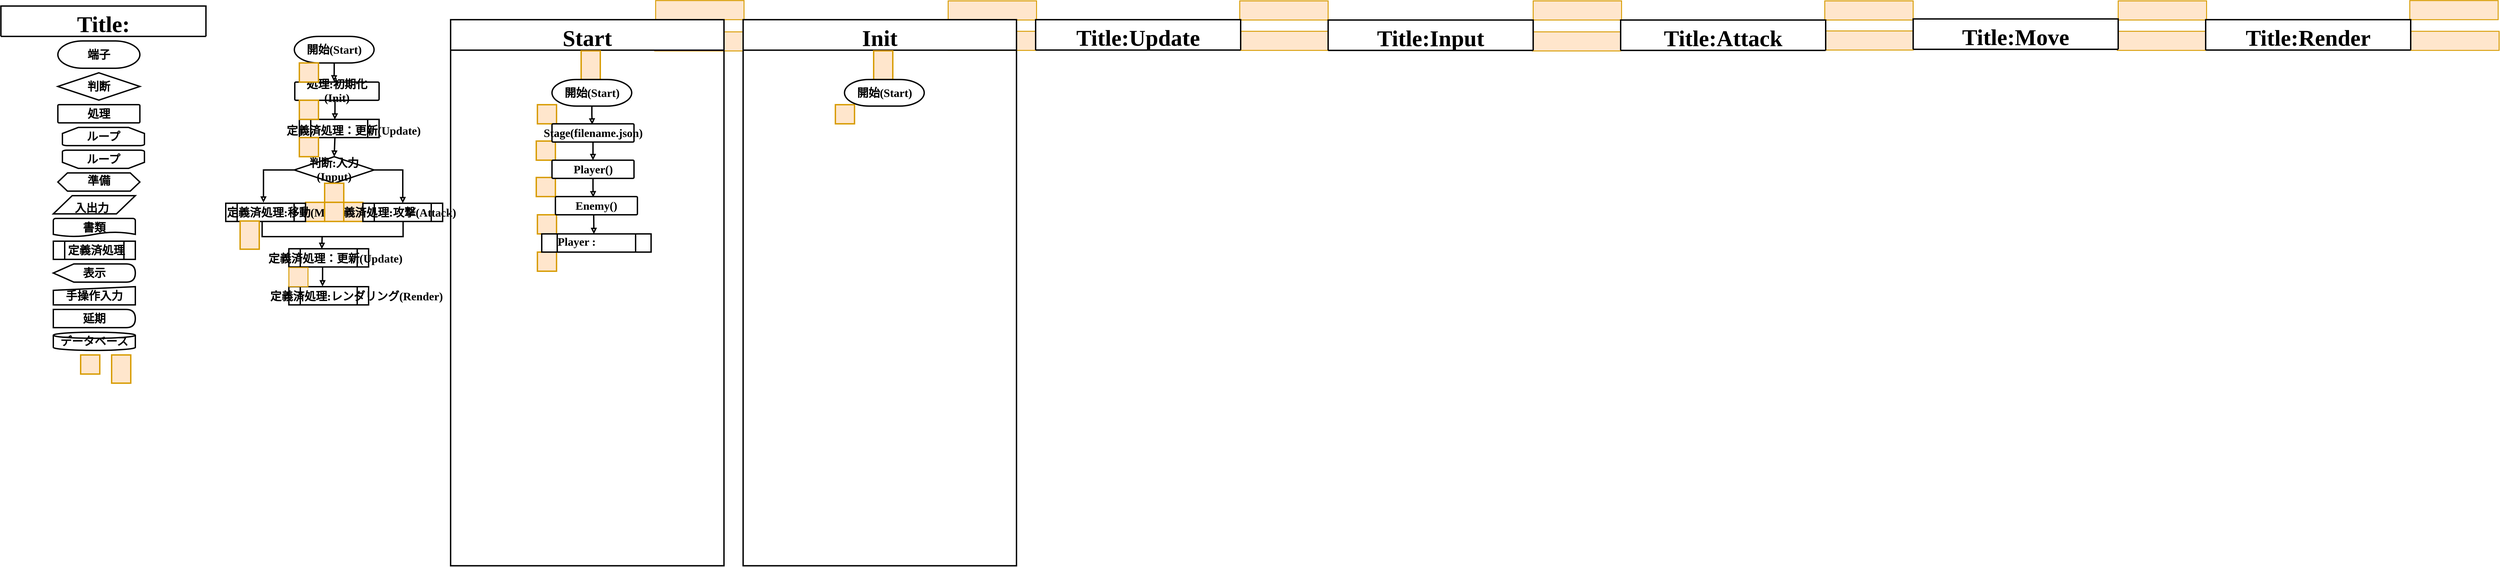 <mxfile version="20.2.3" type="github" pages="9">
  <diagram id="8b9356f4-c5a1-f736-3c46-6402eabdcbc7" name="FlowChart">
    <mxGraphModel dx="2195" dy="351" grid="1" gridSize="10" guides="1" tooltips="1" connect="1" arrows="1" fold="1" page="1" pageScale="1" pageWidth="827" pageHeight="1169" background="#ffffff" math="0" shadow="0">
      <root>
        <mxCell id="0" />
        <mxCell id="1" parent="0" />
        <mxCell id="vJ3IjZ5agWpm-erSKB4o-154" value="" style="rounded=0;whiteSpace=wrap;html=1;absoluteArcSize=1;arcSize=14;strokeWidth=2;fillColor=#ffe6cc;strokeColor=#d79b00;" parent="1" vertex="1">
          <mxGeometry x="4142" y="1.25" width="194" height="42" as="geometry" />
        </mxCell>
        <mxCell id="vJ3IjZ5agWpm-erSKB4o-147" value="" style="rounded=0;whiteSpace=wrap;html=1;absoluteArcSize=1;arcSize=14;strokeWidth=2;fillColor=#ffe6cc;strokeColor=#d79b00;" parent="1" vertex="1">
          <mxGeometry x="4144" y="68.75" width="194" height="42" as="geometry" />
        </mxCell>
        <mxCell id="vJ3IjZ5agWpm-erSKB4o-153" value="" style="rounded=0;whiteSpace=wrap;html=1;absoluteArcSize=1;arcSize=14;strokeWidth=2;fillColor=#ffe6cc;strokeColor=#d79b00;" parent="1" vertex="1">
          <mxGeometry x="3502" y="2" width="194" height="42" as="geometry" />
        </mxCell>
        <mxCell id="vJ3IjZ5agWpm-erSKB4o-146" value="" style="rounded=0;whiteSpace=wrap;html=1;absoluteArcSize=1;arcSize=14;strokeWidth=2;fillColor=#ffe6cc;strokeColor=#d79b00;" parent="1" vertex="1">
          <mxGeometry x="3500" y="68.75" width="194" height="42" as="geometry" />
        </mxCell>
        <mxCell id="vJ3IjZ5agWpm-erSKB4o-152" value="" style="rounded=0;whiteSpace=wrap;html=1;absoluteArcSize=1;arcSize=14;strokeWidth=2;fillColor=#ffe6cc;strokeColor=#d79b00;" parent="1" vertex="1">
          <mxGeometry x="2858" y="2" width="194" height="42" as="geometry" />
        </mxCell>
        <mxCell id="vJ3IjZ5agWpm-erSKB4o-145" value="" style="rounded=0;whiteSpace=wrap;html=1;absoluteArcSize=1;arcSize=14;strokeWidth=2;fillColor=#ffe6cc;strokeColor=#d79b00;" parent="1" vertex="1">
          <mxGeometry x="2858" y="68" width="194" height="42" as="geometry" />
        </mxCell>
        <mxCell id="vJ3IjZ5agWpm-erSKB4o-148" value="" style="rounded=0;whiteSpace=wrap;html=1;absoluteArcSize=1;arcSize=14;strokeWidth=2;fillColor=#ffe6cc;strokeColor=#d79b00;" parent="1" vertex="1">
          <mxGeometry x="2218" y="2" width="194" height="42" as="geometry" />
        </mxCell>
        <mxCell id="vJ3IjZ5agWpm-erSKB4o-144" value="" style="rounded=0;whiteSpace=wrap;html=1;absoluteArcSize=1;arcSize=14;strokeWidth=2;fillColor=#ffe6cc;strokeColor=#d79b00;" parent="1" vertex="1">
          <mxGeometry x="2216" y="70" width="194" height="42" as="geometry" />
        </mxCell>
        <mxCell id="vJ3IjZ5agWpm-erSKB4o-143" value="" style="rounded=0;whiteSpace=wrap;html=1;absoluteArcSize=1;arcSize=14;strokeWidth=2;fillColor=#ffe6cc;strokeColor=#d79b00;" parent="1" vertex="1">
          <mxGeometry x="1574" y="68.75" width="194" height="42" as="geometry" />
        </mxCell>
        <mxCell id="vJ3IjZ5agWpm-erSKB4o-149" value="" style="rounded=0;whiteSpace=wrap;html=1;absoluteArcSize=1;arcSize=14;strokeWidth=2;fillColor=#ffe6cc;strokeColor=#d79b00;" parent="1" vertex="1">
          <mxGeometry x="1574" y="2" width="194" height="42" as="geometry" />
        </mxCell>
        <mxCell id="vJ3IjZ5agWpm-erSKB4o-150" value="" style="rounded=0;whiteSpace=wrap;html=1;absoluteArcSize=1;arcSize=14;strokeWidth=2;fillColor=#ffe6cc;strokeColor=#d79b00;" parent="1" vertex="1">
          <mxGeometry x="934" y="2" width="194" height="42" as="geometry" />
        </mxCell>
        <mxCell id="vJ3IjZ5agWpm-erSKB4o-142" value="" style="rounded=0;whiteSpace=wrap;html=1;absoluteArcSize=1;arcSize=14;strokeWidth=2;fillColor=#ffe6cc;strokeColor=#d79b00;" parent="1" vertex="1">
          <mxGeometry x="934" y="68.75" width="194" height="42" as="geometry" />
        </mxCell>
        <mxCell id="vJ3IjZ5agWpm-erSKB4o-151" value="" style="rounded=0;whiteSpace=wrap;html=1;absoluteArcSize=1;arcSize=14;strokeWidth=2;fillColor=#ffe6cc;strokeColor=#d79b00;" parent="1" vertex="1">
          <mxGeometry x="292" y="1.25" width="194" height="42" as="geometry" />
        </mxCell>
        <mxCell id="vJ3IjZ5agWpm-erSKB4o-141" value="" style="rounded=0;whiteSpace=wrap;html=1;absoluteArcSize=1;arcSize=14;strokeWidth=2;fillColor=#ffe6cc;strokeColor=#d79b00;" parent="1" vertex="1">
          <mxGeometry x="290" y="70" width="194" height="42" as="geometry" />
        </mxCell>
        <mxCell id="oexPa3vgfGNYkKnhhj2G-73" value="" style="rounded=0;whiteSpace=wrap;html=1;absoluteArcSize=1;arcSize=14;strokeWidth=3;aspect=fixed;fillColor=#ffe6cc;strokeColor=#d79b00;" parent="1" vertex="1">
          <mxGeometry x="-392.5" y="444.66" width="42" height="42" as="geometry" />
        </mxCell>
        <mxCell id="oexPa3vgfGNYkKnhhj2G-74" value="" style="rounded=0;whiteSpace=wrap;html=1;absoluteArcSize=1;arcSize=14;strokeWidth=3;aspect=fixed;fillColor=#ffe6cc;strokeColor=#d79b00;" parent="1" vertex="1">
          <mxGeometry x="-476.5" y="444.66" width="42" height="42" as="geometry" />
        </mxCell>
        <mxCell id="5joyLFY6nevB4MXao6UH-59" style="edgeStyle=orthogonalEdgeStyle;rounded=0;orthogonalLoop=1;jettySize=auto;html=1;exitX=0.423;exitY=1.032;exitDx=0;exitDy=0;entryX=0.422;entryY=-0.014;entryDx=0;entryDy=0;entryPerimeter=0;exitPerimeter=0;strokeWidth=3;endArrow=block;endFill=0;" parent="1" source="5joyLFY6nevB4MXao6UH-39" target="5joyLFY6nevB4MXao6UH-50" edge="1">
          <mxGeometry relative="1" as="geometry" />
        </mxCell>
        <mxCell id="5joyLFY6nevB4MXao6UH-39" value="" style="verticalLabelPosition=bottom;verticalAlign=top;html=1;strokeWidth=3;shape=process;whiteSpace=wrap;rounded=0;size=0.14;arcSize=6;shadow=0;glass=0;comic=0;" parent="1" vertex="1">
          <mxGeometry x="-513" y="546.66" width="175" height="40" as="geometry" />
        </mxCell>
        <mxCell id="4" value="&lt;font face=&quot;AsobiMemogaki&quot; style=&quot;font-size: 25px;&quot;&gt;&lt;b&gt;端子&lt;/b&gt;&lt;/font&gt;" style="strokeWidth=3;html=1;shape=mxgraph.flowchart.terminator;whiteSpace=wrap;rounded=0;shadow=0;glass=0;comic=0;aspect=fixed;" parent="1" vertex="1">
          <mxGeometry x="-1020" y="90" width="180" height="60" as="geometry" />
        </mxCell>
        <mxCell id="5" value="&lt;font face=&quot;AsobiMemogaki&quot; style=&quot;font-size: 25px;&quot;&gt;&lt;b&gt;処理&lt;/b&gt;&lt;/font&gt;" style="strokeWidth=3;html=1;shape=mxgraph.flowchart.process;whiteSpace=wrap;rounded=0;shadow=0;glass=0;comic=0;" parent="1" vertex="1">
          <mxGeometry x="-1020" y="230" width="180" height="40" as="geometry" />
        </mxCell>
        <mxCell id="9" value="&lt;font face=&quot;AsobiMemogaki&quot; style=&quot;font-size: 25px;&quot;&gt;&lt;b&gt;判断&lt;/b&gt;&lt;/font&gt;" style="strokeWidth=3;html=1;shape=mxgraph.flowchart.decision;rounded=0;shadow=0;glass=0;comic=0;aspect=fixed;labelBorderColor=none;labelBackgroundColor=none;whiteSpace=wrap;" parent="1" vertex="1">
          <mxGeometry x="-1020" y="160" width="180" height="60" as="geometry" />
        </mxCell>
        <mxCell id="11" value="&lt;font face=&quot;AsobiMemogaki&quot; style=&quot;font-size: 25px;&quot;&gt;&lt;b&gt;ループ&lt;/b&gt;&lt;/font&gt;" style="strokeWidth=3;html=1;shape=mxgraph.flowchart.loop_limit;whiteSpace=wrap;rounded=0;shadow=0;glass=0;comic=0;direction=west;aspect=fixed;" parent="1" vertex="1">
          <mxGeometry x="-1010" y="330" width="180" height="40" as="geometry" />
        </mxCell>
        <mxCell id="12" value="&lt;font face=&quot;AsobiMemogaki&quot; style=&quot;font-size: 25px;&quot;&gt;&lt;b&gt;ループ&lt;/b&gt;&lt;/font&gt;" style="strokeWidth=3;html=1;shape=mxgraph.flowchart.loop_limit;whiteSpace=wrap;rounded=0;shadow=0;glass=0;comic=0;aspect=fixed;" parent="1" vertex="1">
          <mxGeometry x="-1010" y="280" width="180" height="40" as="geometry" />
        </mxCell>
        <mxCell id="22" value="" style="verticalLabelPosition=bottom;verticalAlign=top;html=1;strokeWidth=3;shape=process;whiteSpace=wrap;rounded=0;size=0.14;arcSize=6;shadow=0;glass=0;comic=0;" parent="1" vertex="1">
          <mxGeometry x="-1030" y="530" width="180" height="40" as="geometry" />
        </mxCell>
        <mxCell id="23" value="&lt;font face=&quot;AsobiMemogaki&quot; style=&quot;font-size: 25px;&quot;&gt;&lt;b&gt;定義済処理&lt;/b&gt;&lt;/font&gt;" style="text;html=1;resizable=0;points=[];autosize=1;align=left;verticalAlign=top;spacingTop=-4;rounded=0;" parent="1" vertex="1">
          <mxGeometry x="-1000" y="533" width="140" height="20" as="geometry" />
        </mxCell>
        <mxCell id="26" value="&lt;font face=&quot;AsobiMemogaki&quot; style=&quot;font-size: 25px;&quot;&gt;&lt;b&gt;表示&lt;/b&gt;&lt;/font&gt;" style="shape=display;whiteSpace=wrap;html=1;rounded=0;shadow=0;glass=0;comic=0;strokeWidth=3;" parent="1" vertex="1">
          <mxGeometry x="-1030" y="580" width="180" height="40" as="geometry" />
        </mxCell>
        <mxCell id="27" value="" style="verticalLabelPosition=bottom;verticalAlign=top;html=1;strokeWidth=3;shape=hexagon;perimeter=hexagonPerimeter2;arcSize=6;size=0.117;rounded=0;shadow=0;glass=0;comic=0;aspect=fixed;" parent="1" vertex="1">
          <mxGeometry x="-1020" y="380" width="180" height="40" as="geometry" />
        </mxCell>
        <mxCell id="28" value="&lt;font face=&quot;AsobiMemogaki&quot; style=&quot;font-size: 25px;&quot;&gt;&lt;b&gt;準備&lt;/b&gt;&lt;/font&gt;" style="text;html=1;resizable=0;points=[];autosize=1;align=left;verticalAlign=top;spacingTop=-4;rounded=0;" parent="1" vertex="1">
          <mxGeometry x="-957.5" y="380" width="70" height="20" as="geometry" />
        </mxCell>
        <mxCell id="29" value="" style="verticalLabelPosition=bottom;verticalAlign=top;html=1;strokeWidth=3;shape=parallelogram;perimeter=parallelogramPerimeter;whiteSpace=wrap;rounded=0;arcSize=12;size=0.23;shadow=0;glass=0;comic=0;aspect=fixed;" parent="1" vertex="1">
          <mxGeometry x="-1030" y="430" width="180" height="40" as="geometry" />
        </mxCell>
        <mxCell id="30" value="&lt;font face=&quot;AsobiMemogaki&quot; style=&quot;font-size: 25px;&quot;&gt;&lt;b&gt;入出力&lt;/b&gt;&lt;/font&gt;" style="text;html=1;resizable=0;points=[];autosize=1;align=left;verticalAlign=top;spacingTop=-4;rounded=0;" parent="1" vertex="1">
          <mxGeometry x="-985" y="440" width="90" height="20" as="geometry" />
        </mxCell>
        <mxCell id="31" value="&lt;font face=&quot;AsobiMemogaki&quot; style=&quot;font-size: 25px;&quot;&gt;&lt;b&gt;書類&lt;/b&gt;&lt;/font&gt;" style="strokeWidth=3;html=1;shape=mxgraph.flowchart.document2;whiteSpace=wrap;size=0.25;rounded=0;shadow=0;glass=0;comic=0;aspect=fixed;" parent="1" vertex="1">
          <mxGeometry x="-1030" y="480" width="180" height="40" as="geometry" />
        </mxCell>
        <mxCell id="32" value="&lt;font face=&quot;AsobiMemogaki&quot; style=&quot;font-size: 25px;&quot;&gt;&lt;b&gt;手操作入力&lt;/b&gt;&lt;/font&gt;" style="shape=manualInput;whiteSpace=wrap;html=1;rounded=0;shadow=0;glass=0;comic=0;strokeWidth=3;size=8;aspect=fixed;" parent="1" vertex="1">
          <mxGeometry x="-1030" y="630" width="180" height="40" as="geometry" />
        </mxCell>
        <mxCell id="35" value="&lt;font face=&quot;AsobiMemogaki&quot; style=&quot;font-size: 25px;&quot;&gt;&lt;b&gt;延期&lt;/b&gt;&lt;/font&gt;" style="shape=delay;whiteSpace=wrap;html=1;rounded=0;shadow=0;glass=0;comic=0;strokeWidth=3;" parent="1" vertex="1">
          <mxGeometry x="-1030" y="680" width="180" height="40" as="geometry" />
        </mxCell>
        <mxCell id="36" value="&lt;div style=&quot;text-align: justify&quot;&gt;&lt;font style=&quot;font-size: 25px;&quot; face=&quot;AsobiMemogaki&quot;&gt;&lt;b&gt;データベース&lt;/b&gt;&lt;/font&gt;&lt;/div&gt;" style="strokeWidth=3;html=1;shape=mxgraph.flowchart.database;whiteSpace=wrap;rounded=0;shadow=0;glass=0;comic=0;" parent="1" vertex="1">
          <mxGeometry x="-1030" y="730" width="180" height="40" as="geometry" />
        </mxCell>
        <mxCell id="WuMcj0hJKlT_on0qylqf-58" value="" style="rounded=0;whiteSpace=wrap;html=1;absoluteArcSize=1;arcSize=14;strokeWidth=3;aspect=fixed;fillColor=#ffe6cc;strokeColor=#d79b00;" parent="1" vertex="1">
          <mxGeometry x="-970" y="780" width="42" height="42" as="geometry" />
        </mxCell>
        <mxCell id="WjDO5F61-Ayvff47e1Pm-36" style="edgeStyle=orthogonalEdgeStyle;rounded=0;orthogonalLoop=1;jettySize=auto;html=1;exitX=0.5;exitY=1;exitDx=0;exitDy=0;exitPerimeter=0;entryX=0.465;entryY=-0.033;entryDx=0;entryDy=0;entryPerimeter=0;strokeWidth=3;endArrow=block;endFill=0;" parent="1" source="oexPa3vgfGNYkKnhhj2G-46" target="oexPa3vgfGNYkKnhhj2G-53" edge="1">
          <mxGeometry relative="1" as="geometry" />
        </mxCell>
        <mxCell id="oexPa3vgfGNYkKnhhj2G-46" value="&lt;font face=&quot;AsobiMemogaki&quot; style=&quot;font-size: 25px;&quot;&gt;&lt;b style=&quot;&quot;&gt;開始(Start)&lt;/b&gt;&lt;/font&gt;" style="strokeWidth=3;html=1;shape=mxgraph.flowchart.terminator;whiteSpace=wrap;rounded=0;shadow=0;glass=0;comic=0;aspect=fixed;" parent="1" vertex="1">
          <mxGeometry x="-501" y="80" width="175" height="58.33" as="geometry" />
        </mxCell>
        <mxCell id="gLAf9XCd8Vt8i7-jjPqV-45" style="edgeStyle=orthogonalEdgeStyle;rounded=0;orthogonalLoop=1;jettySize=auto;html=1;exitX=0.477;exitY=1.032;exitDx=0;exitDy=0;exitPerimeter=0;entryX=0.445;entryY=0.012;entryDx=0;entryDy=0;entryPerimeter=0;strokeWidth=3;endArrow=block;endFill=0;jumpSize=6;" parent="1" source="oexPa3vgfGNYkKnhhj2G-53" target="oexPa3vgfGNYkKnhhj2G-56" edge="1">
          <mxGeometry relative="1" as="geometry" />
        </mxCell>
        <mxCell id="oexPa3vgfGNYkKnhhj2G-53" value="&lt;b&gt;&lt;font face=&quot;AsobiMemogaki&quot; style=&quot;font-size: 25px;&quot;&gt;処理:&lt;/font&gt;&lt;font face=&quot;AsobiMemogaki&quot;&gt;&lt;span style=&quot;font-size: 25px;&quot;&gt;初期化(Init)&lt;/span&gt;&lt;/font&gt;&lt;/b&gt;" style="strokeWidth=3;html=1;shape=mxgraph.flowchart.process;whiteSpace=wrap;rounded=0;shadow=0;glass=0;comic=0;" parent="1" vertex="1">
          <mxGeometry x="-500" y="180.33" width="185" height="40" as="geometry" />
        </mxCell>
        <mxCell id="oexPa3vgfGNYkKnhhj2G-48" value="" style="rounded=0;whiteSpace=wrap;html=1;absoluteArcSize=1;arcSize=14;strokeWidth=3;aspect=fixed;fillColor=#ffe6cc;strokeColor=#d79b00;" parent="1" vertex="1">
          <mxGeometry x="-490" y="138.33" width="42" height="42" as="geometry" />
        </mxCell>
        <mxCell id="oexPa3vgfGNYkKnhhj2G-65" style="edgeStyle=none;rounded=0;orthogonalLoop=1;jettySize=auto;html=1;exitX=0.446;exitY=0.999;exitDx=0;exitDy=0;exitPerimeter=0;entryX=0.5;entryY=0;entryDx=0;entryDy=0;entryPerimeter=0;fontFamily=AsobiMemogaki;fontSize=25;strokeWidth=3;endArrow=block;endFill=0;" parent="1" source="oexPa3vgfGNYkKnhhj2G-56" target="oexPa3vgfGNYkKnhhj2G-55" edge="1">
          <mxGeometry relative="1" as="geometry" />
        </mxCell>
        <mxCell id="oexPa3vgfGNYkKnhhj2G-72" style="edgeStyle=orthogonalEdgeStyle;rounded=0;orthogonalLoop=1;jettySize=auto;html=1;exitX=1;exitY=0.5;exitDx=0;exitDy=0;exitPerimeter=0;fontFamily=AsobiMemogaki;fontSize=25;strokeWidth=3;entryX=0.5;entryY=0;entryDx=0;entryDy=0;endArrow=block;endFill=0;" parent="1" source="oexPa3vgfGNYkKnhhj2G-55" target="oexPa3vgfGNYkKnhhj2G-67" edge="1">
          <mxGeometry relative="1" as="geometry">
            <mxPoint x="-280" y="440" as="targetPoint" />
          </mxGeometry>
        </mxCell>
        <mxCell id="5joyLFY6nevB4MXao6UH-37" style="edgeStyle=orthogonalEdgeStyle;rounded=0;orthogonalLoop=1;jettySize=auto;html=1;exitX=0;exitY=0.5;exitDx=0;exitDy=0;exitPerimeter=0;fontFamily=AsobiMemogaki;fontSize=25;strokeWidth=3;entryX=0.473;entryY=-0.035;entryDx=0;entryDy=0;entryPerimeter=0;endArrow=block;endFill=0;" parent="1" source="oexPa3vgfGNYkKnhhj2G-55" target="oexPa3vgfGNYkKnhhj2G-75" edge="1">
          <mxGeometry relative="1" as="geometry">
            <mxPoint x="-570" y="373.627" as="targetPoint" />
            <Array as="points">
              <mxPoint x="-569" y="374" />
            </Array>
          </mxGeometry>
        </mxCell>
        <mxCell id="oexPa3vgfGNYkKnhhj2G-55" value="&lt;font face=&quot;AsobiMemogaki&quot; style=&quot;font-size: 25px;&quot;&gt;&lt;b&gt;判断:入力(Input)&lt;/b&gt;&lt;/font&gt;" style="strokeWidth=3;html=1;shape=mxgraph.flowchart.decision;whiteSpace=wrap;rounded=0;shadow=0;glass=0;comic=0;aspect=fixed;" parent="1" vertex="1">
          <mxGeometry x="-501" y="344.33" width="175" height="58.33" as="geometry" />
        </mxCell>
        <mxCell id="oexPa3vgfGNYkKnhhj2G-56" value="" style="verticalLabelPosition=bottom;verticalAlign=top;html=1;strokeWidth=3;shape=process;whiteSpace=wrap;rounded=0;size=0.14;arcSize=6;shadow=0;glass=0;comic=0;" parent="1" vertex="1">
          <mxGeometry x="-490" y="262.33" width="175" height="40" as="geometry" />
        </mxCell>
        <mxCell id="oexPa3vgfGNYkKnhhj2G-57" value="&lt;font face=&quot;AsobiMemogaki&quot; style=&quot;font-size: 25px;&quot;&gt;&lt;b&gt;定義済処理：更新(Update)&lt;/b&gt;&lt;/font&gt;" style="text;html=1;resizable=0;points=[];autosize=1;align=left;verticalAlign=top;spacingTop=-4;rounded=0;" parent="1" vertex="1">
          <mxGeometry x="-520" y="270" width="270" height="20" as="geometry" />
        </mxCell>
        <mxCell id="oexPa3vgfGNYkKnhhj2G-58" value="" style="rounded=0;whiteSpace=wrap;html=1;absoluteArcSize=1;arcSize=14;strokeWidth=3;aspect=fixed;fillColor=#ffe6cc;strokeColor=#d79b00;" parent="1" vertex="1">
          <mxGeometry x="-490" y="220.33" width="42" height="42" as="geometry" />
        </mxCell>
        <mxCell id="oexPa3vgfGNYkKnhhj2G-64" value="" style="rounded=0;whiteSpace=wrap;html=1;absoluteArcSize=1;arcSize=14;strokeWidth=3;aspect=fixed;fillColor=#ffe6cc;strokeColor=#d79b00;" parent="1" vertex="1">
          <mxGeometry x="-490" y="302.33" width="42" height="42" as="geometry" />
        </mxCell>
        <mxCell id="oexPa3vgfGNYkKnhhj2G-67" value="" style="verticalLabelPosition=bottom;verticalAlign=top;html=1;strokeWidth=3;shape=process;whiteSpace=wrap;rounded=0;size=0.14;arcSize=6;shadow=0;glass=0;comic=0;" parent="1" vertex="1">
          <mxGeometry x="-350.5" y="446.66" width="175" height="40" as="geometry" />
        </mxCell>
        <mxCell id="oexPa3vgfGNYkKnhhj2G-68" value="&lt;font face=&quot;AsobiMemogaki&quot; style=&quot;font-size: 25px;&quot;&gt;&lt;b&gt;定義済処理:攻撃(Attack)&lt;/b&gt;&lt;/font&gt;" style="text;html=1;resizable=0;points=[];autosize=1;align=left;verticalAlign=top;spacingTop=-4;rounded=0;" parent="1" vertex="1">
          <mxGeometry x="-420" y="450" width="270" height="20" as="geometry" />
        </mxCell>
        <mxCell id="oexPa3vgfGNYkKnhhj2G-69" value="" style="rounded=0;whiteSpace=wrap;html=1;absoluteArcSize=1;arcSize=14;strokeWidth=3;aspect=fixed;fillColor=#ffe6cc;strokeColor=#d79b00;" parent="1" vertex="1">
          <mxGeometry x="-434.5" y="402.66" width="42" height="42" as="geometry" />
        </mxCell>
        <mxCell id="oexPa3vgfGNYkKnhhj2G-75" value="" style="verticalLabelPosition=bottom;verticalAlign=top;html=1;strokeWidth=3;shape=process;whiteSpace=wrap;rounded=0;size=0.14;arcSize=6;shadow=0;glass=0;comic=0;" parent="1" vertex="1">
          <mxGeometry x="-651.5" y="446.66" width="175" height="40" as="geometry" />
        </mxCell>
        <mxCell id="oexPa3vgfGNYkKnhhj2G-76" value="&lt;font face=&quot;AsobiMemogaki&quot; style=&quot;font-size: 25px;&quot;&gt;&lt;b&gt;定義済処理:移動(Move)&lt;/b&gt;&lt;/font&gt;" style="text;html=1;resizable=0;points=[];autosize=1;align=left;verticalAlign=top;spacingTop=-4;rounded=0;" parent="1" vertex="1">
          <mxGeometry x="-651.5" y="450" width="250" height="20" as="geometry" />
        </mxCell>
        <mxCell id="5joyLFY6nevB4MXao6UH-38" value="&lt;font face=&quot;AsobiMemogaki&quot; style=&quot;font-size: 25px;&quot;&gt;&lt;b&gt;定義済処理：更新(Update)&lt;/b&gt;&lt;/font&gt;" style="text;html=1;resizable=0;points=[];autosize=1;align=left;verticalAlign=top;spacingTop=-4;rounded=0;" parent="1" vertex="1">
          <mxGeometry x="-560" y="551" width="270" height="20" as="geometry" />
        </mxCell>
        <mxCell id="oexPa3vgfGNYkKnhhj2G-70" value="" style="rounded=0;whiteSpace=wrap;html=1;absoluteArcSize=1;arcSize=14;strokeWidth=3;aspect=fixed;fillColor=#ffe6cc;strokeColor=#d79b00;" parent="1" vertex="1">
          <mxGeometry x="-434.5" y="444.66" width="42" height="42" as="geometry" />
        </mxCell>
        <mxCell id="5joyLFY6nevB4MXao6UH-50" value="" style="verticalLabelPosition=bottom;verticalAlign=top;html=1;strokeWidth=3;shape=process;whiteSpace=wrap;rounded=0;size=0.14;arcSize=6;shadow=0;glass=0;comic=0;" parent="1" vertex="1">
          <mxGeometry x="-513" y="630" width="175" height="40" as="geometry" />
        </mxCell>
        <mxCell id="5joyLFY6nevB4MXao6UH-51" value="&lt;font face=&quot;AsobiMemogaki&quot; style=&quot;font-size: 25px;&quot;&gt;&lt;b&gt;定義済処理:レンダリング(Render)&lt;/b&gt;&lt;/font&gt;" style="text;html=1;resizable=0;points=[];autosize=1;align=left;verticalAlign=top;spacingTop=-4;rounded=0;" parent="1" vertex="1">
          <mxGeometry x="-556" y="634" width="310" height="20" as="geometry" />
        </mxCell>
        <mxCell id="5joyLFY6nevB4MXao6UH-52" value="" style="rounded=0;whiteSpace=wrap;html=1;absoluteArcSize=1;arcSize=14;strokeWidth=2;aspect=fixed;fillColor=#ffe6cc;strokeColor=#d79b00;" parent="1" vertex="1">
          <mxGeometry x="-513" y="588.0" width="42" height="42" as="geometry" />
        </mxCell>
        <mxCell id="gLAf9XCd8Vt8i7-jjPqV-48" value="" style="rounded=0;whiteSpace=wrap;html=1;absoluteArcSize=1;arcSize=14;strokeWidth=3;fillColor=#ffe6cc;strokeColor=#d79b00;" parent="1" vertex="1">
          <mxGeometry x="-902" y="780" width="42" height="62" as="geometry" />
        </mxCell>
        <mxCell id="gLAf9XCd8Vt8i7-jjPqV-49" value="" style="rounded=0;whiteSpace=wrap;html=1;absoluteArcSize=1;arcSize=14;strokeWidth=3;fillColor=#ffe6cc;strokeColor=#d79b00;" parent="1" vertex="1">
          <mxGeometry x="-620" y="485.66" width="42" height="62" as="geometry" />
        </mxCell>
        <mxCell id="gLAf9XCd8Vt8i7-jjPqV-58" value="" style="endArrow=block;startArrow=none;html=1;rounded=0;strokeWidth=3;jumpSize=6;entryX=0.413;entryY=0.011;entryDx=0;entryDy=0;entryPerimeter=0;startFill=0;endFill=0;" parent="1" target="5joyLFY6nevB4MXao6UH-39" edge="1">
          <mxGeometry width="50" height="50" relative="1" as="geometry">
            <mxPoint x="-440" y="520" as="sourcePoint" />
            <mxPoint x="-410" y="570" as="targetPoint" />
          </mxGeometry>
        </mxCell>
        <mxCell id="gLAf9XCd8Vt8i7-jjPqV-59" value="" style="endArrow=none;html=1;rounded=0;strokeWidth=3;jumpSize=6;edgeStyle=orthogonalEdgeStyle;entryX=0.456;entryY=1.03;entryDx=0;entryDy=0;entryPerimeter=0;" parent="1" target="oexPa3vgfGNYkKnhhj2G-75" edge="1">
          <mxGeometry width="50" height="50" relative="1" as="geometry">
            <mxPoint x="-440" y="520" as="sourcePoint" />
            <mxPoint x="-570" y="520" as="targetPoint" />
            <Array as="points">
              <mxPoint x="-572" y="520" />
            </Array>
          </mxGeometry>
        </mxCell>
        <mxCell id="gLAf9XCd8Vt8i7-jjPqV-63" value="" style="endArrow=none;html=1;rounded=0;strokeWidth=3;jumpSize=6;edgeStyle=orthogonalEdgeStyle;exitX=0.504;exitY=1.035;exitDx=0;exitDy=0;exitPerimeter=0;" parent="1" source="oexPa3vgfGNYkKnhhj2G-67" edge="1">
          <mxGeometry width="50" height="50" relative="1" as="geometry">
            <mxPoint x="-262.79" y="500" as="sourcePoint" />
            <mxPoint x="-440" y="520" as="targetPoint" />
            <Array as="points">
              <mxPoint x="-262" y="520" />
            </Array>
          </mxGeometry>
        </mxCell>
        <mxCell id="vJ3IjZ5agWpm-erSKB4o-39" value="Start" style="swimlane;rounded=0;fontSize=50;strokeWidth=3;fontFamily=AsobiMemogaki;startSize=67;verticalAlign=middle;arcSize=19;swimlaneFillColor=none;glass=0;shadow=0;aspect=fixed;" parent="1" vertex="1">
          <mxGeometry x="-158" y="43.25" width="600" height="1200" as="geometry">
            <mxRectangle x="-158" y="43.25" width="450" height="66.75" as="alternateBounds" />
          </mxGeometry>
        </mxCell>
        <mxCell id="XRpvKPtvbMjDZEpKlGo3-51" value="" style="rounded=0;whiteSpace=wrap;html=1;absoluteArcSize=1;arcSize=14;strokeWidth=3;aspect=fixed;fillColor=#ffe6cc;strokeColor=#d79b00;" parent="vJ3IjZ5agWpm-erSKB4o-39" vertex="1">
          <mxGeometry x="190.5" y="510.75" width="42" height="42" as="geometry" />
        </mxCell>
        <mxCell id="XRpvKPtvbMjDZEpKlGo3-37" value="" style="rounded=0;whiteSpace=wrap;html=1;absoluteArcSize=1;arcSize=14;strokeWidth=3;aspect=fixed;fillColor=#ffe6cc;strokeColor=#d79b00;" parent="vJ3IjZ5agWpm-erSKB4o-39" vertex="1">
          <mxGeometry x="190.5" y="428.75" width="42" height="42" as="geometry" />
        </mxCell>
        <mxCell id="vJ3IjZ5agWpm-erSKB4o-43" value="" style="rounded=0;whiteSpace=wrap;html=1;absoluteArcSize=1;arcSize=14;strokeWidth=3;fillColor=#ffe6cc;strokeColor=#d79b00;" parent="vJ3IjZ5agWpm-erSKB4o-39" vertex="1">
          <mxGeometry x="286.5" y="68.5" width="42" height="63" as="geometry" />
        </mxCell>
        <mxCell id="vJ3IjZ5agWpm-erSKB4o-42" value="" style="rounded=0;whiteSpace=wrap;html=1;absoluteArcSize=1;arcSize=14;strokeWidth=3;aspect=fixed;fillColor=#ffe6cc;strokeColor=#d79b00;" parent="vJ3IjZ5agWpm-erSKB4o-39" vertex="1">
          <mxGeometry x="190.5" y="186.83" width="42" height="42" as="geometry" />
        </mxCell>
        <mxCell id="vJ3IjZ5agWpm-erSKB4o-157" value="" style="rounded=0;whiteSpace=wrap;html=1;absoluteArcSize=1;arcSize=14;strokeWidth=3;aspect=fixed;fillColor=#ffe6cc;strokeColor=#d79b00;" parent="vJ3IjZ5agWpm-erSKB4o-39" vertex="1">
          <mxGeometry x="188" y="266.75" width="42" height="42" as="geometry" />
        </mxCell>
        <mxCell id="vJ3IjZ5agWpm-erSKB4o-158" value="" style="rounded=0;whiteSpace=wrap;html=1;absoluteArcSize=1;arcSize=14;strokeWidth=3;aspect=fixed;fillColor=#ffe6cc;strokeColor=#d79b00;" parent="vJ3IjZ5agWpm-erSKB4o-39" vertex="1">
          <mxGeometry x="188" y="346.75" width="42" height="42" as="geometry" />
        </mxCell>
        <mxCell id="vJ3IjZ5agWpm-erSKB4o-160" style="edgeStyle=orthogonalEdgeStyle;rounded=0;orthogonalLoop=1;jettySize=auto;html=1;exitX=0.5;exitY=1;exitDx=0;exitDy=0;exitPerimeter=0;entryX=0.491;entryY=0.041;entryDx=0;entryDy=0;entryPerimeter=0;fontFamily=AsobiMemogaki;fontSize=30;endArrow=block;endFill=0;strokeWidth=3;" parent="vJ3IjZ5agWpm-erSKB4o-39" source="vJ3IjZ5agWpm-erSKB4o-41" target="vJ3IjZ5agWpm-erSKB4o-155" edge="1">
          <mxGeometry relative="1" as="geometry" />
        </mxCell>
        <mxCell id="vJ3IjZ5agWpm-erSKB4o-41" value="&lt;b style=&quot;font-family: AsobiMemogaki; font-size: 25px;&quot;&gt;開始(Start)&lt;/b&gt;" style="strokeWidth=3;html=1;shape=mxgraph.flowchart.terminator;whiteSpace=wrap;rounded=0;shadow=0;glass=0;comic=0;aspect=fixed;" parent="vJ3IjZ5agWpm-erSKB4o-39" vertex="1">
          <mxGeometry x="222.5" y="131.5" width="175" height="58.33" as="geometry" />
        </mxCell>
        <mxCell id="vJ3IjZ5agWpm-erSKB4o-44" value="" style="verticalLabelPosition=bottom;verticalAlign=top;html=1;strokeWidth=3;shape=process;whiteSpace=wrap;rounded=0;size=0.14;arcSize=6;shadow=0;glass=0;comic=0;" parent="vJ3IjZ5agWpm-erSKB4o-39" vertex="1">
          <mxGeometry x="200" y="470.75" width="240" height="40" as="geometry" />
        </mxCell>
        <mxCell id="vJ3IjZ5agWpm-erSKB4o-45" value="&lt;font size=&quot;1&quot; face=&quot;AsobiMemogaki&quot; style=&quot;&quot;&gt;&lt;b style=&quot;font-size: 25px;&quot;&gt;Player :&amp;nbsp;&lt;/b&gt;&lt;/font&gt;" style="text;html=1;resizable=0;points=[];autosize=1;align=left;verticalAlign=top;spacingTop=-4;rounded=0;" parent="vJ3IjZ5agWpm-erSKB4o-39" vertex="1">
          <mxGeometry x="232.5" y="470.75" width="100" height="20" as="geometry" />
        </mxCell>
        <mxCell id="vJ3IjZ5agWpm-erSKB4o-162" style="edgeStyle=orthogonalEdgeStyle;orthogonalLoop=1;jettySize=auto;html=1;exitX=0.5;exitY=1;exitDx=0;exitDy=0;exitPerimeter=0;fontFamily=AsobiMemogaki;fontSize=30;endArrow=block;endFill=0;strokeWidth=3;rounded=0;" parent="vJ3IjZ5agWpm-erSKB4o-39" source="vJ3IjZ5agWpm-erSKB4o-155" target="vJ3IjZ5agWpm-erSKB4o-156" edge="1">
          <mxGeometry relative="1" as="geometry" />
        </mxCell>
        <mxCell id="vJ3IjZ5agWpm-erSKB4o-155" value="&lt;font face=&quot;AsobiMemogaki&quot; style=&quot;font-size: 25px;&quot;&gt;&lt;b&gt;Stage(filename.json)&lt;/b&gt;&lt;/font&gt;" style="strokeWidth=3;html=1;shape=mxgraph.flowchart.process;whiteSpace=wrap;rounded=0;shadow=0;glass=0;comic=0;" parent="vJ3IjZ5agWpm-erSKB4o-39" vertex="1">
          <mxGeometry x="222.5" y="228.83" width="180" height="40" as="geometry" />
        </mxCell>
        <mxCell id="XRpvKPtvbMjDZEpKlGo3-39" style="edgeStyle=orthogonalEdgeStyle;rounded=0;orthogonalLoop=1;jettySize=auto;html=1;exitX=0.5;exitY=1;exitDx=0;exitDy=0;exitPerimeter=0;entryX=0.461;entryY=0.042;entryDx=0;entryDy=0;entryPerimeter=0;endArrow=block;endFill=0;strokeWidth=3;" parent="vJ3IjZ5agWpm-erSKB4o-39" source="vJ3IjZ5agWpm-erSKB4o-156" target="XRpvKPtvbMjDZEpKlGo3-36" edge="1">
          <mxGeometry relative="1" as="geometry" />
        </mxCell>
        <mxCell id="vJ3IjZ5agWpm-erSKB4o-156" value="&lt;font face=&quot;AsobiMemogaki&quot; style=&quot;font-size: 25px;&quot;&gt;&lt;b&gt;Player()&lt;/b&gt;&lt;/font&gt;" style="strokeWidth=3;html=1;shape=mxgraph.flowchart.process;whiteSpace=wrap;rounded=0;shadow=0;glass=0;comic=0;" parent="vJ3IjZ5agWpm-erSKB4o-39" vertex="1">
          <mxGeometry x="222.5" y="308.75" width="180" height="40" as="geometry" />
        </mxCell>
        <mxCell id="XRpvKPtvbMjDZEpKlGo3-36" value="&lt;font face=&quot;AsobiMemogaki&quot; style=&quot;font-size: 25px;&quot;&gt;&lt;b&gt;Enemy()&lt;/b&gt;&lt;/font&gt;" style="strokeWidth=3;html=1;shape=mxgraph.flowchart.process;whiteSpace=wrap;rounded=0;shadow=0;glass=0;comic=0;" parent="vJ3IjZ5agWpm-erSKB4o-39" vertex="1">
          <mxGeometry x="230" y="388.75" width="180" height="40" as="geometry" />
        </mxCell>
        <mxCell id="XRpvKPtvbMjDZEpKlGo3-47" value="" style="endArrow=none;html=1;rounded=0;entryX=0.467;entryY=1;entryDx=0;entryDy=0;entryPerimeter=0;exitX=0.477;exitY=0.007;exitDx=0;exitDy=0;exitPerimeter=0;endFill=0;startArrow=block;startFill=0;strokeWidth=3;" parent="vJ3IjZ5agWpm-erSKB4o-39" source="vJ3IjZ5agWpm-erSKB4o-44" target="XRpvKPtvbMjDZEpKlGo3-36" edge="1">
          <mxGeometry width="50" height="50" relative="1" as="geometry">
            <mxPoint x="328" y="456.75" as="sourcePoint" />
            <mxPoint x="378" y="406.75" as="targetPoint" />
          </mxGeometry>
        </mxCell>
        <mxCell id="vJ3IjZ5agWpm-erSKB4o-54" value="Init" style="swimlane;rounded=0;fontSize=50;strokeColor=#000000;strokeWidth=3;fontFamily=AsobiMemogaki;startSize=67;verticalAlign=middle;arcSize=19;fillColor=default;gradientColor=none;swimlaneFillColor=none;glass=0;shadow=0;aspect=fixed;" parent="1" vertex="1">
          <mxGeometry x="484" y="43.25" width="600" height="1200" as="geometry">
            <mxRectangle x="484" y="43.25" width="450" height="66.75" as="alternateBounds" />
          </mxGeometry>
        </mxCell>
        <mxCell id="vJ3IjZ5agWpm-erSKB4o-57" value="" style="rounded=0;whiteSpace=wrap;html=1;absoluteArcSize=1;arcSize=14;strokeWidth=3;aspect=fixed;fillColor=#ffe6cc;strokeColor=#d79b00;" parent="vJ3IjZ5agWpm-erSKB4o-54" vertex="1">
          <mxGeometry x="202.5" y="186.83" width="42" height="42" as="geometry" />
        </mxCell>
        <mxCell id="vJ3IjZ5agWpm-erSKB4o-58" value="" style="rounded=0;whiteSpace=wrap;html=1;absoluteArcSize=1;arcSize=14;strokeWidth=3;fillColor=#ffe6cc;strokeColor=#d79b00;" parent="vJ3IjZ5agWpm-erSKB4o-54" vertex="1">
          <mxGeometry x="286.5" y="68.5" width="42" height="63" as="geometry" />
        </mxCell>
        <mxCell id="vJ3IjZ5agWpm-erSKB4o-56" value="&lt;b style=&quot;font-family: AsobiMemogaki; font-size: 25px;&quot;&gt;開始(Start)&lt;/b&gt;" style="strokeWidth=3;html=1;shape=mxgraph.flowchart.terminator;whiteSpace=wrap;rounded=0;shadow=0;glass=0;comic=0;aspect=fixed;" parent="vJ3IjZ5agWpm-erSKB4o-54" vertex="1">
          <mxGeometry x="222.5" y="131.5" width="175" height="58.33" as="geometry" />
        </mxCell>
        <mxCell id="vJ3IjZ5agWpm-erSKB4o-81" value="Title:Update" style="swimlane;rounded=0;fontSize=50;strokeColor=#000000;strokeWidth=3;fontFamily=AsobiMemogaki;startSize=67;verticalAlign=middle;arcSize=19;fillColor=default;gradientColor=none;swimlaneFillColor=none;glass=0;shadow=0;aspect=fixed;" parent="1" vertex="1" collapsed="1">
          <mxGeometry x="1126" y="43.25" width="450" height="66.75" as="geometry">
            <mxRectangle x="1126" y="43.25" width="600" height="1200" as="alternateBounds" />
          </mxGeometry>
        </mxCell>
        <mxCell id="vJ3IjZ5agWpm-erSKB4o-118" style="edgeStyle=orthogonalEdgeStyle;rounded=0;orthogonalLoop=1;jettySize=auto;html=1;exitX=0.5;exitY=1;exitDx=0;exitDy=0;exitPerimeter=0;entryX=0.5;entryY=0;entryDx=0;entryDy=0;fontFamily=AsobiMemogaki;fontSize=30;endArrow=block;endFill=0;" parent="vJ3IjZ5agWpm-erSKB4o-81" source="vJ3IjZ5agWpm-erSKB4o-83" target="vJ3IjZ5agWpm-erSKB4o-86" edge="1">
          <mxGeometry relative="1" as="geometry" />
        </mxCell>
        <mxCell id="vJ3IjZ5agWpm-erSKB4o-83" value="&lt;b style=&quot;font-family: AsobiMemogaki; font-size: 25px;&quot;&gt;開始(Start)&lt;/b&gt;" style="strokeWidth=3;html=1;shape=mxgraph.flowchart.terminator;whiteSpace=wrap;rounded=0;shadow=0;glass=0;comic=0;aspect=fixed;" parent="vJ3IjZ5agWpm-erSKB4o-81" vertex="1">
          <mxGeometry x="222.5" y="131.5" width="175" height="58.33" as="geometry" />
        </mxCell>
        <mxCell id="vJ3IjZ5agWpm-erSKB4o-84" value="" style="rounded=0;whiteSpace=wrap;html=1;absoluteArcSize=1;arcSize=14;strokeWidth=3;aspect=fixed;fillColor=#ffe6cc;strokeColor=#d79b00;" parent="vJ3IjZ5agWpm-erSKB4o-81" vertex="1">
          <mxGeometry x="202.5" y="186.83" width="42" height="42" as="geometry" />
        </mxCell>
        <mxCell id="vJ3IjZ5agWpm-erSKB4o-85" value="" style="rounded=0;whiteSpace=wrap;html=1;absoluteArcSize=1;arcSize=14;strokeWidth=3;fillColor=#ffe6cc;strokeColor=#d79b00;" parent="vJ3IjZ5agWpm-erSKB4o-81" vertex="1">
          <mxGeometry x="286.5" y="68.5" width="42" height="63" as="geometry" />
        </mxCell>
        <mxCell id="vJ3IjZ5agWpm-erSKB4o-86" value="" style="verticalLabelPosition=bottom;verticalAlign=top;html=1;strokeWidth=3;shape=process;whiteSpace=wrap;rounded=0;size=0.14;arcSize=6;shadow=0;glass=0;comic=0;" parent="vJ3IjZ5agWpm-erSKB4o-81" vertex="1">
          <mxGeometry x="187.5" y="228.83" width="240" height="40" as="geometry" />
        </mxCell>
        <mxCell id="vJ3IjZ5agWpm-erSKB4o-87" value="&lt;font face=&quot;AsobiMemogaki&quot; style=&quot;font-size: 25px;&quot;&gt;&lt;b&gt;定義済処理:Init&lt;/b&gt;&lt;/font&gt;" style="text;html=1;resizable=0;points=[];autosize=1;align=left;verticalAlign=top;spacingTop=-4;rounded=0;" parent="vJ3IjZ5agWpm-erSKB4o-81" vertex="1">
          <mxGeometry x="217.5" y="233" width="180" height="20" as="geometry" />
        </mxCell>
        <mxCell id="vJ3IjZ5agWpm-erSKB4o-88" value="Title:Input" style="swimlane;rounded=0;fontSize=50;strokeColor=#000000;strokeWidth=3;fontFamily=AsobiMemogaki;startSize=67;verticalAlign=middle;arcSize=19;fillColor=default;gradientColor=none;swimlaneFillColor=none;glass=0;shadow=0;aspect=fixed;" parent="1" vertex="1" collapsed="1">
          <mxGeometry x="1768" y="44" width="450" height="66.75" as="geometry">
            <mxRectangle x="1768" y="44" width="600" height="1200" as="alternateBounds" />
          </mxGeometry>
        </mxCell>
        <mxCell id="vJ3IjZ5agWpm-erSKB4o-90" value="&lt;b style=&quot;font-family: AsobiMemogaki; font-size: 25px;&quot;&gt;開始(Start)&lt;/b&gt;" style="strokeWidth=3;html=1;shape=mxgraph.flowchart.terminator;whiteSpace=wrap;rounded=0;shadow=0;glass=0;comic=0;aspect=fixed;" parent="vJ3IjZ5agWpm-erSKB4o-88" vertex="1">
          <mxGeometry x="222.5" y="131.5" width="175" height="58.33" as="geometry" />
        </mxCell>
        <mxCell id="vJ3IjZ5agWpm-erSKB4o-91" value="" style="rounded=0;whiteSpace=wrap;html=1;absoluteArcSize=1;arcSize=14;strokeWidth=3;aspect=fixed;fillColor=#ffe6cc;strokeColor=#d79b00;" parent="vJ3IjZ5agWpm-erSKB4o-88" vertex="1">
          <mxGeometry x="202.5" y="186.83" width="42" height="42" as="geometry" />
        </mxCell>
        <mxCell id="vJ3IjZ5agWpm-erSKB4o-92" value="" style="rounded=0;whiteSpace=wrap;html=1;absoluteArcSize=1;arcSize=14;strokeWidth=3;fillColor=#ffe6cc;strokeColor=#d79b00;" parent="vJ3IjZ5agWpm-erSKB4o-88" vertex="1">
          <mxGeometry x="286.5" y="68.5" width="42" height="63" as="geometry" />
        </mxCell>
        <mxCell id="vJ3IjZ5agWpm-erSKB4o-93" value="" style="verticalLabelPosition=bottom;verticalAlign=top;html=1;strokeWidth=3;shape=process;whiteSpace=wrap;rounded=0;size=0.14;arcSize=6;shadow=0;glass=0;comic=0;" parent="vJ3IjZ5agWpm-erSKB4o-88" vertex="1">
          <mxGeometry x="187.5" y="228.83" width="240" height="40" as="geometry" />
        </mxCell>
        <mxCell id="vJ3IjZ5agWpm-erSKB4o-94" value="&lt;font face=&quot;AsobiMemogaki&quot; style=&quot;font-size: 25px;&quot;&gt;&lt;b&gt;定義済処理:Init&lt;/b&gt;&lt;/font&gt;" style="text;html=1;resizable=0;points=[];autosize=1;align=left;verticalAlign=top;spacingTop=-4;rounded=0;" parent="vJ3IjZ5agWpm-erSKB4o-88" vertex="1">
          <mxGeometry x="217.5" y="233" width="180" height="20" as="geometry" />
        </mxCell>
        <mxCell id="vJ3IjZ5agWpm-erSKB4o-96" value="Title:Attack" style="swimlane;rounded=0;fontSize=50;strokeColor=#000000;strokeWidth=3;fontFamily=AsobiMemogaki;startSize=67;verticalAlign=middle;arcSize=19;fillColor=default;gradientColor=none;swimlaneFillColor=none;glass=0;shadow=0;aspect=fixed;" parent="1" vertex="1" collapsed="1">
          <mxGeometry x="2410" y="44" width="450" height="66.75" as="geometry">
            <mxRectangle x="2410" y="44" width="600" height="1200" as="alternateBounds" />
          </mxGeometry>
        </mxCell>
        <mxCell id="vJ3IjZ5agWpm-erSKB4o-112" style="edgeStyle=orthogonalEdgeStyle;rounded=0;orthogonalLoop=1;jettySize=auto;html=1;exitX=0.5;exitY=1;exitDx=0;exitDy=0;exitPerimeter=0;entryX=0.5;entryY=0;entryDx=0;entryDy=0;fontFamily=AsobiMemogaki;fontSize=30;endArrow=block;endFill=0;" parent="vJ3IjZ5agWpm-erSKB4o-96" source="vJ3IjZ5agWpm-erSKB4o-98" target="vJ3IjZ5agWpm-erSKB4o-101" edge="1">
          <mxGeometry relative="1" as="geometry" />
        </mxCell>
        <mxCell id="vJ3IjZ5agWpm-erSKB4o-98" value="&lt;b style=&quot;font-family: AsobiMemogaki; font-size: 25px;&quot;&gt;開始(Start)&lt;/b&gt;" style="strokeWidth=3;html=1;shape=mxgraph.flowchart.terminator;whiteSpace=wrap;rounded=0;shadow=0;glass=0;comic=0;aspect=fixed;" parent="vJ3IjZ5agWpm-erSKB4o-96" vertex="1">
          <mxGeometry x="222.5" y="131.5" width="175" height="58.33" as="geometry" />
        </mxCell>
        <mxCell id="vJ3IjZ5agWpm-erSKB4o-99" value="" style="rounded=0;whiteSpace=wrap;html=1;absoluteArcSize=1;arcSize=14;strokeWidth=3;aspect=fixed;fillColor=#ffe6cc;strokeColor=#d79b00;" parent="vJ3IjZ5agWpm-erSKB4o-96" vertex="1">
          <mxGeometry x="202.5" y="186.83" width="42" height="42" as="geometry" />
        </mxCell>
        <mxCell id="vJ3IjZ5agWpm-erSKB4o-100" value="" style="rounded=0;whiteSpace=wrap;html=1;absoluteArcSize=1;arcSize=14;strokeWidth=3;fillColor=#ffe6cc;strokeColor=#d79b00;" parent="vJ3IjZ5agWpm-erSKB4o-96" vertex="1">
          <mxGeometry x="286.5" y="68.5" width="42" height="63" as="geometry" />
        </mxCell>
        <mxCell id="vJ3IjZ5agWpm-erSKB4o-101" value="" style="verticalLabelPosition=bottom;verticalAlign=top;html=1;strokeWidth=3;shape=process;whiteSpace=wrap;rounded=0;size=0.14;arcSize=6;shadow=0;glass=0;comic=0;" parent="vJ3IjZ5agWpm-erSKB4o-96" vertex="1">
          <mxGeometry x="187.5" y="228.83" width="240" height="40" as="geometry" />
        </mxCell>
        <mxCell id="vJ3IjZ5agWpm-erSKB4o-102" value="&lt;font face=&quot;AsobiMemogaki&quot; style=&quot;font-size: 25px;&quot;&gt;&lt;b&gt;定義済処理:Init&lt;/b&gt;&lt;/font&gt;" style="text;html=1;resizable=0;points=[];autosize=1;align=left;verticalAlign=top;spacingTop=-4;rounded=0;" parent="vJ3IjZ5agWpm-erSKB4o-96" vertex="1">
          <mxGeometry x="222.5" y="228.83" width="180" height="20" as="geometry" />
        </mxCell>
        <mxCell id="vJ3IjZ5agWpm-erSKB4o-104" value="Title:Move" style="swimlane;rounded=0;fontSize=50;strokeColor=#000000;strokeWidth=3;fontFamily=AsobiMemogaki;startSize=67;verticalAlign=middle;arcSize=19;fillColor=default;gradientColor=none;swimlaneFillColor=none;glass=0;shadow=0;aspect=fixed;" parent="1" vertex="1" collapsed="1">
          <mxGeometry x="3052" y="41.67" width="450" height="66.75" as="geometry">
            <mxRectangle x="3052" y="41.67" width="600" height="1200" as="alternateBounds" />
          </mxGeometry>
        </mxCell>
        <mxCell id="vJ3IjZ5agWpm-erSKB4o-106" value="&lt;b style=&quot;font-family: AsobiMemogaki; font-size: 25px;&quot;&gt;開始(Start)&lt;/b&gt;" style="strokeWidth=3;html=1;shape=mxgraph.flowchart.terminator;whiteSpace=wrap;rounded=0;shadow=0;glass=0;comic=0;aspect=fixed;" parent="vJ3IjZ5agWpm-erSKB4o-104" vertex="1">
          <mxGeometry x="222.5" y="131.5" width="175" height="58.33" as="geometry" />
        </mxCell>
        <mxCell id="vJ3IjZ5agWpm-erSKB4o-107" value="" style="rounded=0;whiteSpace=wrap;html=1;absoluteArcSize=1;arcSize=14;strokeWidth=3;aspect=fixed;fillColor=#ffe6cc;strokeColor=#d79b00;" parent="vJ3IjZ5agWpm-erSKB4o-104" vertex="1">
          <mxGeometry x="202.5" y="186.83" width="42" height="42" as="geometry" />
        </mxCell>
        <mxCell id="vJ3IjZ5agWpm-erSKB4o-108" value="" style="rounded=0;whiteSpace=wrap;html=1;absoluteArcSize=1;arcSize=14;strokeWidth=3;fillColor=#ffe6cc;strokeColor=#d79b00;" parent="vJ3IjZ5agWpm-erSKB4o-104" vertex="1">
          <mxGeometry x="286.5" y="68.5" width="42" height="63" as="geometry" />
        </mxCell>
        <mxCell id="vJ3IjZ5agWpm-erSKB4o-109" value="" style="verticalLabelPosition=bottom;verticalAlign=top;html=1;strokeWidth=3;shape=process;whiteSpace=wrap;rounded=0;size=0.14;arcSize=6;shadow=0;glass=0;comic=0;" parent="vJ3IjZ5agWpm-erSKB4o-104" vertex="1">
          <mxGeometry x="187.5" y="228.83" width="240" height="40" as="geometry" />
        </mxCell>
        <mxCell id="vJ3IjZ5agWpm-erSKB4o-110" value="&lt;font face=&quot;AsobiMemogaki&quot; style=&quot;font-size: 25px;&quot;&gt;&lt;b&gt;定義済処理:Init&lt;/b&gt;&lt;/font&gt;" style="text;html=1;resizable=0;points=[];autosize=1;align=left;verticalAlign=top;spacingTop=-4;rounded=0;" parent="vJ3IjZ5agWpm-erSKB4o-104" vertex="1">
          <mxGeometry x="217.5" y="233" width="180" height="20" as="geometry" />
        </mxCell>
        <mxCell id="vJ3IjZ5agWpm-erSKB4o-121" value="Title:Render" style="swimlane;rounded=0;fontSize=50;strokeColor=#000000;strokeWidth=3;fontFamily=AsobiMemogaki;startSize=67;verticalAlign=middle;arcSize=19;fillColor=default;gradientColor=none;swimlaneFillColor=none;glass=0;shadow=0;aspect=fixed;" parent="1" vertex="1" collapsed="1">
          <mxGeometry x="3694" y="43.25" width="450" height="66.75" as="geometry">
            <mxRectangle x="3694" y="43.25" width="600" height="1200" as="alternateBounds" />
          </mxGeometry>
        </mxCell>
        <mxCell id="vJ3IjZ5agWpm-erSKB4o-127" style="edgeStyle=orthogonalEdgeStyle;rounded=0;orthogonalLoop=1;jettySize=auto;html=1;exitX=0.5;exitY=1;exitDx=0;exitDy=0;exitPerimeter=0;entryX=0.519;entryY=-0.013;entryDx=0;entryDy=0;entryPerimeter=0;fontFamily=AsobiMemogaki;fontSize=30;endArrow=block;endFill=0;" parent="vJ3IjZ5agWpm-erSKB4o-121" source="vJ3IjZ5agWpm-erSKB4o-122" target="vJ3IjZ5agWpm-erSKB4o-125" edge="1">
          <mxGeometry relative="1" as="geometry" />
        </mxCell>
        <mxCell id="vJ3IjZ5agWpm-erSKB4o-122" value="&lt;b style=&quot;font-family: AsobiMemogaki; font-size: 25px;&quot;&gt;開始(Start)&lt;/b&gt;" style="strokeWidth=3;html=1;shape=mxgraph.flowchart.terminator;whiteSpace=wrap;rounded=0;shadow=0;glass=0;comic=0;aspect=fixed;" parent="vJ3IjZ5agWpm-erSKB4o-121" vertex="1">
          <mxGeometry x="222.5" y="131.5" width="175" height="58.33" as="geometry" />
        </mxCell>
        <mxCell id="vJ3IjZ5agWpm-erSKB4o-123" value="" style="rounded=0;whiteSpace=wrap;html=1;absoluteArcSize=1;arcSize=14;strokeWidth=3;aspect=fixed;fillColor=#ffe6cc;strokeColor=#d79b00;" parent="vJ3IjZ5agWpm-erSKB4o-121" vertex="1">
          <mxGeometry x="202.5" y="186.83" width="42" height="42" as="geometry" />
        </mxCell>
        <mxCell id="vJ3IjZ5agWpm-erSKB4o-124" value="" style="rounded=0;whiteSpace=wrap;html=1;absoluteArcSize=1;arcSize=14;strokeWidth=3;fillColor=#ffe6cc;strokeColor=#d79b00;" parent="vJ3IjZ5agWpm-erSKB4o-121" vertex="1">
          <mxGeometry x="286.5" y="68.5" width="42" height="63" as="geometry" />
        </mxCell>
        <mxCell id="vJ3IjZ5agWpm-erSKB4o-125" value="" style="verticalLabelPosition=bottom;verticalAlign=top;html=1;strokeWidth=3;shape=process;whiteSpace=wrap;rounded=0;size=0.14;arcSize=6;shadow=0;glass=0;comic=0;" parent="vJ3IjZ5agWpm-erSKB4o-121" vertex="1">
          <mxGeometry x="187.5" y="228.83" width="240" height="40" as="geometry" />
        </mxCell>
        <mxCell id="vJ3IjZ5agWpm-erSKB4o-126" value="&lt;font face=&quot;AsobiMemogaki&quot; style=&quot;font-size: 25px;&quot;&gt;&lt;b&gt;定義済処理:Init&lt;/b&gt;&lt;/font&gt;" style="text;html=1;resizable=0;points=[];autosize=1;align=left;verticalAlign=top;spacingTop=-4;rounded=0;" parent="vJ3IjZ5agWpm-erSKB4o-121" vertex="1">
          <mxGeometry x="217.5" y="233" width="180" height="20" as="geometry" />
        </mxCell>
        <mxCell id="vJ3IjZ5agWpm-erSKB4o-134" value="Title:" style="swimlane;rounded=0;fontSize=50;strokeColor=#000000;strokeWidth=3;fontFamily=AsobiMemogaki;startSize=67;verticalAlign=middle;arcSize=19;fillColor=default;gradientColor=none;swimlaneFillColor=none;glass=0;shadow=0;aspect=fixed;" parent="1" vertex="1" collapsed="1">
          <mxGeometry x="-1145" y="13.25" width="450" height="66.75" as="geometry">
            <mxRectangle x="-2210" width="600" height="1200" as="alternateBounds" />
          </mxGeometry>
        </mxCell>
      </root>
    </mxGraphModel>
  </diagram>
  <diagram id="SIBR8JVRIrvBicc1WjG_" name="Sequence Chart">
    <mxGraphModel dx="1422" dy="875" grid="1" gridSize="10" guides="1" tooltips="1" connect="1" arrows="1" fold="1" page="1" pageScale="1" pageWidth="827" pageHeight="1169" background="#ffffff" math="0" shadow="0">
      <root>
        <mxCell id="0" />
        <mxCell id="1" parent="0" />
      </root>
    </mxGraphModel>
  </diagram>
  <diagram id="DHMqi2kpycABYLg0SRsI" name="Activity Chart">
    <mxGraphModel dx="1422" dy="875" grid="1" gridSize="10" guides="1" tooltips="1" connect="1" arrows="1" fold="1" page="1" pageScale="1" pageWidth="827" pageHeight="1169" background="#ffffff" math="0" shadow="0">
      <root>
        <mxCell id="0" />
        <mxCell id="1" parent="0" />
      </root>
    </mxGraphModel>
  </diagram>
  <diagram id="byK9zjGDSTQlV0NVsNNI" name="Class Chart">
    <mxGraphModel dx="1422" dy="875" grid="1" gridSize="10" guides="1" tooltips="1" connect="1" arrows="1" fold="1" page="1" pageScale="1" pageWidth="827" pageHeight="1169" background="#ffffff" math="0" shadow="0">
      <root>
        <mxCell id="0" />
        <mxCell id="1" parent="0" />
        <mxCell id="vRAII94xCJ6-noor-me1-6" value="Classname" style="swimlane;fontStyle=1;align=center;verticalAlign=top;childLayout=stackLayout;horizontal=1;startSize=26;horizontalStack=0;resizeParent=1;resizeParentMax=0;resizeLast=0;collapsible=1;marginBottom=0;rounded=0;" parent="1" vertex="1">
          <mxGeometry x="20" y="10" width="160" height="86" as="geometry" />
        </mxCell>
        <mxCell id="vRAII94xCJ6-noor-me1-7" value="+ field: type" style="text;strokeColor=none;fillColor=none;align=left;verticalAlign=top;spacingLeft=4;spacingRight=4;overflow=hidden;rotatable=0;points=[[0,0.5],[1,0.5]];portConstraint=eastwest;rounded=0;" parent="vRAII94xCJ6-noor-me1-6" vertex="1">
          <mxGeometry y="26" width="160" height="26" as="geometry" />
        </mxCell>
        <mxCell id="vRAII94xCJ6-noor-me1-8" value="" style="line;strokeWidth=1;fillColor=none;align=left;verticalAlign=middle;spacingTop=-1;spacingLeft=3;spacingRight=3;rotatable=0;labelPosition=right;points=[];portConstraint=eastwest;rounded=0;" parent="vRAII94xCJ6-noor-me1-6" vertex="1">
          <mxGeometry y="52" width="160" height="8" as="geometry" />
        </mxCell>
        <mxCell id="vRAII94xCJ6-noor-me1-9" value="+ method(type): type" style="text;strokeColor=none;fillColor=none;align=left;verticalAlign=top;spacingLeft=4;spacingRight=4;overflow=hidden;rotatable=0;points=[[0,0.5],[1,0.5]];portConstraint=eastwest;rounded=0;" parent="vRAII94xCJ6-noor-me1-6" vertex="1">
          <mxGeometry y="60" width="160" height="26" as="geometry" />
        </mxCell>
      </root>
    </mxGraphModel>
  </diagram>
  <diagram id="HYEKNNbzPxQlusysOU6j" name="Object Chart">
    <mxGraphModel dx="1422" dy="875" grid="1" gridSize="10" guides="1" tooltips="1" connect="1" arrows="1" fold="1" page="1" pageScale="1" pageWidth="827" pageHeight="1169" background="#ffffff" math="0" shadow="0">
      <root>
        <mxCell id="0" />
        <mxCell id="1" parent="0" />
      </root>
    </mxGraphModel>
  </diagram>
  <diagram id="8Feo2pbNz3kHHalTPfX5" name="Component Charts">
    <mxGraphModel dx="1422" dy="875" grid="1" gridSize="10" guides="1" tooltips="1" connect="1" arrows="1" fold="1" page="1" pageScale="1" pageWidth="827" pageHeight="1169" background="#ffffff" math="0" shadow="0">
      <root>
        <mxCell id="0" />
        <mxCell id="1" parent="0" />
      </root>
    </mxGraphModel>
  </diagram>
  <diagram id="8anw3CSdZ9RILgqmspnl" name="State Transition Charts">
    <mxGraphModel dx="1422" dy="875" grid="1" gridSize="10" guides="1" tooltips="1" connect="1" arrows="1" fold="1" page="1" pageScale="1" pageWidth="827" pageHeight="1169" background="#ffffff" math="0" shadow="0">
      <root>
        <mxCell id="0" />
        <mxCell id="1" parent="0" />
      </root>
    </mxGraphModel>
  </diagram>
  <diagram id="hjJhLCi5dbCxMtqOYE69" name="Timing Charts">
    <mxGraphModel dx="1422" dy="875" grid="1" gridSize="10" guides="1" tooltips="1" connect="1" arrows="1" fold="1" page="1" pageScale="1" pageWidth="827" pageHeight="1169" background="#ffffff" math="0" shadow="0">
      <root>
        <mxCell id="0" />
        <mxCell id="1" parent="0" />
      </root>
    </mxGraphModel>
  </diagram>
  <diagram id="JB3AgxIc4yroFPAjxAPV" name="BD">
    <mxGraphModel dx="3008" dy="2002" grid="1" gridSize="10" guides="1" tooltips="1" connect="1" arrows="1" fold="1" page="1" pageScale="1" pageWidth="827" pageHeight="1169" math="0" shadow="0">
      <root>
        <mxCell id="0" />
        <mxCell id="1" parent="0" />
        <mxCell id="PERNU21UyIzNQEn90QrN-120" value="" style="whiteSpace=wrap;html=1;aspect=fixed;rounded=0;shadow=0;glass=0;labelBackgroundColor=none;labelBorderColor=none;fontFamily=Helvetica;fontSize=25;strokeWidth=2;" vertex="1" parent="1">
          <mxGeometry x="-535" y="-340" width="40" height="40" as="geometry" />
        </mxCell>
        <mxCell id="N6tzWt-QyrFrygqP_91J-2" value="Human" style="swimlane;fontStyle=1;childLayout=stackLayout;horizontal=1;startSize=26;horizontalStack=0;resizeParent=1;resizeParentMax=0;resizeLast=0;collapsible=1;marginBottom=0;align=center;fontSize=25;shadow=0;glass=0;labelBackgroundColor=none;labelBorderColor=none;fontFamily=Helvetica;strokeColor=default;strokeWidth=2;fillColor=#999999;rounded=0;swimlaneFillColor=#CCCCCC;" vertex="1" parent="1">
          <mxGeometry x="-1110" y="-792" width="250" height="266" as="geometry">
            <mxRectangle x="-1020" y="88" width="120" height="40" as="alternateBounds" />
          </mxGeometry>
        </mxCell>
        <mxCell id="N6tzWt-QyrFrygqP_91J-6" value="" style="shape=table;startSize=0;container=1;collapsible=1;childLayout=tableLayout;fixedRows=1;rowLines=0;fontStyle=0;align=center;resizeLast=1;strokeColor=default;fillColor=none;collapsible=0;rounded=0;shadow=0;glass=0;labelBackgroundColor=none;labelBorderColor=none;fontFamily=AsobiMemogaki;fontSize=16;strokeWidth=2;" vertex="1" parent="N6tzWt-QyrFrygqP_91J-2">
          <mxGeometry y="26" width="250" height="30" as="geometry" />
        </mxCell>
        <mxCell id="N6tzWt-QyrFrygqP_91J-7" value="" style="shape=tableRow;horizontal=0;startSize=0;swimlaneHead=0;swimlaneBody=0;fillColor=none;collapsible=0;dropTarget=0;points=[[0,0.5],[1,0.5]];portConstraint=eastwest;top=0;left=0;right=0;bottom=0;rounded=0;shadow=0;glass=0;labelBackgroundColor=none;labelBorderColor=none;fontFamily=AsobiMemogaki;fontSize=16;strokeColor=default;strokeWidth=0;swimlaneFillColor=none;" vertex="1" parent="N6tzWt-QyrFrygqP_91J-6">
          <mxGeometry width="250" height="30" as="geometry" />
        </mxCell>
        <mxCell id="N6tzWt-QyrFrygqP_91J-8" value="firstName" style="shape=partialRectangle;connectable=0;fillColor=none;top=0;left=0;bottom=0;right=0;editable=1;overflow=hidden;rounded=0;shadow=0;glass=0;labelBackgroundColor=none;labelBorderColor=none;fontFamily=Helvetica;fontSize=15;strokeColor=default;strokeWidth=0;fontStyle=1;" vertex="1" parent="N6tzWt-QyrFrygqP_91J-7">
          <mxGeometry width="120" height="30" as="geometry">
            <mxRectangle width="120" height="30" as="alternateBounds" />
          </mxGeometry>
        </mxCell>
        <mxCell id="N6tzWt-QyrFrygqP_91J-9" value="John" style="shape=partialRectangle;connectable=0;fillColor=none;top=0;left=0;bottom=0;right=0;align=left;spacingLeft=6;overflow=hidden;rounded=0;shadow=0;glass=0;labelBackgroundColor=none;labelBorderColor=none;fontFamily=Helvetica;fontSize=15;strokeColor=default;strokeWidth=0;fontStyle=0;" vertex="1" parent="N6tzWt-QyrFrygqP_91J-7">
          <mxGeometry x="120" width="130" height="30" as="geometry">
            <mxRectangle width="130" height="30" as="alternateBounds" />
          </mxGeometry>
        </mxCell>
        <mxCell id="N6tzWt-QyrFrygqP_91J-10" value="" style="shape=table;startSize=0;container=1;collapsible=1;childLayout=tableLayout;fixedRows=1;rowLines=0;fontStyle=0;align=center;resizeLast=1;strokeColor=default;fillColor=none;collapsible=0;rounded=0;shadow=0;glass=0;labelBackgroundColor=none;labelBorderColor=none;fontFamily=AsobiMemogaki;fontSize=16;strokeWidth=2;" vertex="1" parent="N6tzWt-QyrFrygqP_91J-2">
          <mxGeometry y="56" width="250" height="30" as="geometry" />
        </mxCell>
        <mxCell id="N6tzWt-QyrFrygqP_91J-11" value="" style="shape=tableRow;horizontal=0;startSize=0;swimlaneHead=0;swimlaneBody=0;fillColor=none;collapsible=0;dropTarget=0;points=[[0,0.5],[1,0.5]];portConstraint=eastwest;top=0;left=0;right=0;bottom=0;rounded=0;shadow=0;glass=0;labelBackgroundColor=none;labelBorderColor=none;fontFamily=AsobiMemogaki;fontSize=16;strokeColor=default;strokeWidth=0;swimlaneFillColor=none;" vertex="1" parent="N6tzWt-QyrFrygqP_91J-10">
          <mxGeometry width="250" height="30" as="geometry" />
        </mxCell>
        <mxCell id="N6tzWt-QyrFrygqP_91J-12" value="lastName" style="shape=partialRectangle;connectable=0;fillColor=none;top=0;left=0;bottom=0;right=0;editable=1;overflow=hidden;rounded=0;shadow=0;glass=0;labelBackgroundColor=none;labelBorderColor=none;fontFamily=Helvetica;fontSize=15;strokeColor=default;strokeWidth=0;fontStyle=1;" vertex="1" parent="N6tzWt-QyrFrygqP_91J-11">
          <mxGeometry width="120" height="30" as="geometry">
            <mxRectangle width="120" height="30" as="alternateBounds" />
          </mxGeometry>
        </mxCell>
        <mxCell id="N6tzWt-QyrFrygqP_91J-13" value="Smith" style="shape=partialRectangle;connectable=0;fillColor=none;top=0;left=0;bottom=0;right=0;align=left;spacingLeft=6;overflow=hidden;rounded=0;shadow=0;glass=0;labelBackgroundColor=none;labelBorderColor=none;fontFamily=Helvetica;fontSize=15;strokeColor=default;strokeWidth=0;fontStyle=0;" vertex="1" parent="N6tzWt-QyrFrygqP_91J-11">
          <mxGeometry x="120" width="130" height="30" as="geometry">
            <mxRectangle width="130" height="30" as="alternateBounds" />
          </mxGeometry>
        </mxCell>
        <mxCell id="N6tzWt-QyrFrygqP_91J-14" value="" style="shape=table;startSize=0;container=1;collapsible=1;childLayout=tableLayout;fixedRows=1;rowLines=0;fontStyle=0;align=center;resizeLast=1;strokeColor=default;fillColor=none;collapsible=0;rounded=0;shadow=0;glass=0;labelBackgroundColor=none;labelBorderColor=none;fontFamily=AsobiMemogaki;fontSize=16;strokeWidth=2;" vertex="1" parent="N6tzWt-QyrFrygqP_91J-2">
          <mxGeometry y="86" width="250" height="30" as="geometry" />
        </mxCell>
        <mxCell id="N6tzWt-QyrFrygqP_91J-15" value="" style="shape=tableRow;horizontal=0;startSize=0;swimlaneHead=0;swimlaneBody=0;fillColor=none;collapsible=0;dropTarget=0;points=[[0,0.5],[1,0.5]];portConstraint=eastwest;top=0;left=0;right=0;bottom=0;rounded=0;shadow=0;glass=0;labelBackgroundColor=none;labelBorderColor=none;fontFamily=AsobiMemogaki;fontSize=16;strokeColor=default;strokeWidth=0;swimlaneFillColor=none;" vertex="1" parent="N6tzWt-QyrFrygqP_91J-14">
          <mxGeometry width="250" height="30" as="geometry" />
        </mxCell>
        <mxCell id="N6tzWt-QyrFrygqP_91J-16" value="isAlive" style="shape=partialRectangle;connectable=0;fillColor=none;top=0;left=0;bottom=0;right=0;editable=1;overflow=hidden;rounded=0;shadow=0;glass=0;labelBackgroundColor=none;labelBorderColor=none;fontFamily=Helvetica;fontSize=15;strokeColor=default;strokeWidth=0;fontStyle=1;" vertex="1" parent="N6tzWt-QyrFrygqP_91J-15">
          <mxGeometry width="120" height="30" as="geometry">
            <mxRectangle width="120" height="30" as="alternateBounds" />
          </mxGeometry>
        </mxCell>
        <mxCell id="N6tzWt-QyrFrygqP_91J-17" value="true" style="shape=partialRectangle;connectable=0;fillColor=none;top=0;left=0;bottom=0;right=0;align=left;spacingLeft=6;overflow=hidden;rounded=0;shadow=0;glass=0;labelBackgroundColor=none;labelBorderColor=none;fontFamily=Helvetica;fontSize=15;strokeColor=default;strokeWidth=0;fontStyle=0;" vertex="1" parent="N6tzWt-QyrFrygqP_91J-15">
          <mxGeometry x="120" width="130" height="30" as="geometry">
            <mxRectangle width="130" height="30" as="alternateBounds" />
          </mxGeometry>
        </mxCell>
        <mxCell id="N6tzWt-QyrFrygqP_91J-18" value="" style="shape=table;startSize=0;container=1;collapsible=1;childLayout=tableLayout;fixedRows=1;rowLines=0;fontStyle=0;align=center;resizeLast=1;strokeColor=default;fillColor=none;collapsible=0;rounded=0;shadow=0;glass=0;labelBackgroundColor=none;labelBorderColor=none;fontFamily=AsobiMemogaki;fontSize=16;strokeWidth=2;" vertex="1" parent="N6tzWt-QyrFrygqP_91J-2">
          <mxGeometry y="116" width="250" height="30" as="geometry" />
        </mxCell>
        <mxCell id="N6tzWt-QyrFrygqP_91J-19" value="" style="shape=tableRow;horizontal=0;startSize=0;swimlaneHead=0;swimlaneBody=0;fillColor=none;collapsible=0;dropTarget=0;points=[[0,0.5],[1,0.5]];portConstraint=eastwest;top=0;left=0;right=0;bottom=0;rounded=0;shadow=0;glass=0;labelBackgroundColor=none;labelBorderColor=none;fontFamily=AsobiMemogaki;fontSize=16;strokeColor=default;strokeWidth=0;swimlaneFillColor=none;" vertex="1" parent="N6tzWt-QyrFrygqP_91J-18">
          <mxGeometry width="250" height="30" as="geometry" />
        </mxCell>
        <mxCell id="N6tzWt-QyrFrygqP_91J-20" value="age" style="shape=partialRectangle;connectable=0;fillColor=none;top=0;left=0;bottom=0;right=0;editable=1;overflow=hidden;rounded=0;shadow=0;glass=0;labelBackgroundColor=none;labelBorderColor=none;fontFamily=Helvetica;fontSize=15;strokeColor=default;strokeWidth=0;fontStyle=1;" vertex="1" parent="N6tzWt-QyrFrygqP_91J-19">
          <mxGeometry width="120" height="30" as="geometry">
            <mxRectangle width="120" height="30" as="alternateBounds" />
          </mxGeometry>
        </mxCell>
        <mxCell id="N6tzWt-QyrFrygqP_91J-21" value="27" style="shape=partialRectangle;connectable=0;fillColor=none;top=0;left=0;bottom=0;right=0;align=left;spacingLeft=6;overflow=hidden;rounded=0;shadow=0;glass=0;labelBackgroundColor=none;labelBorderColor=none;fontFamily=Helvetica;fontSize=15;strokeColor=default;strokeWidth=0;fontStyle=0;" vertex="1" parent="N6tzWt-QyrFrygqP_91J-19">
          <mxGeometry x="120" width="130" height="30" as="geometry">
            <mxRectangle width="130" height="30" as="alternateBounds" />
          </mxGeometry>
        </mxCell>
        <mxCell id="N6tzWt-QyrFrygqP_91J-33" value="" style="shape=table;startSize=0;container=1;collapsible=1;childLayout=tableLayout;fixedRows=1;rowLines=0;fontStyle=0;align=center;resizeLast=1;strokeColor=default;fillColor=none;collapsible=0;rounded=0;shadow=0;glass=0;labelBackgroundColor=none;labelBorderColor=none;fontFamily=AsobiMemogaki;fontSize=16;strokeWidth=2;" vertex="1" parent="N6tzWt-QyrFrygqP_91J-2">
          <mxGeometry y="146" width="250" height="30" as="geometry" />
        </mxCell>
        <mxCell id="N6tzWt-QyrFrygqP_91J-34" value="" style="shape=tableRow;horizontal=0;startSize=0;swimlaneHead=0;swimlaneBody=0;fillColor=none;collapsible=0;dropTarget=0;points=[[0,0.5],[1,0.5]];portConstraint=eastwest;top=0;left=0;right=0;bottom=0;rounded=0;shadow=0;glass=0;labelBackgroundColor=none;labelBorderColor=none;fontFamily=AsobiMemogaki;fontSize=16;strokeColor=default;strokeWidth=0;swimlaneFillColor=none;" vertex="1" parent="N6tzWt-QyrFrygqP_91J-33">
          <mxGeometry width="250" height="30" as="geometry" />
        </mxCell>
        <mxCell id="N6tzWt-QyrFrygqP_91J-35" value="address" style="shape=partialRectangle;connectable=0;fillColor=none;top=0;left=0;bottom=0;right=0;editable=1;overflow=hidden;rounded=0;shadow=0;glass=0;labelBackgroundColor=none;labelBorderColor=none;fontFamily=Helvetica;fontSize=15;strokeColor=default;strokeWidth=0;fontStyle=1;" vertex="1" parent="N6tzWt-QyrFrygqP_91J-34">
          <mxGeometry width="120" height="30" as="geometry">
            <mxRectangle width="120" height="30" as="alternateBounds" />
          </mxGeometry>
        </mxCell>
        <mxCell id="N6tzWt-QyrFrygqP_91J-36" value="" style="shape=partialRectangle;connectable=0;fillColor=none;top=0;left=0;bottom=0;right=0;align=left;spacingLeft=6;overflow=hidden;rounded=0;shadow=0;glass=0;labelBackgroundColor=none;labelBorderColor=none;fontFamily=AsobiMemogaki;fontSize=20;strokeColor=default;strokeWidth=0;fontStyle=1;" vertex="1" parent="N6tzWt-QyrFrygqP_91J-34">
          <mxGeometry x="120" width="130" height="30" as="geometry">
            <mxRectangle width="130" height="30" as="alternateBounds" />
          </mxGeometry>
        </mxCell>
        <mxCell id="N6tzWt-QyrFrygqP_91J-37" value="" style="shape=table;startSize=0;container=1;collapsible=1;childLayout=tableLayout;fixedRows=1;rowLines=0;fontStyle=0;align=center;resizeLast=1;strokeColor=default;fillColor=none;collapsible=0;rounded=0;shadow=0;glass=0;labelBackgroundColor=none;labelBorderColor=none;fontFamily=AsobiMemogaki;fontSize=16;strokeWidth=2;" vertex="1" parent="N6tzWt-QyrFrygqP_91J-2">
          <mxGeometry y="176" width="250" height="30" as="geometry" />
        </mxCell>
        <mxCell id="N6tzWt-QyrFrygqP_91J-38" value="" style="shape=tableRow;horizontal=0;startSize=0;swimlaneHead=0;swimlaneBody=0;fillColor=none;collapsible=0;dropTarget=0;points=[[0,0.5],[1,0.5]];portConstraint=eastwest;top=0;left=0;right=0;bottom=0;rounded=0;shadow=0;glass=0;labelBackgroundColor=none;labelBorderColor=none;fontFamily=AsobiMemogaki;fontSize=16;strokeColor=default;strokeWidth=0;swimlaneFillColor=none;" vertex="1" parent="N6tzWt-QyrFrygqP_91J-37">
          <mxGeometry width="250" height="30" as="geometry" />
        </mxCell>
        <mxCell id="N6tzWt-QyrFrygqP_91J-39" value="phoneNumbers" style="shape=partialRectangle;connectable=0;fillColor=none;top=0;left=0;bottom=0;right=0;editable=1;overflow=hidden;rounded=0;shadow=0;glass=0;labelBackgroundColor=none;labelBorderColor=none;fontFamily=Helvetica;fontSize=15;strokeColor=default;strokeWidth=0;fontStyle=1;" vertex="1" parent="N6tzWt-QyrFrygqP_91J-38">
          <mxGeometry width="120" height="30" as="geometry">
            <mxRectangle width="120" height="30" as="alternateBounds" />
          </mxGeometry>
        </mxCell>
        <mxCell id="N6tzWt-QyrFrygqP_91J-40" value="" style="shape=partialRectangle;connectable=0;fillColor=none;top=0;left=0;bottom=0;right=0;align=left;spacingLeft=6;overflow=hidden;rounded=0;shadow=0;glass=0;labelBackgroundColor=none;labelBorderColor=none;fontFamily=AsobiMemogaki;fontSize=20;strokeColor=default;strokeWidth=0;fontStyle=1;" vertex="1" parent="N6tzWt-QyrFrygqP_91J-38">
          <mxGeometry x="120" width="130" height="30" as="geometry">
            <mxRectangle width="130" height="30" as="alternateBounds" />
          </mxGeometry>
        </mxCell>
        <mxCell id="N6tzWt-QyrFrygqP_91J-55" style="rounded=0;orthogonalLoop=1;jettySize=auto;html=1;dashed=1;fontFamily=AsobiMemogaki;fontSize=16;startArrow=oval;startFill=1;endArrow=classicThin;endFill=1;strokeWidth=2;edgeStyle=entityRelationEdgeStyle;curved=1;entryX=0;entryY=0.5;entryDx=0;entryDy=0;" edge="1" parent="N6tzWt-QyrFrygqP_91J-2" target="N6tzWt-QyrFrygqP_91J-56">
          <mxGeometry relative="1" as="geometry">
            <mxPoint x="450" y="260" as="targetPoint" />
            <mxPoint x="250" y="220" as="sourcePoint" />
          </mxGeometry>
        </mxCell>
        <mxCell id="N6tzWt-QyrFrygqP_91J-44" value="" style="shape=table;startSize=0;container=1;collapsible=1;childLayout=tableLayout;fixedRows=1;rowLines=0;fontStyle=0;align=center;resizeLast=1;strokeColor=default;fillColor=none;collapsible=0;rounded=0;shadow=0;glass=0;labelBackgroundColor=none;labelBorderColor=none;fontFamily=AsobiMemogaki;fontSize=16;strokeWidth=2;" vertex="1" parent="N6tzWt-QyrFrygqP_91J-2">
          <mxGeometry y="206" width="250" height="30" as="geometry" />
        </mxCell>
        <mxCell id="N6tzWt-QyrFrygqP_91J-45" value="" style="shape=tableRow;horizontal=0;startSize=0;swimlaneHead=0;swimlaneBody=0;fillColor=none;collapsible=0;dropTarget=0;points=[[0,0.5],[1,0.5]];portConstraint=eastwest;top=0;left=0;right=0;bottom=0;rounded=0;shadow=0;glass=0;labelBackgroundColor=none;labelBorderColor=none;fontFamily=AsobiMemogaki;fontSize=16;strokeColor=default;strokeWidth=0;swimlaneFillColor=none;" vertex="1" parent="N6tzWt-QyrFrygqP_91J-44">
          <mxGeometry width="250" height="30" as="geometry" />
        </mxCell>
        <mxCell id="N6tzWt-QyrFrygqP_91J-46" value="children" style="shape=partialRectangle;connectable=0;fillColor=none;top=0;left=0;bottom=0;right=0;editable=1;overflow=hidden;rounded=0;shadow=0;glass=0;labelBackgroundColor=none;labelBorderColor=none;fontFamily=Helvetica;fontSize=15;strokeColor=default;strokeWidth=0;fontStyle=1;" vertex="1" parent="N6tzWt-QyrFrygqP_91J-45">
          <mxGeometry width="120" height="30" as="geometry">
            <mxRectangle width="120" height="30" as="alternateBounds" />
          </mxGeometry>
        </mxCell>
        <mxCell id="N6tzWt-QyrFrygqP_91J-47" value="" style="shape=partialRectangle;connectable=0;fillColor=none;top=0;left=0;bottom=0;right=0;align=left;spacingLeft=6;overflow=hidden;rounded=0;shadow=0;glass=0;labelBackgroundColor=none;labelBorderColor=none;fontFamily=AsobiMemogaki;fontSize=20;strokeColor=default;strokeWidth=0;fontStyle=1;" vertex="1" parent="N6tzWt-QyrFrygqP_91J-45">
          <mxGeometry x="120" width="130" height="30" as="geometry">
            <mxRectangle width="130" height="30" as="alternateBounds" />
          </mxGeometry>
        </mxCell>
        <mxCell id="N6tzWt-QyrFrygqP_91J-51" value="" style="shape=table;startSize=0;container=1;collapsible=1;childLayout=tableLayout;fixedRows=1;rowLines=0;fontStyle=0;align=center;resizeLast=1;strokeColor=default;fillColor=none;collapsible=0;rounded=0;shadow=0;glass=0;labelBackgroundColor=none;labelBorderColor=none;fontFamily=AsobiMemogaki;fontSize=16;strokeWidth=2;" vertex="1" parent="N6tzWt-QyrFrygqP_91J-2">
          <mxGeometry y="236" width="250" height="30" as="geometry" />
        </mxCell>
        <mxCell id="N6tzWt-QyrFrygqP_91J-52" value="" style="shape=tableRow;horizontal=0;startSize=0;swimlaneHead=0;swimlaneBody=0;fillColor=none;collapsible=0;dropTarget=0;points=[[0,0.5],[1,0.5]];portConstraint=eastwest;top=0;left=0;right=0;bottom=0;rounded=0;shadow=0;glass=0;labelBackgroundColor=none;labelBorderColor=none;fontFamily=AsobiMemogaki;fontSize=16;strokeColor=default;strokeWidth=0;swimlaneFillColor=none;" vertex="1" parent="N6tzWt-QyrFrygqP_91J-51">
          <mxGeometry width="250" height="30" as="geometry" />
        </mxCell>
        <mxCell id="N6tzWt-QyrFrygqP_91J-53" value="spouse" style="shape=partialRectangle;connectable=0;fillColor=none;top=0;left=0;bottom=0;right=0;editable=1;overflow=hidden;rounded=0;shadow=0;glass=0;labelBackgroundColor=none;labelBorderColor=none;fontFamily=Helvetica;fontSize=15;strokeColor=default;strokeWidth=0;fontStyle=1;" vertex="1" parent="N6tzWt-QyrFrygqP_91J-52">
          <mxGeometry width="120" height="30" as="geometry">
            <mxRectangle width="120" height="30" as="alternateBounds" />
          </mxGeometry>
        </mxCell>
        <mxCell id="N6tzWt-QyrFrygqP_91J-54" value="null" style="shape=partialRectangle;connectable=0;fillColor=none;top=0;left=0;bottom=0;right=0;align=left;spacingLeft=6;overflow=hidden;rounded=0;shadow=0;glass=0;labelBackgroundColor=none;labelBorderColor=none;fontFamily=Helvetica;fontSize=15;strokeColor=default;strokeWidth=0;fontStyle=1;" vertex="1" parent="N6tzWt-QyrFrygqP_91J-52">
          <mxGeometry x="120" width="130" height="30" as="geometry">
            <mxRectangle width="130" height="30" as="alternateBounds" />
          </mxGeometry>
        </mxCell>
        <mxCell id="N6tzWt-QyrFrygqP_91J-56" value="" style="rounded=0;arcSize=10;whiteSpace=wrap;html=1;align=center;shadow=0;glass=0;labelBackgroundColor=none;labelBorderColor=none;fontFamily=AsobiMemogaki;fontSize=16;strokeColor=default;strokeWidth=2;fillColor=#CCCCCC;" vertex="1" parent="1">
          <mxGeometry x="-650" y="-552" width="80" height="40" as="geometry" />
        </mxCell>
        <mxCell id="KifoNkAVJgC77Ydg2W3O-1" value="" style="rounded=0;arcSize=10;whiteSpace=wrap;html=1;align=center;shadow=0;glass=0;labelBackgroundColor=none;labelBorderColor=none;fontFamily=AsobiMemogaki;fontSize=16;strokeColor=default;strokeWidth=2;fillColor=#CCCCCC;" vertex="1" parent="1">
          <mxGeometry x="-610" y="-642" width="40" height="80" as="geometry" />
        </mxCell>
        <mxCell id="KifoNkAVJgC77Ydg2W3O-2" style="edgeStyle=entityRelationEdgeStyle;orthogonalLoop=1;jettySize=auto;html=1;exitX=1;exitY=0.5;exitDx=0;exitDy=0;entryX=0;entryY=0.5;entryDx=0;entryDy=0;fontFamily=AsobiMemogaki;fontSize=22;startArrow=none;startFill=0;endArrow=none;endFill=0;strokeWidth=2;elbow=vertical;curved=1;rounded=0;" edge="1" parent="1" source="KifoNkAVJgC77Ydg2W3O-1" target="KifoNkAVJgC77Ydg2W3O-1">
          <mxGeometry relative="1" as="geometry" />
        </mxCell>
        <mxCell id="KifoNkAVJgC77Ydg2W3O-5" value="" style="endArrow=classic;html=1;fontFamily=AsobiMemogaki;fontSize=22;targetPerimeterSpacing=100;strokeWidth=2;elbow=vertical;entryX=0;entryY=0.5;entryDx=0;entryDy=0;startArrow=oval;startFill=1;endFill=1;dashed=1;curved=1;exitX=1;exitY=0.5;exitDx=0;exitDy=0;rounded=0;" edge="1" parent="1" source="N6tzWt-QyrFrygqP_91J-38" target="KifoNkAVJgC77Ydg2W3O-1">
          <mxGeometry width="50" height="50" relative="1" as="geometry">
            <mxPoint x="-860" y="-602" as="sourcePoint" />
            <mxPoint x="-680" y="-632" as="targetPoint" />
          </mxGeometry>
        </mxCell>
        <mxCell id="KifoNkAVJgC77Ydg2W3O-6" value="address" style="swimlane;fontStyle=1;childLayout=stackLayout;horizontal=1;startSize=26;horizontalStack=0;resizeParent=1;resizeParentMax=0;resizeLast=0;collapsible=1;marginBottom=0;align=center;fontSize=25;rounded=0;shadow=0;glass=0;labelBackgroundColor=none;fontFamily=Helvetica;strokeColor=default;strokeWidth=2;fillColor=#B3B3B3;swimlaneFillColor=#CCCCCC;" vertex="1" parent="1">
          <mxGeometry x="-740" y="-840" width="224.5" height="146" as="geometry">
            <mxRectangle x="-650" y="40" width="130" height="40" as="alternateBounds" />
          </mxGeometry>
        </mxCell>
        <mxCell id="KifoNkAVJgC77Ydg2W3O-12" value="" style="shape=table;startSize=0;container=1;collapsible=1;childLayout=tableLayout;fixedRows=1;rowLines=0;fontStyle=0;align=center;resizeLast=1;strokeColor=default;fillColor=none;collapsible=0;rounded=0;shadow=0;glass=0;labelBackgroundColor=none;labelBorderColor=none;fontFamily=AsobiMemogaki;fontSize=16;strokeWidth=2;" vertex="1" parent="KifoNkAVJgC77Ydg2W3O-6">
          <mxGeometry y="26" width="224.5" height="30" as="geometry" />
        </mxCell>
        <mxCell id="KifoNkAVJgC77Ydg2W3O-13" value="" style="shape=tableRow;horizontal=0;startSize=0;swimlaneHead=0;swimlaneBody=0;fillColor=none;collapsible=0;dropTarget=0;points=[[0,0.5],[1,0.5]];portConstraint=eastwest;top=0;left=0;right=0;bottom=0;rounded=0;shadow=0;glass=0;labelBackgroundColor=none;labelBorderColor=none;fontFamily=AsobiMemogaki;fontSize=16;strokeColor=default;strokeWidth=0;swimlaneFillColor=none;" vertex="1" parent="KifoNkAVJgC77Ydg2W3O-12">
          <mxGeometry width="224.5" height="30" as="geometry" />
        </mxCell>
        <mxCell id="KifoNkAVJgC77Ydg2W3O-14" value="streetAddress" style="shape=partialRectangle;connectable=0;fillColor=none;top=0;left=0;bottom=0;right=0;editable=1;overflow=hidden;rounded=0;shadow=0;glass=0;labelBackgroundColor=none;labelBorderColor=none;fontFamily=Helvetica;fontSize=15;strokeColor=default;strokeWidth=0;fontStyle=1;" vertex="1" parent="KifoNkAVJgC77Ydg2W3O-13">
          <mxGeometry width="110.0" height="30" as="geometry">
            <mxRectangle width="110.0" height="30" as="alternateBounds" />
          </mxGeometry>
        </mxCell>
        <mxCell id="KifoNkAVJgC77Ydg2W3O-15" value="21 2nd Steet" style="shape=partialRectangle;connectable=0;fillColor=none;top=0;left=0;bottom=0;right=0;align=left;spacingLeft=6;overflow=hidden;rounded=0;shadow=0;glass=0;labelBackgroundColor=none;labelBorderColor=none;fontFamily=Helvetica;fontSize=15;strokeColor=default;strokeWidth=0;fontStyle=0;" vertex="1" parent="KifoNkAVJgC77Ydg2W3O-13">
          <mxGeometry x="110.0" width="114.5" height="30" as="geometry">
            <mxRectangle width="114.5" height="30" as="alternateBounds" />
          </mxGeometry>
        </mxCell>
        <mxCell id="KifoNkAVJgC77Ydg2W3O-16" value="" style="shape=table;startSize=0;container=1;collapsible=1;childLayout=tableLayout;fixedRows=1;rowLines=0;fontStyle=0;align=center;resizeLast=1;strokeColor=default;fillColor=none;collapsible=0;rounded=0;shadow=0;glass=0;labelBackgroundColor=none;labelBorderColor=none;fontFamily=AsobiMemogaki;fontSize=16;strokeWidth=2;" vertex="1" parent="KifoNkAVJgC77Ydg2W3O-6">
          <mxGeometry y="56" width="224.5" height="30" as="geometry" />
        </mxCell>
        <mxCell id="KifoNkAVJgC77Ydg2W3O-17" value="" style="shape=tableRow;horizontal=0;startSize=0;swimlaneHead=0;swimlaneBody=0;fillColor=none;collapsible=0;dropTarget=0;points=[[0,0.5],[1,0.5]];portConstraint=eastwest;top=0;left=0;right=0;bottom=0;rounded=0;shadow=0;glass=0;labelBackgroundColor=none;labelBorderColor=none;fontFamily=AsobiMemogaki;fontSize=16;strokeColor=default;strokeWidth=0;swimlaneFillColor=none;" vertex="1" parent="KifoNkAVJgC77Ydg2W3O-16">
          <mxGeometry width="224.5" height="30" as="geometry" />
        </mxCell>
        <mxCell id="KifoNkAVJgC77Ydg2W3O-18" value="city" style="shape=partialRectangle;connectable=0;fillColor=none;top=0;left=0;bottom=0;right=0;editable=1;overflow=hidden;rounded=0;shadow=0;glass=0;labelBackgroundColor=none;labelBorderColor=none;fontFamily=Helvetica;fontSize=15;strokeColor=default;strokeWidth=0;fontStyle=1;" vertex="1" parent="KifoNkAVJgC77Ydg2W3O-17">
          <mxGeometry width="110.0" height="30" as="geometry">
            <mxRectangle width="110.0" height="30" as="alternateBounds" />
          </mxGeometry>
        </mxCell>
        <mxCell id="KifoNkAVJgC77Ydg2W3O-19" value="New York" style="shape=partialRectangle;connectable=0;fillColor=none;top=0;left=0;bottom=0;right=0;align=left;spacingLeft=6;overflow=hidden;rounded=0;shadow=0;glass=0;labelBackgroundColor=none;labelBorderColor=none;fontFamily=Helvetica;fontSize=15;strokeColor=default;strokeWidth=0;fontStyle=0;" vertex="1" parent="KifoNkAVJgC77Ydg2W3O-17">
          <mxGeometry x="110.0" width="114.5" height="30" as="geometry">
            <mxRectangle width="114.5" height="30" as="alternateBounds" />
          </mxGeometry>
        </mxCell>
        <mxCell id="KifoNkAVJgC77Ydg2W3O-20" value="" style="shape=table;startSize=0;container=1;collapsible=1;childLayout=tableLayout;fixedRows=1;rowLines=0;fontStyle=0;align=center;resizeLast=1;strokeColor=default;fillColor=none;collapsible=0;rounded=0;shadow=0;glass=0;labelBackgroundColor=none;labelBorderColor=none;fontFamily=AsobiMemogaki;fontSize=16;strokeWidth=2;" vertex="1" parent="KifoNkAVJgC77Ydg2W3O-6">
          <mxGeometry y="86" width="224.5" height="30" as="geometry" />
        </mxCell>
        <mxCell id="KifoNkAVJgC77Ydg2W3O-21" value="" style="shape=tableRow;horizontal=0;startSize=0;swimlaneHead=0;swimlaneBody=0;fillColor=none;collapsible=0;dropTarget=0;points=[[0,0.5],[1,0.5]];portConstraint=eastwest;top=0;left=0;right=0;bottom=0;rounded=0;shadow=0;glass=0;labelBackgroundColor=none;labelBorderColor=none;fontFamily=AsobiMemogaki;fontSize=16;strokeColor=default;strokeWidth=0;swimlaneFillColor=none;" vertex="1" parent="KifoNkAVJgC77Ydg2W3O-20">
          <mxGeometry width="224.5" height="30" as="geometry" />
        </mxCell>
        <mxCell id="KifoNkAVJgC77Ydg2W3O-22" value="state" style="shape=partialRectangle;connectable=0;fillColor=none;top=0;left=0;bottom=0;right=0;editable=1;overflow=hidden;rounded=0;shadow=0;glass=0;labelBackgroundColor=none;labelBorderColor=none;fontFamily=Helvetica;fontSize=15;strokeColor=default;strokeWidth=0;fontStyle=1;" vertex="1" parent="KifoNkAVJgC77Ydg2W3O-21">
          <mxGeometry width="110.0" height="30" as="geometry">
            <mxRectangle width="110.0" height="30" as="alternateBounds" />
          </mxGeometry>
        </mxCell>
        <mxCell id="KifoNkAVJgC77Ydg2W3O-23" value="NY" style="shape=partialRectangle;connectable=0;fillColor=none;top=0;left=0;bottom=0;right=0;align=left;spacingLeft=6;overflow=hidden;rounded=0;shadow=0;glass=0;labelBackgroundColor=none;labelBorderColor=none;fontFamily=Helvetica;fontSize=15;strokeColor=default;strokeWidth=0;fontStyle=0;" vertex="1" parent="KifoNkAVJgC77Ydg2W3O-21">
          <mxGeometry x="110.0" width="114.5" height="30" as="geometry">
            <mxRectangle width="114.5" height="30" as="alternateBounds" />
          </mxGeometry>
        </mxCell>
        <mxCell id="KifoNkAVJgC77Ydg2W3O-30" value="" style="shape=table;startSize=0;container=1;collapsible=1;childLayout=tableLayout;fixedRows=1;rowLines=0;fontStyle=0;align=center;resizeLast=1;strokeColor=default;fillColor=none;collapsible=0;rounded=0;shadow=0;glass=0;labelBackgroundColor=none;labelBorderColor=none;fontFamily=AsobiMemogaki;fontSize=16;strokeWidth=2;" vertex="1" parent="KifoNkAVJgC77Ydg2W3O-6">
          <mxGeometry y="116" width="224.5" height="30" as="geometry" />
        </mxCell>
        <mxCell id="KifoNkAVJgC77Ydg2W3O-31" value="" style="shape=tableRow;horizontal=0;startSize=0;swimlaneHead=0;swimlaneBody=0;fillColor=none;collapsible=0;dropTarget=0;points=[[0,0.5],[1,0.5]];portConstraint=eastwest;top=0;left=0;right=0;bottom=0;rounded=0;shadow=0;glass=0;labelBackgroundColor=none;labelBorderColor=none;fontFamily=AsobiMemogaki;fontSize=16;strokeColor=default;strokeWidth=0;swimlaneFillColor=none;" vertex="1" parent="KifoNkAVJgC77Ydg2W3O-30">
          <mxGeometry width="224.5" height="30" as="geometry" />
        </mxCell>
        <mxCell id="KifoNkAVJgC77Ydg2W3O-32" value=" postalCode" style="shape=partialRectangle;connectable=0;fillColor=none;top=0;left=0;bottom=0;right=0;editable=1;overflow=hidden;rounded=0;shadow=0;glass=0;labelBackgroundColor=none;labelBorderColor=none;fontFamily=Helvetica;fontSize=15;strokeColor=default;strokeWidth=0;fontStyle=1;" vertex="1" parent="KifoNkAVJgC77Ydg2W3O-31">
          <mxGeometry width="110.0" height="30" as="geometry">
            <mxRectangle width="110.0" height="30" as="alternateBounds" />
          </mxGeometry>
        </mxCell>
        <mxCell id="KifoNkAVJgC77Ydg2W3O-33" value="10021-3100" style="shape=partialRectangle;connectable=0;fillColor=none;top=0;left=0;bottom=0;right=0;align=left;spacingLeft=6;overflow=hidden;rounded=0;shadow=0;glass=0;labelBackgroundColor=none;labelBorderColor=none;fontFamily=Helvetica;fontSize=15;strokeColor=default;strokeWidth=0;fontStyle=0;" vertex="1" parent="KifoNkAVJgC77Ydg2W3O-31">
          <mxGeometry x="110.0" width="114.5" height="30" as="geometry">
            <mxRectangle width="114.5" height="30" as="alternateBounds" />
          </mxGeometry>
        </mxCell>
        <mxCell id="KifoNkAVJgC77Ydg2W3O-34" value="" style="endArrow=classic;html=1;fontFamily=AsobiMemogaki;fontSize=22;targetPerimeterSpacing=100;strokeWidth=2;elbow=vertical;startArrow=oval;startFill=1;endFill=1;dashed=1;edgeStyle=orthogonalEdgeStyle;rounded=0;entryX=0.223;entryY=1.024;entryDx=0;entryDy=0;entryPerimeter=0;exitX=1;exitY=0.5;exitDx=0;exitDy=0;" edge="1" parent="1" source="N6tzWt-QyrFrygqP_91J-34" target="KifoNkAVJgC77Ydg2W3O-31">
          <mxGeometry width="50" height="50" relative="1" as="geometry">
            <mxPoint x="-850" y="-630" as="sourcePoint" />
            <mxPoint x="-690" y="-690" as="targetPoint" />
            <Array as="points">
              <mxPoint x="-860" y="-630" />
              <mxPoint x="-690" y="-630" />
            </Array>
          </mxGeometry>
        </mxCell>
        <mxCell id="KifoNkAVJgC77Ydg2W3O-35" value="Home" style="swimlane;fontStyle=1;childLayout=stackLayout;horizontal=1;startSize=26;horizontalStack=0;resizeParent=1;resizeParentMax=0;resizeLast=0;collapsible=1;marginBottom=0;align=center;fontSize=25;rounded=0;shadow=0;glass=0;labelBackgroundColor=none;labelBorderColor=none;fontFamily=Helvetica;strokeColor=default;strokeWidth=2;fillColor=#999999;swimlaneFillColor=#B3B3B3;" vertex="1" parent="1">
          <mxGeometry x="-370" y="-718" width="210" height="86" as="geometry" />
        </mxCell>
        <mxCell id="KifoNkAVJgC77Ydg2W3O-41" value="" style="shape=table;startSize=0;container=1;collapsible=1;childLayout=tableLayout;fixedRows=1;rowLines=0;fontStyle=0;align=center;resizeLast=1;strokeColor=default;fillColor=none;collapsible=0;rounded=0;shadow=0;glass=0;labelBackgroundColor=none;labelBorderColor=none;fontFamily=AsobiMemogaki;fontSize=16;strokeWidth=2;" vertex="1" parent="KifoNkAVJgC77Ydg2W3O-35">
          <mxGeometry y="26" width="210" height="30" as="geometry" />
        </mxCell>
        <mxCell id="KifoNkAVJgC77Ydg2W3O-42" value="" style="shape=tableRow;horizontal=0;startSize=0;swimlaneHead=0;swimlaneBody=0;fillColor=none;collapsible=0;dropTarget=0;points=[[0,0.5],[1,0.5]];portConstraint=eastwest;top=0;left=0;right=0;bottom=0;rounded=0;shadow=0;glass=0;labelBackgroundColor=none;labelBorderColor=none;fontFamily=AsobiMemogaki;fontSize=16;strokeColor=default;strokeWidth=0;swimlaneFillColor=none;" vertex="1" parent="KifoNkAVJgC77Ydg2W3O-41">
          <mxGeometry width="210" height="30" as="geometry" />
        </mxCell>
        <mxCell id="KifoNkAVJgC77Ydg2W3O-43" value="type" style="shape=partialRectangle;connectable=0;fillColor=none;top=0;left=0;bottom=0;right=0;editable=1;overflow=hidden;rounded=0;shadow=0;glass=0;labelBackgroundColor=none;labelBorderColor=none;fontFamily=Helvetica;fontSize=15;strokeColor=default;strokeWidth=0;fontStyle=1;" vertex="1" parent="KifoNkAVJgC77Ydg2W3O-42">
          <mxGeometry width="90" height="30" as="geometry">
            <mxRectangle width="90" height="30" as="alternateBounds" />
          </mxGeometry>
        </mxCell>
        <mxCell id="KifoNkAVJgC77Ydg2W3O-44" value="Home" style="shape=partialRectangle;connectable=0;fillColor=none;top=0;left=0;bottom=0;right=0;align=left;spacingLeft=6;overflow=hidden;rounded=0;shadow=0;glass=0;labelBackgroundColor=none;labelBorderColor=none;fontFamily=Helvetica;fontSize=15;strokeColor=default;strokeWidth=0;fontStyle=0;" vertex="1" parent="KifoNkAVJgC77Ydg2W3O-42">
          <mxGeometry x="90" width="120" height="30" as="geometry">
            <mxRectangle width="120" height="30" as="alternateBounds" />
          </mxGeometry>
        </mxCell>
        <mxCell id="KifoNkAVJgC77Ydg2W3O-45" value="" style="shape=table;startSize=0;container=1;collapsible=1;childLayout=tableLayout;fixedRows=1;rowLines=0;fontStyle=0;align=center;resizeLast=1;strokeColor=default;fillColor=none;collapsible=0;rounded=0;shadow=0;glass=0;labelBackgroundColor=none;labelBorderColor=none;fontFamily=AsobiMemogaki;fontSize=16;strokeWidth=2;" vertex="1" parent="KifoNkAVJgC77Ydg2W3O-35">
          <mxGeometry y="56" width="210" height="30" as="geometry" />
        </mxCell>
        <mxCell id="KifoNkAVJgC77Ydg2W3O-46" value="" style="shape=tableRow;horizontal=0;startSize=0;swimlaneHead=0;swimlaneBody=0;fillColor=none;collapsible=0;dropTarget=0;points=[[0,0.5],[1,0.5]];portConstraint=eastwest;top=0;left=0;right=0;bottom=0;rounded=0;shadow=0;glass=0;labelBackgroundColor=none;labelBorderColor=none;fontFamily=AsobiMemogaki;fontSize=16;strokeColor=none;strokeWidth=0;swimlaneFillColor=none;" vertex="1" parent="KifoNkAVJgC77Ydg2W3O-45">
          <mxGeometry width="210" height="30" as="geometry" />
        </mxCell>
        <mxCell id="KifoNkAVJgC77Ydg2W3O-47" value="number" style="shape=partialRectangle;connectable=0;fillColor=none;top=0;left=0;bottom=0;right=0;editable=1;overflow=hidden;rounded=0;shadow=0;glass=0;labelBackgroundColor=none;labelBorderColor=none;fontFamily=Helvetica;fontSize=15;strokeColor=default;strokeWidth=0;fontStyle=1;" vertex="1" parent="KifoNkAVJgC77Ydg2W3O-46">
          <mxGeometry width="90" height="30" as="geometry">
            <mxRectangle width="90" height="30" as="alternateBounds" />
          </mxGeometry>
        </mxCell>
        <mxCell id="KifoNkAVJgC77Ydg2W3O-48" value="212 555-1234" style="shape=partialRectangle;connectable=0;fillColor=none;top=0;left=0;bottom=0;right=0;align=left;spacingLeft=6;overflow=hidden;rounded=0;shadow=0;glass=0;labelBackgroundColor=none;labelBorderColor=none;fontFamily=Helvetica;fontSize=15;strokeColor=none;strokeWidth=0;fontStyle=0;" vertex="1" parent="KifoNkAVJgC77Ydg2W3O-46">
          <mxGeometry x="90" width="120" height="30" as="geometry">
            <mxRectangle width="120" height="30" as="alternateBounds" />
          </mxGeometry>
        </mxCell>
        <mxCell id="KifoNkAVJgC77Ydg2W3O-49" value="Office" style="swimlane;fontStyle=1;childLayout=stackLayout;horizontal=1;startSize=26;horizontalStack=0;resizeParent=1;resizeParentMax=0;resizeLast=0;collapsible=1;marginBottom=0;align=center;fontSize=25;rounded=0;shadow=0;glass=0;labelBackgroundColor=none;labelBorderColor=none;fontFamily=Helvetica;strokeColor=default;strokeWidth=2;fillColor=#999999;swimlaneFillColor=#CCCCCC;" vertex="1" parent="1">
          <mxGeometry x="-370" y="-612" width="220" height="86" as="geometry" />
        </mxCell>
        <mxCell id="KifoNkAVJgC77Ydg2W3O-50" value="" style="shape=table;startSize=0;container=1;collapsible=1;childLayout=tableLayout;fixedRows=1;rowLines=0;fontStyle=0;align=center;resizeLast=1;strokeColor=default;fillColor=none;collapsible=0;rounded=0;shadow=0;glass=0;labelBackgroundColor=none;labelBorderColor=none;fontFamily=AsobiMemogaki;fontSize=16;strokeWidth=2;" vertex="1" parent="KifoNkAVJgC77Ydg2W3O-49">
          <mxGeometry y="26" width="220" height="30" as="geometry" />
        </mxCell>
        <mxCell id="KifoNkAVJgC77Ydg2W3O-51" value="" style="shape=tableRow;horizontal=0;startSize=0;swimlaneHead=0;swimlaneBody=0;fillColor=none;collapsible=0;dropTarget=0;points=[[0,0.5],[1,0.5]];portConstraint=eastwest;top=0;left=0;right=0;bottom=0;rounded=0;shadow=0;glass=0;labelBackgroundColor=none;labelBorderColor=none;fontFamily=AsobiMemogaki;fontSize=16;strokeColor=default;strokeWidth=0;swimlaneFillColor=none;" vertex="1" parent="KifoNkAVJgC77Ydg2W3O-50">
          <mxGeometry width="220" height="30" as="geometry" />
        </mxCell>
        <mxCell id="KifoNkAVJgC77Ydg2W3O-52" value="type" style="shape=partialRectangle;connectable=0;fillColor=none;top=0;left=0;bottom=0;right=0;editable=1;overflow=hidden;rounded=0;shadow=0;glass=0;labelBackgroundColor=none;labelBorderColor=none;fontFamily=Helvetica;fontSize=15;strokeColor=default;strokeWidth=0;fontStyle=1;" vertex="1" parent="KifoNkAVJgC77Ydg2W3O-51">
          <mxGeometry width="100" height="30" as="geometry">
            <mxRectangle width="100" height="30" as="alternateBounds" />
          </mxGeometry>
        </mxCell>
        <mxCell id="KifoNkAVJgC77Ydg2W3O-53" value="Office" style="shape=partialRectangle;connectable=0;fillColor=none;top=0;left=0;bottom=0;right=0;align=left;spacingLeft=6;overflow=hidden;rounded=0;shadow=0;glass=0;labelBackgroundColor=none;labelBorderColor=none;fontFamily=AsobiMemogaki;fontSize=20;strokeColor=default;strokeWidth=0;fontStyle=1;" vertex="1" parent="KifoNkAVJgC77Ydg2W3O-51">
          <mxGeometry x="100" width="120" height="30" as="geometry">
            <mxRectangle width="120" height="30" as="alternateBounds" />
          </mxGeometry>
        </mxCell>
        <mxCell id="KifoNkAVJgC77Ydg2W3O-54" value="" style="shape=table;startSize=0;container=1;collapsible=1;childLayout=tableLayout;fixedRows=1;rowLines=0;fontStyle=0;align=center;resizeLast=1;strokeColor=default;fillColor=none;collapsible=0;rounded=0;shadow=0;glass=0;labelBackgroundColor=none;labelBorderColor=none;fontFamily=AsobiMemogaki;fontSize=16;strokeWidth=2;" vertex="1" parent="KifoNkAVJgC77Ydg2W3O-49">
          <mxGeometry y="56" width="220" height="30" as="geometry" />
        </mxCell>
        <mxCell id="KifoNkAVJgC77Ydg2W3O-55" value="" style="shape=tableRow;horizontal=0;startSize=0;swimlaneHead=0;swimlaneBody=0;fillColor=none;collapsible=0;dropTarget=0;points=[[0,0.5],[1,0.5]];portConstraint=eastwest;top=0;left=0;right=0;bottom=0;rounded=0;shadow=0;glass=0;labelBackgroundColor=none;labelBorderColor=none;fontFamily=AsobiMemogaki;fontSize=16;strokeColor=default;strokeWidth=0;swimlaneFillColor=none;" vertex="1" parent="KifoNkAVJgC77Ydg2W3O-54">
          <mxGeometry width="220" height="30" as="geometry" />
        </mxCell>
        <mxCell id="KifoNkAVJgC77Ydg2W3O-56" value="number" style="shape=partialRectangle;connectable=0;fillColor=none;top=0;left=0;bottom=0;right=0;editable=1;overflow=hidden;rounded=0;shadow=0;glass=0;labelBackgroundColor=none;labelBorderColor=none;fontFamily=AsobiMemogaki;fontSize=20;strokeColor=default;strokeWidth=0;fontStyle=1;" vertex="1" parent="KifoNkAVJgC77Ydg2W3O-55">
          <mxGeometry width="100" height="30" as="geometry">
            <mxRectangle width="100" height="30" as="alternateBounds" />
          </mxGeometry>
        </mxCell>
        <mxCell id="KifoNkAVJgC77Ydg2W3O-57" value="646 555-4567 " style="shape=partialRectangle;connectable=0;fillColor=none;top=0;left=0;bottom=0;right=0;align=left;spacingLeft=6;overflow=hidden;rounded=0;shadow=0;glass=0;labelBackgroundColor=none;labelBorderColor=none;fontFamily=AsobiMemogaki;fontSize=20;strokeColor=default;strokeWidth=0;fontStyle=1;" vertex="1" parent="KifoNkAVJgC77Ydg2W3O-55">
          <mxGeometry x="100" width="120" height="30" as="geometry">
            <mxRectangle width="120" height="30" as="alternateBounds" />
          </mxGeometry>
        </mxCell>
        <mxCell id="KifoNkAVJgC77Ydg2W3O-58" style="rounded=0;orthogonalLoop=1;jettySize=auto;html=1;dashed=1;fontFamily=AsobiMemogaki;fontSize=16;startArrow=oval;startFill=1;endArrow=classicThin;endFill=1;strokeWidth=2;edgeStyle=entityRelationEdgeStyle;curved=1;entryX=0;entryY=0.5;entryDx=0;entryDy=0;exitX=1;exitY=0.75;exitDx=0;exitDy=0;" edge="1" parent="1" source="KifoNkAVJgC77Ydg2W3O-1" target="KifoNkAVJgC77Ydg2W3O-51">
          <mxGeometry relative="1" as="geometry">
            <mxPoint x="-370" y="-573" as="targetPoint" />
            <mxPoint x="-580.88" y="-582" as="sourcePoint" />
          </mxGeometry>
        </mxCell>
        <mxCell id="KifoNkAVJgC77Ydg2W3O-59" style="rounded=0;orthogonalLoop=1;jettySize=auto;html=1;dashed=1;fontFamily=AsobiMemogaki;fontSize=16;startArrow=oval;startFill=1;endArrow=classicThin;endFill=1;strokeWidth=2;entryX=0;entryY=0.5;entryDx=0;entryDy=0;curved=1;" edge="1" parent="1" target="KifoNkAVJgC77Ydg2W3O-46">
          <mxGeometry relative="1" as="geometry">
            <mxPoint x="-370" y="-652" as="targetPoint" />
            <mxPoint x="-570" y="-622" as="sourcePoint" />
          </mxGeometry>
        </mxCell>
        <mxCell id="KifoNkAVJgC77Ydg2W3O-122" value="&lt;b style=&quot;font-size: 30px;&quot;&gt;&lt;span style=&quot;text-align: start; background-color: rgb(255, 255, 255);&quot;&gt;外部キー :&amp;nbsp;&lt;/span&gt;FK :&amp;nbsp;&lt;span style=&quot;text-align: start; background-color: rgb(255, 255, 255);&quot;&gt;Foreign Key&lt;/span&gt;&lt;/b&gt;&amp;nbsp;" style="text;html=1;align=center;verticalAlign=middle;resizable=0;points=[];autosize=1;strokeColor=none;fillColor=none;fontSize=15;fontFamily=Helvetica;rounded=0;" vertex="1" parent="1">
          <mxGeometry x="-1340" y="-470" width="410" height="30" as="geometry" />
        </mxCell>
        <mxCell id="KifoNkAVJgC77Ydg2W3O-123" value="&lt;b style=&quot;font-size: 30px;&quot;&gt;&lt;span style=&quot;color: rgb(24, 12, 12); letter-spacing: 0.4px; text-align: start;&quot;&gt;主キー :&amp;nbsp;&lt;/span&gt;PK :&amp;nbsp;&lt;span style=&quot;color: rgb(24, 12, 12); letter-spacing: 0.4px; text-align: start;&quot;&gt;Primary Key&lt;/span&gt;&lt;/b&gt;" style="text;html=1;align=center;verticalAlign=middle;resizable=0;points=[];autosize=1;strokeColor=none;fillColor=none;fontSize=15;fontFamily=Helvetica;rounded=0;" vertex="1" parent="1">
          <mxGeometry x="-1310" y="-440" width="380" height="30" as="geometry" />
        </mxCell>
        <mxCell id="PERNU21UyIzNQEn90QrN-71" value="address" style="shape=table;startSize=30;container=1;collapsible=1;childLayout=tableLayout;fixedRows=1;rowLines=0;fontStyle=1;align=center;resizeLast=1;rounded=0;shadow=0;glass=0;labelBackgroundColor=none;labelBorderColor=none;fontFamily=Helvetica;fontSize=25;strokeColor=#FF0000;strokeWidth=2;fillColor=#FFFF99;" vertex="1" parent="1">
          <mxGeometry x="-725" y="-460" width="190" height="160" as="geometry">
            <mxRectangle x="-660" y="400" width="130" height="40" as="alternateBounds" />
          </mxGeometry>
        </mxCell>
        <mxCell id="PERNU21UyIzNQEn90QrN-72" value="" style="shape=tableRow;horizontal=0;startSize=0;swimlaneHead=0;swimlaneBody=0;fillColor=none;collapsible=0;dropTarget=0;points=[[0,0.5],[1,0.5]];portConstraint=eastwest;top=0;left=0;right=0;bottom=1;rounded=0;shadow=0;glass=0;labelBackgroundColor=none;labelBorderColor=none;fontFamily=Helvetica;fontSize=25;strokeColor=#FF0000;strokeWidth=2;" vertex="1" parent="PERNU21UyIzNQEn90QrN-71">
          <mxGeometry y="30" width="190" height="30" as="geometry" />
        </mxCell>
        <mxCell id="PERNU21UyIzNQEn90QrN-73" value="PK" style="shape=partialRectangle;connectable=0;fillColor=none;top=0;left=0;bottom=0;right=0;fontStyle=1;overflow=hidden;rounded=0;shadow=0;glass=0;labelBackgroundColor=none;labelBorderColor=none;fontFamily=Helvetica;fontSize=25;strokeColor=#FF0000;strokeWidth=2;" vertex="1" parent="PERNU21UyIzNQEn90QrN-72">
          <mxGeometry width="85" height="30" as="geometry">
            <mxRectangle width="85" height="30" as="alternateBounds" />
          </mxGeometry>
        </mxCell>
        <mxCell id="PERNU21UyIzNQEn90QrN-74" value="id" style="shape=partialRectangle;connectable=0;fillColor=none;top=0;left=0;bottom=0;right=0;align=left;spacingLeft=6;fontStyle=1;overflow=hidden;rounded=0;shadow=0;glass=0;labelBackgroundColor=none;labelBorderColor=none;fontFamily=Helvetica;fontSize=25;strokeColor=#FF0000;strokeWidth=2;" vertex="1" parent="PERNU21UyIzNQEn90QrN-72">
          <mxGeometry x="85" width="105" height="30" as="geometry">
            <mxRectangle width="105" height="30" as="alternateBounds" />
          </mxGeometry>
        </mxCell>
        <mxCell id="PERNU21UyIzNQEn90QrN-75" value="" style="shape=tableRow;horizontal=0;startSize=0;swimlaneHead=0;swimlaneBody=0;fillColor=none;collapsible=0;dropTarget=0;points=[[0,0.5],[1,0.5]];portConstraint=eastwest;top=0;left=0;right=0;bottom=0;rounded=0;shadow=0;glass=0;labelBackgroundColor=none;labelBorderColor=none;fontFamily=Helvetica;fontSize=25;strokeColor=#FF0000;strokeWidth=2;" vertex="1" parent="PERNU21UyIzNQEn90QrN-71">
          <mxGeometry y="60" width="190" height="30" as="geometry" />
        </mxCell>
        <mxCell id="PERNU21UyIzNQEn90QrN-76" value="" style="shape=partialRectangle;connectable=0;fillColor=none;top=0;left=0;bottom=0;right=0;editable=1;overflow=hidden;rounded=0;shadow=0;glass=0;labelBackgroundColor=none;labelBorderColor=none;fontFamily=Helvetica;fontSize=25;strokeColor=#FF0000;strokeWidth=2;" vertex="1" parent="PERNU21UyIzNQEn90QrN-75">
          <mxGeometry width="85" height="30" as="geometry">
            <mxRectangle width="85" height="30" as="alternateBounds" />
          </mxGeometry>
        </mxCell>
        <mxCell id="PERNU21UyIzNQEn90QrN-77" value="Row 1" style="shape=partialRectangle;connectable=0;fillColor=none;top=0;left=0;bottom=0;right=0;align=left;spacingLeft=6;overflow=hidden;rounded=0;shadow=0;glass=0;labelBackgroundColor=none;labelBorderColor=none;fontFamily=Helvetica;fontSize=25;strokeColor=#FF0000;strokeWidth=2;" vertex="1" parent="PERNU21UyIzNQEn90QrN-75">
          <mxGeometry x="85" width="105" height="30" as="geometry">
            <mxRectangle width="105" height="30" as="alternateBounds" />
          </mxGeometry>
        </mxCell>
        <mxCell id="PERNU21UyIzNQEn90QrN-78" value="" style="shape=tableRow;horizontal=0;startSize=0;swimlaneHead=0;swimlaneBody=0;fillColor=none;collapsible=0;dropTarget=0;points=[[0,0.5],[1,0.5]];portConstraint=eastwest;top=0;left=0;right=0;bottom=0;rounded=0;shadow=0;glass=0;labelBackgroundColor=none;labelBorderColor=none;fontFamily=Helvetica;fontSize=25;strokeColor=#FF0000;strokeWidth=2;" vertex="1" parent="PERNU21UyIzNQEn90QrN-71">
          <mxGeometry y="90" width="190" height="30" as="geometry" />
        </mxCell>
        <mxCell id="PERNU21UyIzNQEn90QrN-79" value="" style="shape=partialRectangle;connectable=0;fillColor=none;top=0;left=0;bottom=0;right=0;editable=1;overflow=hidden;rounded=0;shadow=0;glass=0;labelBackgroundColor=none;labelBorderColor=none;fontFamily=Helvetica;fontSize=25;strokeColor=#FF0000;strokeWidth=2;" vertex="1" parent="PERNU21UyIzNQEn90QrN-78">
          <mxGeometry width="85" height="30" as="geometry">
            <mxRectangle width="85" height="30" as="alternateBounds" />
          </mxGeometry>
        </mxCell>
        <mxCell id="PERNU21UyIzNQEn90QrN-80" value="Row 2" style="shape=partialRectangle;connectable=0;fillColor=none;top=0;left=0;bottom=0;right=0;align=left;spacingLeft=6;overflow=hidden;rounded=0;shadow=0;glass=0;labelBackgroundColor=none;labelBorderColor=none;fontFamily=Helvetica;fontSize=25;strokeColor=#FF0000;strokeWidth=2;" vertex="1" parent="PERNU21UyIzNQEn90QrN-78">
          <mxGeometry x="85" width="105" height="30" as="geometry">
            <mxRectangle width="105" height="30" as="alternateBounds" />
          </mxGeometry>
        </mxCell>
        <mxCell id="PERNU21UyIzNQEn90QrN-81" value="" style="shape=tableRow;horizontal=0;startSize=0;swimlaneHead=0;swimlaneBody=0;fillColor=none;collapsible=0;dropTarget=0;points=[[0,0.5],[1,0.5]];portConstraint=eastwest;top=0;left=0;right=0;bottom=0;rounded=0;shadow=0;glass=0;labelBackgroundColor=none;labelBorderColor=none;fontFamily=Helvetica;fontSize=25;strokeColor=#FF0000;strokeWidth=2;" vertex="1" parent="PERNU21UyIzNQEn90QrN-71">
          <mxGeometry y="120" width="190" height="30" as="geometry" />
        </mxCell>
        <mxCell id="PERNU21UyIzNQEn90QrN-82" value="" style="shape=partialRectangle;connectable=0;fillColor=none;top=0;left=0;bottom=0;right=0;editable=1;overflow=hidden;rounded=0;shadow=0;glass=0;labelBackgroundColor=none;labelBorderColor=none;fontFamily=Helvetica;fontSize=25;strokeColor=#FF0000;strokeWidth=2;" vertex="1" parent="PERNU21UyIzNQEn90QrN-81">
          <mxGeometry width="85" height="30" as="geometry">
            <mxRectangle width="85" height="30" as="alternateBounds" />
          </mxGeometry>
        </mxCell>
        <mxCell id="PERNU21UyIzNQEn90QrN-83" value="Row 3" style="shape=partialRectangle;connectable=0;fillColor=none;top=0;left=0;bottom=0;right=0;align=left;spacingLeft=6;overflow=hidden;rounded=0;shadow=0;glass=0;labelBackgroundColor=none;labelBorderColor=none;fontFamily=Helvetica;fontSize=25;strokeColor=#FF0000;strokeWidth=2;" vertex="1" parent="PERNU21UyIzNQEn90QrN-81">
          <mxGeometry x="85" width="105" height="30" as="geometry">
            <mxRectangle width="105" height="30" as="alternateBounds" />
          </mxGeometry>
        </mxCell>
        <mxCell id="PERNU21UyIzNQEn90QrN-84" value="Hone" style="shape=table;startSize=30;container=1;collapsible=1;childLayout=tableLayout;fixedRows=1;rowLines=0;fontStyle=1;align=center;resizeLast=1;rounded=0;shadow=0;glass=0;labelBackgroundColor=none;labelBorderColor=none;fontFamily=Helvetica;fontSize=25;strokeColor=#FF0000;strokeWidth=2;fillColor=#FFFF99;" vertex="1" parent="1">
          <mxGeometry x="-495" y="-380" width="190" height="160" as="geometry">
            <mxRectangle x="-430" y="520" width="100" height="40" as="alternateBounds" />
          </mxGeometry>
        </mxCell>
        <mxCell id="PERNU21UyIzNQEn90QrN-85" value="" style="shape=tableRow;horizontal=0;startSize=0;swimlaneHead=0;swimlaneBody=0;fillColor=none;collapsible=0;dropTarget=0;points=[[0,0.5],[1,0.5]];portConstraint=eastwest;top=0;left=0;right=0;bottom=1;rounded=0;shadow=0;glass=0;labelBackgroundColor=none;labelBorderColor=none;fontFamily=Helvetica;fontSize=25;strokeColor=#FF0000;strokeWidth=2;" vertex="1" parent="PERNU21UyIzNQEn90QrN-84">
          <mxGeometry y="30" width="190" height="30" as="geometry" />
        </mxCell>
        <mxCell id="PERNU21UyIzNQEn90QrN-86" value="PK" style="shape=partialRectangle;connectable=0;fillColor=none;top=0;left=0;bottom=0;right=0;fontStyle=1;overflow=hidden;rounded=0;shadow=0;glass=0;labelBackgroundColor=none;labelBorderColor=none;fontFamily=Helvetica;fontSize=25;strokeColor=#FF0000;strokeWidth=2;" vertex="1" parent="PERNU21UyIzNQEn90QrN-85">
          <mxGeometry width="40.0" height="30" as="geometry">
            <mxRectangle width="40.0" height="30" as="alternateBounds" />
          </mxGeometry>
        </mxCell>
        <mxCell id="PERNU21UyIzNQEn90QrN-87" value="id" style="shape=partialRectangle;connectable=0;fillColor=none;top=0;left=0;bottom=0;right=0;align=left;spacingLeft=6;fontStyle=1;overflow=hidden;rounded=0;shadow=0;glass=0;labelBackgroundColor=none;labelBorderColor=none;fontFamily=Helvetica;fontSize=25;strokeColor=#FF0000;strokeWidth=2;" vertex="1" parent="PERNU21UyIzNQEn90QrN-85">
          <mxGeometry x="40.0" width="150.0" height="30" as="geometry">
            <mxRectangle width="150.0" height="30" as="alternateBounds" />
          </mxGeometry>
        </mxCell>
        <mxCell id="PERNU21UyIzNQEn90QrN-88" value="" style="shape=tableRow;horizontal=0;startSize=0;swimlaneHead=0;swimlaneBody=0;fillColor=none;collapsible=0;dropTarget=0;points=[[0,0.5],[1,0.5]];portConstraint=eastwest;top=0;left=0;right=0;bottom=0;rounded=0;shadow=0;glass=0;labelBackgroundColor=none;labelBorderColor=none;fontFamily=Helvetica;fontSize=25;strokeColor=#FF0000;strokeWidth=2;" vertex="1" parent="PERNU21UyIzNQEn90QrN-84">
          <mxGeometry y="60" width="190" height="30" as="geometry" />
        </mxCell>
        <mxCell id="PERNU21UyIzNQEn90QrN-89" value="" style="shape=partialRectangle;connectable=0;fillColor=none;top=0;left=0;bottom=0;right=0;editable=1;overflow=hidden;rounded=0;shadow=0;glass=0;labelBackgroundColor=none;labelBorderColor=none;fontFamily=Helvetica;fontSize=25;strokeColor=#FF0000;strokeWidth=2;" vertex="1" parent="PERNU21UyIzNQEn90QrN-88">
          <mxGeometry width="40.0" height="30" as="geometry">
            <mxRectangle width="40.0" height="30" as="alternateBounds" />
          </mxGeometry>
        </mxCell>
        <mxCell id="PERNU21UyIzNQEn90QrN-90" value="Row 1" style="shape=partialRectangle;connectable=0;fillColor=none;top=0;left=0;bottom=0;right=0;align=left;spacingLeft=6;overflow=hidden;rounded=0;shadow=0;glass=0;labelBackgroundColor=none;labelBorderColor=none;fontFamily=Helvetica;fontSize=25;strokeColor=#FF0000;strokeWidth=2;" vertex="1" parent="PERNU21UyIzNQEn90QrN-88">
          <mxGeometry x="40.0" width="150.0" height="30" as="geometry">
            <mxRectangle width="150.0" height="30" as="alternateBounds" />
          </mxGeometry>
        </mxCell>
        <mxCell id="PERNU21UyIzNQEn90QrN-91" value="" style="shape=tableRow;horizontal=0;startSize=0;swimlaneHead=0;swimlaneBody=0;fillColor=none;collapsible=0;dropTarget=0;points=[[0,0.5],[1,0.5]];portConstraint=eastwest;top=0;left=0;right=0;bottom=0;rounded=0;shadow=0;glass=0;labelBackgroundColor=none;labelBorderColor=none;fontFamily=Helvetica;fontSize=25;strokeColor=#FF0000;strokeWidth=2;" vertex="1" parent="PERNU21UyIzNQEn90QrN-84">
          <mxGeometry y="90" width="190" height="30" as="geometry" />
        </mxCell>
        <mxCell id="PERNU21UyIzNQEn90QrN-92" value="" style="shape=partialRectangle;connectable=0;fillColor=none;top=0;left=0;bottom=0;right=0;editable=1;overflow=hidden;rounded=0;shadow=0;glass=0;labelBackgroundColor=none;labelBorderColor=none;fontFamily=Helvetica;fontSize=25;strokeColor=#FF0000;strokeWidth=2;" vertex="1" parent="PERNU21UyIzNQEn90QrN-91">
          <mxGeometry width="40.0" height="30" as="geometry">
            <mxRectangle width="40.0" height="30" as="alternateBounds" />
          </mxGeometry>
        </mxCell>
        <mxCell id="PERNU21UyIzNQEn90QrN-93" value="Row 2" style="shape=partialRectangle;connectable=0;fillColor=none;top=0;left=0;bottom=0;right=0;align=left;spacingLeft=6;overflow=hidden;rounded=0;shadow=0;glass=0;labelBackgroundColor=none;labelBorderColor=none;fontFamily=Helvetica;fontSize=25;strokeColor=#FF0000;strokeWidth=2;" vertex="1" parent="PERNU21UyIzNQEn90QrN-91">
          <mxGeometry x="40.0" width="150.0" height="30" as="geometry">
            <mxRectangle width="150.0" height="30" as="alternateBounds" />
          </mxGeometry>
        </mxCell>
        <mxCell id="PERNU21UyIzNQEn90QrN-94" value="" style="shape=tableRow;horizontal=0;startSize=0;swimlaneHead=0;swimlaneBody=0;fillColor=none;collapsible=0;dropTarget=0;points=[[0,0.5],[1,0.5]];portConstraint=eastwest;top=0;left=0;right=0;bottom=0;rounded=0;shadow=0;glass=0;labelBackgroundColor=none;labelBorderColor=none;fontFamily=Helvetica;fontSize=25;strokeColor=#FF0000;strokeWidth=2;" vertex="1" parent="PERNU21UyIzNQEn90QrN-84">
          <mxGeometry y="120" width="190" height="30" as="geometry" />
        </mxCell>
        <mxCell id="PERNU21UyIzNQEn90QrN-95" value="" style="shape=partialRectangle;connectable=0;fillColor=none;top=0;left=0;bottom=0;right=0;editable=1;overflow=hidden;rounded=0;shadow=0;glass=0;labelBackgroundColor=none;labelBorderColor=none;fontFamily=Helvetica;fontSize=25;strokeColor=#FF0000;strokeWidth=2;" vertex="1" parent="PERNU21UyIzNQEn90QrN-94">
          <mxGeometry width="40.0" height="30" as="geometry">
            <mxRectangle width="40.0" height="30" as="alternateBounds" />
          </mxGeometry>
        </mxCell>
        <mxCell id="PERNU21UyIzNQEn90QrN-96" value="Row 3" style="shape=partialRectangle;connectable=0;fillColor=none;top=0;left=0;bottom=0;right=0;align=left;spacingLeft=6;overflow=hidden;rounded=0;shadow=0;glass=0;labelBackgroundColor=none;labelBorderColor=none;fontFamily=Helvetica;fontSize=25;strokeColor=#FF0000;strokeWidth=2;" vertex="1" parent="PERNU21UyIzNQEn90QrN-94">
          <mxGeometry x="40.0" width="150.0" height="30" as="geometry">
            <mxRectangle width="150.0" height="30" as="alternateBounds" />
          </mxGeometry>
        </mxCell>
        <mxCell id="PERNU21UyIzNQEn90QrN-97" value="Office" style="shape=table;startSize=30;container=1;collapsible=1;childLayout=tableLayout;fixedRows=1;rowLines=0;fontStyle=1;align=center;resizeLast=1;rounded=0;shadow=0;glass=0;labelBackgroundColor=none;labelBorderColor=none;fontFamily=Helvetica;fontSize=25;strokeColor=#FF0000;strokeWidth=2;fillColor=#FFFF99;" vertex="1" parent="1">
          <mxGeometry x="-495" y="-180" width="200" height="160" as="geometry">
            <mxRectangle x="-430" y="720" width="100" height="40" as="alternateBounds" />
          </mxGeometry>
        </mxCell>
        <mxCell id="PERNU21UyIzNQEn90QrN-98" value="" style="shape=tableRow;horizontal=0;startSize=0;swimlaneHead=0;swimlaneBody=0;fillColor=none;collapsible=0;dropTarget=0;points=[[0,0.5],[1,0.5]];portConstraint=eastwest;top=0;left=0;right=0;bottom=1;rounded=0;shadow=0;glass=0;labelBackgroundColor=none;labelBorderColor=none;fontFamily=Helvetica;fontSize=25;strokeColor=#FF0000;strokeWidth=2;" vertex="1" parent="PERNU21UyIzNQEn90QrN-97">
          <mxGeometry y="30" width="200" height="30" as="geometry" />
        </mxCell>
        <mxCell id="PERNU21UyIzNQEn90QrN-99" value="PK" style="shape=partialRectangle;connectable=0;fillColor=none;top=0;left=0;bottom=0;right=0;fontStyle=1;overflow=hidden;rounded=0;shadow=0;glass=0;labelBackgroundColor=none;labelBorderColor=none;fontFamily=Helvetica;fontSize=25;strokeColor=#FF0000;strokeWidth=2;" vertex="1" parent="PERNU21UyIzNQEn90QrN-98">
          <mxGeometry width="40.0" height="30" as="geometry">
            <mxRectangle width="40.0" height="30" as="alternateBounds" />
          </mxGeometry>
        </mxCell>
        <mxCell id="PERNU21UyIzNQEn90QrN-100" value="id" style="shape=partialRectangle;connectable=0;fillColor=none;top=0;left=0;bottom=0;right=0;align=left;spacingLeft=6;fontStyle=1;overflow=hidden;rounded=0;shadow=0;glass=0;labelBackgroundColor=none;labelBorderColor=none;fontFamily=Helvetica;fontSize=25;strokeColor=#FF0000;strokeWidth=2;" vertex="1" parent="PERNU21UyIzNQEn90QrN-98">
          <mxGeometry x="40.0" width="160.0" height="30" as="geometry">
            <mxRectangle width="160.0" height="30" as="alternateBounds" />
          </mxGeometry>
        </mxCell>
        <mxCell id="PERNU21UyIzNQEn90QrN-101" value="" style="shape=tableRow;horizontal=0;startSize=0;swimlaneHead=0;swimlaneBody=0;fillColor=none;collapsible=0;dropTarget=0;points=[[0,0.5],[1,0.5]];portConstraint=eastwest;top=0;left=0;right=0;bottom=0;rounded=0;shadow=0;glass=0;labelBackgroundColor=none;labelBorderColor=none;fontFamily=Helvetica;fontSize=25;strokeColor=#FF0000;strokeWidth=2;" vertex="1" parent="PERNU21UyIzNQEn90QrN-97">
          <mxGeometry y="60" width="200" height="30" as="geometry" />
        </mxCell>
        <mxCell id="PERNU21UyIzNQEn90QrN-102" value="" style="shape=partialRectangle;connectable=0;fillColor=none;top=0;left=0;bottom=0;right=0;editable=1;overflow=hidden;rounded=0;shadow=0;glass=0;labelBackgroundColor=none;labelBorderColor=none;fontFamily=Helvetica;fontSize=25;strokeColor=#FF0000;strokeWidth=2;" vertex="1" parent="PERNU21UyIzNQEn90QrN-101">
          <mxGeometry width="40.0" height="30" as="geometry">
            <mxRectangle width="40.0" height="30" as="alternateBounds" />
          </mxGeometry>
        </mxCell>
        <mxCell id="PERNU21UyIzNQEn90QrN-103" value="Row 1" style="shape=partialRectangle;connectable=0;fillColor=none;top=0;left=0;bottom=0;right=0;align=left;spacingLeft=6;overflow=hidden;rounded=0;shadow=0;glass=0;labelBackgroundColor=none;labelBorderColor=none;fontFamily=Helvetica;fontSize=25;strokeColor=#FF0000;strokeWidth=2;" vertex="1" parent="PERNU21UyIzNQEn90QrN-101">
          <mxGeometry x="40.0" width="160.0" height="30" as="geometry">
            <mxRectangle width="160.0" height="30" as="alternateBounds" />
          </mxGeometry>
        </mxCell>
        <mxCell id="PERNU21UyIzNQEn90QrN-104" value="" style="shape=tableRow;horizontal=0;startSize=0;swimlaneHead=0;swimlaneBody=0;fillColor=none;collapsible=0;dropTarget=0;points=[[0,0.5],[1,0.5]];portConstraint=eastwest;top=0;left=0;right=0;bottom=0;rounded=0;shadow=0;glass=0;labelBackgroundColor=none;labelBorderColor=none;fontFamily=Helvetica;fontSize=25;strokeColor=#FF0000;strokeWidth=2;" vertex="1" parent="PERNU21UyIzNQEn90QrN-97">
          <mxGeometry y="90" width="200" height="30" as="geometry" />
        </mxCell>
        <mxCell id="PERNU21UyIzNQEn90QrN-105" value="" style="shape=partialRectangle;connectable=0;fillColor=none;top=0;left=0;bottom=0;right=0;editable=1;overflow=hidden;rounded=0;shadow=0;glass=0;labelBackgroundColor=none;labelBorderColor=none;fontFamily=Helvetica;fontSize=25;strokeColor=#FF0000;strokeWidth=2;" vertex="1" parent="PERNU21UyIzNQEn90QrN-104">
          <mxGeometry width="40.0" height="30" as="geometry">
            <mxRectangle width="40.0" height="30" as="alternateBounds" />
          </mxGeometry>
        </mxCell>
        <mxCell id="PERNU21UyIzNQEn90QrN-106" value="Row 2" style="shape=partialRectangle;connectable=0;fillColor=none;top=0;left=0;bottom=0;right=0;align=left;spacingLeft=6;overflow=hidden;rounded=0;shadow=0;glass=0;labelBackgroundColor=none;labelBorderColor=none;fontFamily=Helvetica;fontSize=25;strokeColor=#FF0000;strokeWidth=2;" vertex="1" parent="PERNU21UyIzNQEn90QrN-104">
          <mxGeometry x="40.0" width="160.0" height="30" as="geometry">
            <mxRectangle width="160.0" height="30" as="alternateBounds" />
          </mxGeometry>
        </mxCell>
        <mxCell id="PERNU21UyIzNQEn90QrN-107" value="" style="shape=tableRow;horizontal=0;startSize=0;swimlaneHead=0;swimlaneBody=0;fillColor=none;collapsible=0;dropTarget=0;points=[[0,0.5],[1,0.5]];portConstraint=eastwest;top=0;left=0;right=0;bottom=0;rounded=0;shadow=0;glass=0;labelBackgroundColor=none;labelBorderColor=none;fontFamily=Helvetica;fontSize=25;strokeColor=#FF0000;strokeWidth=2;" vertex="1" parent="PERNU21UyIzNQEn90QrN-97">
          <mxGeometry y="120" width="200" height="30" as="geometry" />
        </mxCell>
        <mxCell id="PERNU21UyIzNQEn90QrN-108" value="" style="shape=partialRectangle;connectable=0;fillColor=none;top=0;left=0;bottom=0;right=0;editable=1;overflow=hidden;rounded=0;shadow=0;glass=0;labelBackgroundColor=none;labelBorderColor=none;fontFamily=Helvetica;fontSize=25;strokeColor=#FF0000;strokeWidth=2;" vertex="1" parent="PERNU21UyIzNQEn90QrN-107">
          <mxGeometry width="40.0" height="30" as="geometry">
            <mxRectangle width="40.0" height="30" as="alternateBounds" />
          </mxGeometry>
        </mxCell>
        <mxCell id="PERNU21UyIzNQEn90QrN-109" value="Row 3" style="shape=partialRectangle;connectable=0;fillColor=none;top=0;left=0;bottom=0;right=0;align=left;spacingLeft=6;overflow=hidden;rounded=0;shadow=0;glass=0;labelBackgroundColor=none;labelBorderColor=none;fontFamily=Helvetica;fontSize=25;strokeColor=#FF0000;strokeWidth=2;" vertex="1" parent="PERNU21UyIzNQEn90QrN-107">
          <mxGeometry x="40.0" width="160.0" height="30" as="geometry">
            <mxRectangle width="160.0" height="30" as="alternateBounds" />
          </mxGeometry>
        </mxCell>
        <mxCell id="PERNU21UyIzNQEn90QrN-119" value="" style="whiteSpace=wrap;html=1;aspect=fixed;rounded=0;shadow=0;glass=0;labelBackgroundColor=none;labelBorderColor=none;fontFamily=Helvetica;fontSize=25;strokeWidth=2;" vertex="1" parent="1">
          <mxGeometry x="-495" y="-220" width="40" height="40" as="geometry" />
        </mxCell>
        <mxCell id="PERNU21UyIzNQEn90QrN-121" value="" style="whiteSpace=wrap;html=1;aspect=fixed;rounded=0;shadow=0;glass=0;labelBackgroundColor=none;labelBorderColor=none;fontFamily=Helvetica;fontSize=25;strokeWidth=2;" vertex="1" parent="1">
          <mxGeometry x="-765" y="-340" width="40" height="40" as="geometry" />
        </mxCell>
        <mxCell id="PERNU21UyIzNQEn90QrN-125" value="Human" style="shape=table;startSize=30;container=1;collapsible=1;childLayout=tableLayout;fixedRows=1;rowLines=0;fontStyle=1;align=center;resizeLast=1;rounded=0;shadow=0;glass=0;labelBackgroundColor=none;labelBorderColor=none;fontFamily=Helvetica;fontSize=25;strokeColor=#FF0000;strokeWidth=2;fillColor=#FFFF99;" vertex="1" parent="1">
          <mxGeometry x="-1005" y="-340" width="240" height="320" as="geometry">
            <mxRectangle x="-930" y="530" width="120" height="40" as="alternateBounds" />
          </mxGeometry>
        </mxCell>
        <mxCell id="PERNU21UyIzNQEn90QrN-126" value="" style="shape=tableRow;horizontal=0;startSize=0;swimlaneHead=0;swimlaneBody=0;fillColor=none;collapsible=0;dropTarget=0;points=[[0,0.5],[1,0.5]];portConstraint=eastwest;top=0;left=0;right=0;bottom=1;rounded=0;shadow=0;glass=0;labelBackgroundColor=none;labelBorderColor=none;fontFamily=Helvetica;fontSize=25;strokeColor=#FF0000;strokeWidth=2;" vertex="1" parent="PERNU21UyIzNQEn90QrN-125">
          <mxGeometry y="30" width="240" height="30" as="geometry" />
        </mxCell>
        <mxCell id="PERNU21UyIzNQEn90QrN-127" value="PK" style="shape=partialRectangle;connectable=0;fillColor=none;top=0;left=0;bottom=0;right=0;fontStyle=1;overflow=hidden;rounded=0;shadow=0;glass=0;labelBackgroundColor=none;labelBorderColor=none;fontFamily=Helvetica;fontSize=25;strokeColor=#FF0000;strokeWidth=2;" vertex="1" parent="PERNU21UyIzNQEn90QrN-126">
          <mxGeometry width="40.0" height="30" as="geometry">
            <mxRectangle width="40.0" height="30" as="alternateBounds" />
          </mxGeometry>
        </mxCell>
        <mxCell id="PERNU21UyIzNQEn90QrN-128" value="id" style="shape=partialRectangle;connectable=0;fillColor=none;top=0;left=0;bottom=0;right=0;align=left;spacingLeft=6;fontStyle=1;overflow=hidden;rounded=0;shadow=0;glass=0;labelBackgroundColor=none;labelBorderColor=none;fontFamily=Helvetica;fontSize=25;strokeColor=default;strokeWidth=2;" vertex="1" parent="PERNU21UyIzNQEn90QrN-126">
          <mxGeometry x="40.0" width="200.0" height="30" as="geometry">
            <mxRectangle width="200.0" height="30" as="alternateBounds" />
          </mxGeometry>
        </mxCell>
        <mxCell id="PERNU21UyIzNQEn90QrN-129" value="" style="shape=tableRow;horizontal=0;startSize=0;swimlaneHead=0;swimlaneBody=0;fillColor=none;collapsible=0;dropTarget=0;points=[[0,0.5],[1,0.5]];portConstraint=eastwest;top=0;left=0;right=0;bottom=0;rounded=0;shadow=0;glass=0;labelBackgroundColor=none;labelBorderColor=none;fontFamily=Helvetica;fontSize=25;strokeColor=#FF0000;strokeWidth=2;" vertex="1" parent="PERNU21UyIzNQEn90QrN-125">
          <mxGeometry y="60" width="240" height="30" as="geometry" />
        </mxCell>
        <mxCell id="PERNU21UyIzNQEn90QrN-130" value="" style="shape=partialRectangle;connectable=0;fillColor=none;top=0;left=0;bottom=0;right=0;editable=1;overflow=hidden;rounded=0;shadow=0;glass=0;labelBackgroundColor=none;labelBorderColor=none;fontFamily=Helvetica;fontSize=25;strokeColor=#FF0000;strokeWidth=2;" vertex="1" parent="PERNU21UyIzNQEn90QrN-129">
          <mxGeometry width="40.0" height="30" as="geometry">
            <mxRectangle width="40.0" height="30" as="alternateBounds" />
          </mxGeometry>
        </mxCell>
        <mxCell id="PERNU21UyIzNQEn90QrN-131" value="firstName" style="shape=partialRectangle;connectable=0;fillColor=none;top=0;left=0;bottom=0;right=0;align=left;spacingLeft=6;overflow=hidden;rounded=0;shadow=0;glass=0;labelBackgroundColor=none;labelBorderColor=none;fontFamily=Helvetica;fontSize=25;strokeColor=default;strokeWidth=2;gradientColor=#ffffff;" vertex="1" parent="PERNU21UyIzNQEn90QrN-129">
          <mxGeometry x="40.0" width="200.0" height="30" as="geometry">
            <mxRectangle width="200.0" height="30" as="alternateBounds" />
          </mxGeometry>
        </mxCell>
        <mxCell id="PERNU21UyIzNQEn90QrN-132" value="" style="shape=tableRow;horizontal=0;startSize=0;swimlaneHead=0;swimlaneBody=0;fillColor=none;collapsible=0;dropTarget=0;points=[[0,0.5],[1,0.5]];portConstraint=eastwest;top=0;left=0;right=0;bottom=0;rounded=0;shadow=0;glass=0;labelBackgroundColor=none;labelBorderColor=none;fontFamily=Helvetica;fontSize=25;strokeColor=#FF0000;strokeWidth=2;" vertex="1" parent="PERNU21UyIzNQEn90QrN-125">
          <mxGeometry y="90" width="240" height="30" as="geometry" />
        </mxCell>
        <mxCell id="PERNU21UyIzNQEn90QrN-133" value="" style="shape=partialRectangle;connectable=0;fillColor=none;top=0;left=0;bottom=0;right=0;editable=1;overflow=hidden;rounded=0;shadow=0;glass=0;labelBackgroundColor=none;labelBorderColor=none;fontFamily=Helvetica;fontSize=25;strokeColor=#FF0000;strokeWidth=2;" vertex="1" parent="PERNU21UyIzNQEn90QrN-132">
          <mxGeometry width="40.0" height="30" as="geometry">
            <mxRectangle width="40.0" height="30" as="alternateBounds" />
          </mxGeometry>
        </mxCell>
        <mxCell id="PERNU21UyIzNQEn90QrN-134" value="lastName" style="shape=partialRectangle;connectable=0;fillColor=none;top=0;left=0;bottom=0;right=0;align=left;spacingLeft=6;overflow=hidden;rounded=0;shadow=0;glass=0;labelBackgroundColor=none;labelBorderColor=none;fontFamily=Helvetica;fontSize=25;strokeColor=#FF0000;strokeWidth=2;" vertex="1" parent="PERNU21UyIzNQEn90QrN-132">
          <mxGeometry x="40.0" width="200.0" height="30" as="geometry">
            <mxRectangle width="200.0" height="30" as="alternateBounds" />
          </mxGeometry>
        </mxCell>
        <mxCell id="PERNU21UyIzNQEn90QrN-135" value="" style="shape=tableRow;horizontal=0;startSize=0;swimlaneHead=0;swimlaneBody=0;fillColor=none;collapsible=0;dropTarget=0;points=[[0,0.5],[1,0.5]];portConstraint=eastwest;top=0;left=0;right=0;bottom=0;rounded=0;shadow=0;glass=0;labelBackgroundColor=none;labelBorderColor=none;fontFamily=Helvetica;fontSize=25;strokeColor=#FF0000;strokeWidth=2;" vertex="1" parent="PERNU21UyIzNQEn90QrN-125">
          <mxGeometry y="120" width="240" height="30" as="geometry" />
        </mxCell>
        <mxCell id="PERNU21UyIzNQEn90QrN-136" value="" style="shape=partialRectangle;connectable=0;fillColor=none;top=0;left=0;bottom=0;right=0;editable=1;overflow=hidden;rounded=0;shadow=0;glass=0;labelBackgroundColor=none;labelBorderColor=none;fontFamily=Helvetica;fontSize=25;strokeColor=#FF0000;strokeWidth=2;" vertex="1" parent="PERNU21UyIzNQEn90QrN-135">
          <mxGeometry width="40.0" height="30" as="geometry">
            <mxRectangle width="40.0" height="30" as="alternateBounds" />
          </mxGeometry>
        </mxCell>
        <mxCell id="PERNU21UyIzNQEn90QrN-137" value="isAlive" style="shape=partialRectangle;connectable=0;fillColor=none;top=0;left=0;bottom=0;right=0;align=left;spacingLeft=6;overflow=hidden;rounded=0;shadow=0;glass=0;labelBackgroundColor=none;labelBorderColor=none;fontFamily=Helvetica;fontSize=25;strokeColor=#FF0000;strokeWidth=2;" vertex="1" parent="PERNU21UyIzNQEn90QrN-135">
          <mxGeometry x="40.0" width="200.0" height="30" as="geometry">
            <mxRectangle width="200.0" height="30" as="alternateBounds" />
          </mxGeometry>
        </mxCell>
        <mxCell id="PERNU21UyIzNQEn90QrN-138" value="" style="shape=tableRow;horizontal=0;startSize=0;swimlaneHead=0;swimlaneBody=0;fillColor=none;collapsible=0;dropTarget=0;points=[[0,0.5],[1,0.5]];portConstraint=eastwest;top=0;left=0;right=0;bottom=0;rounded=0;shadow=0;glass=0;labelBackgroundColor=none;labelBorderColor=none;fontFamily=Helvetica;fontSize=25;strokeColor=#FF0000;strokeWidth=2;" vertex="1" parent="PERNU21UyIzNQEn90QrN-125">
          <mxGeometry y="150" width="240" height="36" as="geometry" />
        </mxCell>
        <mxCell id="PERNU21UyIzNQEn90QrN-139" value="" style="shape=partialRectangle;connectable=0;fillColor=none;top=0;left=0;bottom=0;right=0;editable=1;overflow=hidden;rounded=0;shadow=0;glass=0;labelBackgroundColor=none;labelBorderColor=none;fontFamily=Helvetica;fontSize=25;strokeColor=#FF0000;strokeWidth=2;" vertex="1" parent="PERNU21UyIzNQEn90QrN-138">
          <mxGeometry width="40.0" height="36" as="geometry">
            <mxRectangle width="40.0" height="36" as="alternateBounds" />
          </mxGeometry>
        </mxCell>
        <mxCell id="PERNU21UyIzNQEn90QrN-140" value="age" style="shape=partialRectangle;connectable=0;fillColor=none;top=0;left=0;bottom=0;right=0;align=left;spacingLeft=6;overflow=hidden;rounded=0;shadow=0;glass=0;labelBackgroundColor=none;labelBorderColor=none;fontFamily=Helvetica;fontSize=25;strokeColor=#FF0000;strokeWidth=2;" vertex="1" parent="PERNU21UyIzNQEn90QrN-138">
          <mxGeometry x="40.0" width="200.0" height="36" as="geometry">
            <mxRectangle width="200.0" height="36" as="alternateBounds" />
          </mxGeometry>
        </mxCell>
        <mxCell id="PERNU21UyIzNQEn90QrN-141" value="" style="shape=tableRow;horizontal=0;startSize=0;swimlaneHead=0;swimlaneBody=0;fillColor=none;collapsible=0;dropTarget=0;points=[[0,0.5],[1,0.5]];portConstraint=eastwest;top=0;left=0;right=0;bottom=0;rounded=0;shadow=0;glass=0;labelBackgroundColor=none;labelBorderColor=none;fontFamily=Helvetica;fontSize=25;strokeColor=#FF0000;strokeWidth=2;" vertex="1" parent="PERNU21UyIzNQEn90QrN-125">
          <mxGeometry y="186" width="240" height="30" as="geometry" />
        </mxCell>
        <mxCell id="PERNU21UyIzNQEn90QrN-142" value="" style="shape=partialRectangle;connectable=0;fillColor=none;top=0;left=0;bottom=0;right=0;editable=1;overflow=hidden;rounded=0;shadow=0;glass=0;labelBackgroundColor=none;labelBorderColor=none;fontFamily=Helvetica;fontSize=25;strokeColor=#FF0000;strokeWidth=2;" vertex="1" parent="PERNU21UyIzNQEn90QrN-141">
          <mxGeometry width="40.0" height="30" as="geometry">
            <mxRectangle width="40.0" height="30" as="alternateBounds" />
          </mxGeometry>
        </mxCell>
        <mxCell id="PERNU21UyIzNQEn90QrN-143" value="address" style="shape=partialRectangle;connectable=0;fillColor=none;top=0;left=0;bottom=0;right=0;align=left;spacingLeft=6;overflow=hidden;rounded=0;shadow=0;glass=0;labelBackgroundColor=none;labelBorderColor=none;fontFamily=Helvetica;fontSize=25;strokeColor=#FF0000;strokeWidth=2;" vertex="1" parent="PERNU21UyIzNQEn90QrN-141">
          <mxGeometry x="40.0" width="200.0" height="30" as="geometry">
            <mxRectangle width="200.0" height="30" as="alternateBounds" />
          </mxGeometry>
        </mxCell>
        <mxCell id="PERNU21UyIzNQEn90QrN-144" value="" style="shape=tableRow;horizontal=0;startSize=0;swimlaneHead=0;swimlaneBody=0;fillColor=none;collapsible=0;dropTarget=0;points=[[0,0.5],[1,0.5]];portConstraint=eastwest;top=0;left=0;right=0;bottom=0;rounded=0;shadow=0;glass=0;labelBackgroundColor=none;labelBorderColor=none;fontFamily=Helvetica;fontSize=25;strokeColor=#FF0000;strokeWidth=2;" vertex="1" parent="PERNU21UyIzNQEn90QrN-125">
          <mxGeometry y="216" width="240" height="30" as="geometry" />
        </mxCell>
        <mxCell id="PERNU21UyIzNQEn90QrN-145" value="" style="shape=partialRectangle;connectable=0;fillColor=none;top=0;left=0;bottom=0;right=0;editable=1;overflow=hidden;rounded=0;shadow=0;glass=0;labelBackgroundColor=none;labelBorderColor=none;fontFamily=Helvetica;fontSize=25;strokeColor=#FF0000;strokeWidth=2;" vertex="1" parent="PERNU21UyIzNQEn90QrN-144">
          <mxGeometry width="40.0" height="30" as="geometry">
            <mxRectangle width="40.0" height="30" as="alternateBounds" />
          </mxGeometry>
        </mxCell>
        <mxCell id="PERNU21UyIzNQEn90QrN-146" value="phoneNumbers" style="shape=partialRectangle;connectable=0;fillColor=none;top=0;left=0;bottom=0;right=0;align=left;spacingLeft=6;overflow=hidden;rounded=0;shadow=0;glass=0;labelBackgroundColor=none;labelBorderColor=none;fontFamily=Helvetica;fontSize=25;strokeColor=#FF0000;strokeWidth=2;" vertex="1" parent="PERNU21UyIzNQEn90QrN-144">
          <mxGeometry x="40.0" width="200.0" height="30" as="geometry">
            <mxRectangle width="200.0" height="30" as="alternateBounds" />
          </mxGeometry>
        </mxCell>
        <mxCell id="PERNU21UyIzNQEn90QrN-147" value="" style="shape=tableRow;horizontal=0;startSize=0;swimlaneHead=0;swimlaneBody=0;fillColor=none;collapsible=0;dropTarget=0;points=[[0,0.5],[1,0.5]];portConstraint=eastwest;top=0;left=0;right=0;bottom=0;rounded=0;shadow=0;glass=0;labelBackgroundColor=none;labelBorderColor=none;fontFamily=Helvetica;fontSize=25;strokeColor=#FF0000;strokeWidth=2;" vertex="1" parent="PERNU21UyIzNQEn90QrN-125">
          <mxGeometry y="246" width="240" height="30" as="geometry" />
        </mxCell>
        <mxCell id="PERNU21UyIzNQEn90QrN-148" value="" style="shape=partialRectangle;connectable=0;fillColor=none;top=0;left=0;bottom=0;right=0;editable=1;overflow=hidden;rounded=0;shadow=0;glass=0;labelBackgroundColor=none;labelBorderColor=none;fontFamily=Helvetica;fontSize=25;strokeColor=#FF0000;strokeWidth=2;" vertex="1" parent="PERNU21UyIzNQEn90QrN-147">
          <mxGeometry width="40.0" height="30" as="geometry">
            <mxRectangle width="40.0" height="30" as="alternateBounds" />
          </mxGeometry>
        </mxCell>
        <mxCell id="PERNU21UyIzNQEn90QrN-149" value="children" style="shape=partialRectangle;connectable=0;fillColor=none;top=0;left=0;bottom=0;right=0;align=left;spacingLeft=6;overflow=hidden;rounded=0;shadow=0;glass=0;labelBackgroundColor=none;labelBorderColor=none;fontFamily=Helvetica;fontSize=25;strokeColor=#FF0000;strokeWidth=2;" vertex="1" parent="PERNU21UyIzNQEn90QrN-147">
          <mxGeometry x="40.0" width="200.0" height="30" as="geometry">
            <mxRectangle width="200.0" height="30" as="alternateBounds" />
          </mxGeometry>
        </mxCell>
        <mxCell id="PERNU21UyIzNQEn90QrN-150" value="" style="shape=tableRow;horizontal=0;startSize=0;swimlaneHead=0;swimlaneBody=0;fillColor=none;collapsible=0;dropTarget=0;points=[[0,0.5],[1,0.5]];portConstraint=eastwest;top=0;left=0;right=0;bottom=0;rounded=0;shadow=0;glass=0;labelBackgroundColor=none;labelBorderColor=none;fontFamily=Helvetica;fontSize=25;strokeColor=#FF0000;strokeWidth=2;" vertex="1" parent="PERNU21UyIzNQEn90QrN-125">
          <mxGeometry y="276" width="240" height="30" as="geometry" />
        </mxCell>
        <mxCell id="PERNU21UyIzNQEn90QrN-151" value="" style="shape=partialRectangle;connectable=0;fillColor=none;top=0;left=0;bottom=0;right=0;editable=1;overflow=hidden;rounded=0;shadow=0;glass=0;labelBackgroundColor=none;labelBorderColor=none;fontFamily=Helvetica;fontSize=25;strokeColor=#FF0000;strokeWidth=2;" vertex="1" parent="PERNU21UyIzNQEn90QrN-150">
          <mxGeometry width="40.0" height="30" as="geometry">
            <mxRectangle width="40.0" height="30" as="alternateBounds" />
          </mxGeometry>
        </mxCell>
        <mxCell id="PERNU21UyIzNQEn90QrN-152" value="spouse" style="shape=partialRectangle;connectable=0;fillColor=none;top=0;left=0;bottom=0;right=0;align=left;spacingLeft=6;overflow=hidden;rounded=0;shadow=0;glass=0;labelBackgroundColor=none;labelBorderColor=none;fontFamily=Helvetica;fontSize=25;strokeColor=#FF0000;strokeWidth=2;" vertex="1" parent="PERNU21UyIzNQEn90QrN-150">
          <mxGeometry x="40.0" width="200.0" height="30" as="geometry">
            <mxRectangle width="200.0" height="30" as="alternateBounds" />
          </mxGeometry>
        </mxCell>
        <mxCell id="PERNU21UyIzNQEn90QrN-156" style="rounded=0;orthogonalLoop=1;jettySize=auto;html=1;fontFamily=Helvetica;fontSize=25;startArrow=ERmandOne;startFill=0;endArrow=ERone;endFill=0;targetPerimeterSpacing=100;strokeColor=#FF0000;strokeWidth=2;elbow=vertical;entryX=0.5;entryY=1;entryDx=0;entryDy=0;exitX=1;exitY=0.5;exitDx=0;exitDy=0;" edge="1" parent="1" source="PERNU21UyIzNQEn90QrN-141" target="PERNU21UyIzNQEn90QrN-71">
          <mxGeometry relative="1" as="geometry">
            <mxPoint x="-705" y="-300" as="targetPoint" />
          </mxGeometry>
        </mxCell>
        <mxCell id="PERNU21UyIzNQEn90QrN-157" style="rounded=0;orthogonalLoop=1;jettySize=auto;html=1;fontFamily=Helvetica;fontSize=25;startArrow=ERone;startFill=0;endArrow=ERoneToMany;endFill=0;strokeColor=#FF0000;strokeWidth=2;elbow=vertical;sourcePerimeterSpacing=100;exitX=-0.009;exitY=0.416;exitDx=0;exitDy=0;exitPerimeter=0;entryX=1.005;entryY=0.572;entryDx=0;entryDy=0;entryPerimeter=0;" edge="1" parent="1" source="PERNU21UyIzNQEn90QrN-84" target="PERNU21UyIzNQEn90QrN-144">
          <mxGeometry relative="1" as="geometry">
            <mxPoint x="-775" y="-99" as="targetPoint" />
            <mxPoint x="-505" y="-280" as="sourcePoint" />
          </mxGeometry>
        </mxCell>
        <mxCell id="PERNU21UyIzNQEn90QrN-163" value="" style="endArrow=ERone;html=1;rounded=0;fontFamily=Helvetica;fontSize=25;targetPerimeterSpacing=100;strokeColor=#FF0000;strokeWidth=2;elbow=vertical;entryX=0;entryY=0.5;entryDx=0;entryDy=0;endFill=0;" edge="1" parent="1" target="PERNU21UyIzNQEn90QrN-97">
          <mxGeometry width="50" height="50" relative="1" as="geometry">
            <mxPoint x="-756" y="-102" as="sourcePoint" />
            <mxPoint x="-560" y="-240" as="targetPoint" />
          </mxGeometry>
        </mxCell>
        <mxCell id="PERNU21UyIzNQEn90QrN-164" value="Enemy" style="shape=table;startSize=41;container=1;collapsible=1;childLayout=tableLayout;fixedRows=1;rowLines=0;fontStyle=1;align=center;resizeLast=1;rounded=0;shadow=0;glass=0;labelBackgroundColor=none;labelBorderColor=none;fontFamily=Helvetica;fontSize=25;strokeColor=#FF0000;strokeWidth=2;fillColor=#FFFF99;" vertex="1" parent="1">
          <mxGeometry x="-230" y="181" width="225" height="201" as="geometry">
            <mxRectangle x="-660" y="400" width="130" height="40" as="alternateBounds" />
          </mxGeometry>
        </mxCell>
        <mxCell id="PERNU21UyIzNQEn90QrN-165" value="" style="shape=tableRow;horizontal=0;startSize=0;swimlaneHead=0;swimlaneBody=0;fillColor=none;collapsible=0;dropTarget=0;points=[[0,0.5],[1,0.5]];portConstraint=eastwest;top=0;left=0;right=0;bottom=1;rounded=0;shadow=0;glass=0;labelBackgroundColor=none;labelBorderColor=none;fontFamily=Helvetica;fontSize=25;strokeColor=#FF0000;strokeWidth=2;" vertex="1" parent="PERNU21UyIzNQEn90QrN-164">
          <mxGeometry y="41" width="225" height="40" as="geometry" />
        </mxCell>
        <mxCell id="PERNU21UyIzNQEn90QrN-166" value="PK" style="shape=partialRectangle;connectable=0;fillColor=none;top=0;left=0;bottom=0;right=0;fontStyle=1;overflow=hidden;rounded=0;shadow=0;glass=0;labelBackgroundColor=none;labelBorderColor=none;fontFamily=Helvetica;fontSize=25;strokeColor=#FF0000;strokeWidth=2;" vertex="1" parent="PERNU21UyIzNQEn90QrN-165">
          <mxGeometry width="85" height="40" as="geometry">
            <mxRectangle width="85" height="40" as="alternateBounds" />
          </mxGeometry>
        </mxCell>
        <mxCell id="PERNU21UyIzNQEn90QrN-167" value="Enemy_id" style="shape=partialRectangle;connectable=0;fillColor=none;top=0;left=0;bottom=0;right=0;align=left;spacingLeft=6;fontStyle=1;overflow=hidden;rounded=0;shadow=0;glass=0;labelBackgroundColor=none;labelBorderColor=none;fontFamily=Helvetica;fontSize=25;strokeColor=#FF0000;strokeWidth=2;" vertex="1" parent="PERNU21UyIzNQEn90QrN-165">
          <mxGeometry x="85" width="140" height="40" as="geometry">
            <mxRectangle width="140" height="40" as="alternateBounds" />
          </mxGeometry>
        </mxCell>
        <mxCell id="PERNU21UyIzNQEn90QrN-168" value="" style="shape=tableRow;horizontal=0;startSize=0;swimlaneHead=0;swimlaneBody=0;fillColor=none;collapsible=0;dropTarget=0;points=[[0,0.5],[1,0.5]];portConstraint=eastwest;top=0;left=0;right=0;bottom=0;rounded=0;shadow=0;glass=0;labelBackgroundColor=none;labelBorderColor=none;fontFamily=Helvetica;fontSize=25;strokeColor=#FF0000;strokeWidth=2;" vertex="1" parent="PERNU21UyIzNQEn90QrN-164">
          <mxGeometry y="81" width="225" height="40" as="geometry" />
        </mxCell>
        <mxCell id="PERNU21UyIzNQEn90QrN-169" value="" style="shape=partialRectangle;connectable=0;fillColor=none;top=0;left=0;bottom=0;right=0;editable=1;overflow=hidden;rounded=0;shadow=0;glass=0;labelBackgroundColor=none;labelBorderColor=none;fontFamily=Helvetica;fontSize=25;strokeColor=#FF0000;strokeWidth=2;" vertex="1" parent="PERNU21UyIzNQEn90QrN-168">
          <mxGeometry width="85" height="40" as="geometry">
            <mxRectangle width="85" height="40" as="alternateBounds" />
          </mxGeometry>
        </mxCell>
        <mxCell id="PERNU21UyIzNQEn90QrN-170" value="Bullets.png" style="shape=partialRectangle;connectable=0;fillColor=none;top=0;left=0;bottom=0;right=0;align=left;spacingLeft=6;overflow=hidden;rounded=0;shadow=0;glass=0;labelBackgroundColor=none;labelBorderColor=none;fontFamily=Helvetica;fontSize=25;strokeColor=#FF0000;strokeWidth=2;" vertex="1" parent="PERNU21UyIzNQEn90QrN-168">
          <mxGeometry x="85" width="140" height="40" as="geometry">
            <mxRectangle width="140" height="40" as="alternateBounds" />
          </mxGeometry>
        </mxCell>
        <mxCell id="PERNU21UyIzNQEn90QrN-171" value="" style="shape=tableRow;horizontal=0;startSize=0;swimlaneHead=0;swimlaneBody=0;fillColor=none;collapsible=0;dropTarget=0;points=[[0,0.5],[1,0.5]];portConstraint=eastwest;top=0;left=0;right=0;bottom=0;rounded=0;shadow=0;glass=0;labelBackgroundColor=none;labelBorderColor=none;fontFamily=Helvetica;fontSize=25;strokeColor=#FF0000;strokeWidth=2;" vertex="1" parent="PERNU21UyIzNQEn90QrN-164">
          <mxGeometry y="121" width="225" height="40" as="geometry" />
        </mxCell>
        <mxCell id="PERNU21UyIzNQEn90QrN-172" value="" style="shape=partialRectangle;connectable=0;fillColor=none;top=0;left=0;bottom=0;right=0;editable=1;overflow=hidden;rounded=0;shadow=0;glass=0;labelBackgroundColor=none;labelBorderColor=none;fontFamily=Helvetica;fontSize=25;strokeColor=#FF0000;strokeWidth=2;" vertex="1" parent="PERNU21UyIzNQEn90QrN-171">
          <mxGeometry width="85" height="40" as="geometry">
            <mxRectangle width="85" height="40" as="alternateBounds" />
          </mxGeometry>
        </mxCell>
        <mxCell id="PERNU21UyIzNQEn90QrN-173" value="Row 2" style="shape=partialRectangle;connectable=0;fillColor=none;top=0;left=0;bottom=0;right=0;align=left;spacingLeft=6;overflow=hidden;rounded=0;shadow=0;glass=0;labelBackgroundColor=none;labelBorderColor=none;fontFamily=Helvetica;fontSize=25;strokeColor=#FF0000;strokeWidth=2;" vertex="1" parent="PERNU21UyIzNQEn90QrN-171">
          <mxGeometry x="85" width="140" height="40" as="geometry">
            <mxRectangle width="140" height="40" as="alternateBounds" />
          </mxGeometry>
        </mxCell>
        <mxCell id="PERNU21UyIzNQEn90QrN-174" value="" style="shape=tableRow;horizontal=0;startSize=0;swimlaneHead=0;swimlaneBody=0;fillColor=none;collapsible=0;dropTarget=0;points=[[0,0.5],[1,0.5]];portConstraint=eastwest;top=0;left=0;right=0;bottom=0;rounded=0;shadow=0;glass=0;labelBackgroundColor=none;labelBorderColor=none;fontFamily=Helvetica;fontSize=25;strokeColor=#FF0000;strokeWidth=2;" vertex="1" parent="PERNU21UyIzNQEn90QrN-164">
          <mxGeometry y="161" width="225" height="40" as="geometry" />
        </mxCell>
        <mxCell id="PERNU21UyIzNQEn90QrN-175" value="" style="shape=partialRectangle;connectable=0;fillColor=none;top=0;left=0;bottom=0;right=0;editable=1;overflow=hidden;rounded=0;shadow=0;glass=0;labelBackgroundColor=none;labelBorderColor=none;fontFamily=Helvetica;fontSize=25;strokeColor=#FF0000;strokeWidth=2;" vertex="1" parent="PERNU21UyIzNQEn90QrN-174">
          <mxGeometry width="85" height="40" as="geometry">
            <mxRectangle width="85" height="40" as="alternateBounds" />
          </mxGeometry>
        </mxCell>
        <mxCell id="PERNU21UyIzNQEn90QrN-176" value="Row 3" style="shape=partialRectangle;connectable=0;fillColor=none;top=0;left=0;bottom=0;right=0;align=left;spacingLeft=6;overflow=hidden;rounded=0;shadow=0;glass=0;labelBackgroundColor=none;labelBorderColor=none;fontFamily=Helvetica;fontSize=25;strokeColor=#FF0000;strokeWidth=2;" vertex="1" parent="PERNU21UyIzNQEn90QrN-174">
          <mxGeometry x="85" width="140" height="40" as="geometry">
            <mxRectangle width="140" height="40" as="alternateBounds" />
          </mxGeometry>
        </mxCell>
        <mxCell id="PERNU21UyIzNQEn90QrN-191" value="Stage" style="shape=table;startSize=40;container=1;collapsible=1;childLayout=tableLayout;fixedRows=1;rowLines=0;fontStyle=1;align=center;resizeLast=1;rounded=0;shadow=0;glass=0;labelBackgroundColor=none;labelBorderColor=none;fontFamily=Helvetica;fontSize=25;strokeColor=#FF0000;strokeWidth=2;fillColor=#FFFF99;" vertex="1" parent="1">
          <mxGeometry x="-495" y="181" width="225" height="200" as="geometry">
            <mxRectangle x="-660" y="400" width="130" height="40" as="alternateBounds" />
          </mxGeometry>
        </mxCell>
        <mxCell id="PERNU21UyIzNQEn90QrN-192" value="" style="shape=tableRow;horizontal=0;startSize=0;swimlaneHead=0;swimlaneBody=0;fillColor=none;collapsible=0;dropTarget=0;points=[[0,0.5],[1,0.5]];portConstraint=eastwest;top=0;left=0;right=0;bottom=1;rounded=0;shadow=0;glass=0;labelBackgroundColor=none;labelBorderColor=none;fontFamily=Helvetica;fontSize=25;strokeColor=#FF0000;strokeWidth=2;" vertex="1" parent="PERNU21UyIzNQEn90QrN-191">
          <mxGeometry y="40" width="225" height="40" as="geometry" />
        </mxCell>
        <mxCell id="PERNU21UyIzNQEn90QrN-193" value="PK" style="shape=partialRectangle;connectable=0;fillColor=none;top=0;left=0;bottom=0;right=0;fontStyle=1;overflow=hidden;rounded=0;shadow=0;glass=0;labelBackgroundColor=none;labelBorderColor=none;fontFamily=Helvetica;fontSize=25;strokeColor=#FF0000;strokeWidth=2;" vertex="1" parent="PERNU21UyIzNQEn90QrN-192">
          <mxGeometry width="65" height="40" as="geometry">
            <mxRectangle width="65" height="40" as="alternateBounds" />
          </mxGeometry>
        </mxCell>
        <mxCell id="PERNU21UyIzNQEn90QrN-194" value="stage_id" style="shape=partialRectangle;connectable=0;fillColor=none;top=0;left=0;bottom=0;right=0;align=left;spacingLeft=6;fontStyle=1;overflow=hidden;rounded=0;shadow=0;glass=0;labelBackgroundColor=none;labelBorderColor=none;fontFamily=Helvetica;fontSize=25;strokeColor=#FF0000;strokeWidth=2;" vertex="1" parent="PERNU21UyIzNQEn90QrN-192">
          <mxGeometry x="65" width="160" height="40" as="geometry">
            <mxRectangle width="160" height="40" as="alternateBounds" />
          </mxGeometry>
        </mxCell>
        <mxCell id="PERNU21UyIzNQEn90QrN-195" value="" style="shape=tableRow;horizontal=0;startSize=0;swimlaneHead=0;swimlaneBody=0;fillColor=none;collapsible=0;dropTarget=0;points=[[0,0.5],[1,0.5]];portConstraint=eastwest;top=0;left=0;right=0;bottom=0;rounded=0;shadow=0;glass=0;labelBackgroundColor=none;labelBorderColor=none;fontFamily=Helvetica;fontSize=25;strokeColor=#FF0000;strokeWidth=2;" vertex="1" parent="PERNU21UyIzNQEn90QrN-191">
          <mxGeometry y="80" width="225" height="40" as="geometry" />
        </mxCell>
        <mxCell id="PERNU21UyIzNQEn90QrN-196" value="" style="shape=partialRectangle;connectable=0;fillColor=none;top=0;left=0;bottom=0;right=0;editable=1;overflow=hidden;rounded=0;shadow=0;glass=0;labelBackgroundColor=none;labelBorderColor=none;fontFamily=Helvetica;fontSize=25;strokeColor=#FF0000;strokeWidth=2;" vertex="1" parent="PERNU21UyIzNQEn90QrN-195">
          <mxGeometry width="65" height="40" as="geometry">
            <mxRectangle width="65" height="40" as="alternateBounds" />
          </mxGeometry>
        </mxCell>
        <mxCell id="PERNU21UyIzNQEn90QrN-197" value="Player" style="shape=partialRectangle;connectable=0;fillColor=none;top=0;left=0;bottom=0;right=0;align=left;spacingLeft=6;overflow=hidden;rounded=0;shadow=0;glass=0;labelBackgroundColor=none;labelBorderColor=none;fontFamily=Helvetica;fontSize=25;strokeColor=#FF0000;strokeWidth=2;" vertex="1" parent="PERNU21UyIzNQEn90QrN-195">
          <mxGeometry x="65" width="160" height="40" as="geometry">
            <mxRectangle width="160" height="40" as="alternateBounds" />
          </mxGeometry>
        </mxCell>
        <mxCell id="PERNU21UyIzNQEn90QrN-198" value="" style="shape=tableRow;horizontal=0;startSize=0;swimlaneHead=0;swimlaneBody=0;fillColor=none;collapsible=0;dropTarget=0;points=[[0,0.5],[1,0.5]];portConstraint=eastwest;top=0;left=0;right=0;bottom=0;rounded=0;shadow=0;glass=0;labelBackgroundColor=none;labelBorderColor=none;fontFamily=Helvetica;fontSize=25;strokeColor=#FF0000;strokeWidth=2;" vertex="1" parent="PERNU21UyIzNQEn90QrN-191">
          <mxGeometry y="120" width="225" height="40" as="geometry" />
        </mxCell>
        <mxCell id="PERNU21UyIzNQEn90QrN-199" value="" style="shape=partialRectangle;connectable=0;fillColor=none;top=0;left=0;bottom=0;right=0;editable=1;overflow=hidden;rounded=0;shadow=0;glass=0;labelBackgroundColor=none;labelBorderColor=none;fontFamily=Helvetica;fontSize=25;strokeColor=#FF0000;strokeWidth=2;" vertex="1" parent="PERNU21UyIzNQEn90QrN-198">
          <mxGeometry width="65" height="40" as="geometry">
            <mxRectangle width="65" height="40" as="alternateBounds" />
          </mxGeometry>
        </mxCell>
        <mxCell id="PERNU21UyIzNQEn90QrN-200" value="Ememy" style="shape=partialRectangle;connectable=0;fillColor=none;top=0;left=0;bottom=0;right=0;align=left;spacingLeft=6;overflow=hidden;rounded=0;shadow=0;glass=0;labelBackgroundColor=none;labelBorderColor=none;fontFamily=Helvetica;fontSize=25;strokeColor=#FF0000;strokeWidth=2;" vertex="1" parent="PERNU21UyIzNQEn90QrN-198">
          <mxGeometry x="65" width="160" height="40" as="geometry">
            <mxRectangle width="160" height="40" as="alternateBounds" />
          </mxGeometry>
        </mxCell>
        <mxCell id="PERNU21UyIzNQEn90QrN-201" value="" style="shape=tableRow;horizontal=0;startSize=0;swimlaneHead=0;swimlaneBody=0;fillColor=none;collapsible=0;dropTarget=0;points=[[0,0.5],[1,0.5]];portConstraint=eastwest;top=0;left=0;right=0;bottom=0;rounded=0;shadow=0;glass=0;labelBackgroundColor=none;labelBorderColor=none;fontFamily=Helvetica;fontSize=25;strokeColor=#FF0000;strokeWidth=2;" vertex="1" parent="PERNU21UyIzNQEn90QrN-191">
          <mxGeometry y="160" width="225" height="40" as="geometry" />
        </mxCell>
        <mxCell id="PERNU21UyIzNQEn90QrN-202" value="" style="shape=partialRectangle;connectable=0;fillColor=none;top=0;left=0;bottom=0;right=0;editable=1;overflow=hidden;rounded=0;shadow=0;glass=0;labelBackgroundColor=none;labelBorderColor=none;fontFamily=Helvetica;fontSize=25;strokeColor=#FF0000;strokeWidth=2;" vertex="1" parent="PERNU21UyIzNQEn90QrN-201">
          <mxGeometry width="65" height="40" as="geometry">
            <mxRectangle width="65" height="40" as="alternateBounds" />
          </mxGeometry>
        </mxCell>
        <mxCell id="PERNU21UyIzNQEn90QrN-203" value="Bullets.png" style="shape=partialRectangle;connectable=0;fillColor=none;top=0;left=0;bottom=0;right=0;align=left;spacingLeft=6;overflow=hidden;rounded=0;shadow=0;glass=0;labelBackgroundColor=none;labelBorderColor=none;fontFamily=Helvetica;fontSize=25;strokeColor=#FF0000;strokeWidth=2;" vertex="1" parent="PERNU21UyIzNQEn90QrN-201">
          <mxGeometry x="65" width="160" height="40" as="geometry">
            <mxRectangle width="160" height="40" as="alternateBounds" />
          </mxGeometry>
        </mxCell>
        <mxCell id="PERNU21UyIzNQEn90QrN-204" value="Player" style="shape=table;startSize=40;container=1;collapsible=1;childLayout=tableLayout;fixedRows=1;rowLines=0;fontStyle=1;align=center;resizeLast=1;rounded=0;shadow=0;glass=0;labelBackgroundColor=none;labelBorderColor=none;fontFamily=Helvetica;fontSize=25;strokeColor=#FF0000;strokeWidth=2;fillColor=#FFFF99;" vertex="1" parent="1">
          <mxGeometry x="-780" y="181" width="245" height="199" as="geometry">
            <mxRectangle x="-660" y="400" width="130" height="40" as="alternateBounds" />
          </mxGeometry>
        </mxCell>
        <mxCell id="PERNU21UyIzNQEn90QrN-205" value="" style="shape=tableRow;horizontal=0;startSize=0;swimlaneHead=0;swimlaneBody=0;fillColor=none;collapsible=0;dropTarget=0;points=[[0,0.5],[1,0.5]];portConstraint=eastwest;top=0;left=0;right=0;bottom=1;rounded=0;shadow=0;glass=0;labelBackgroundColor=none;labelBorderColor=none;fontFamily=Helvetica;fontSize=25;strokeColor=#FF0000;strokeWidth=2;" vertex="1" parent="PERNU21UyIzNQEn90QrN-204">
          <mxGeometry y="40" width="245" height="39" as="geometry" />
        </mxCell>
        <mxCell id="PERNU21UyIzNQEn90QrN-206" value="PK" style="shape=partialRectangle;connectable=0;fillColor=none;top=0;left=0;bottom=0;right=0;fontStyle=1;overflow=hidden;rounded=0;shadow=0;glass=0;labelBackgroundColor=none;labelBorderColor=none;fontFamily=Helvetica;fontSize=25;strokeColor=#FF0000;strokeWidth=2;" vertex="1" parent="PERNU21UyIzNQEn90QrN-205">
          <mxGeometry width="85" height="39" as="geometry">
            <mxRectangle width="85" height="39" as="alternateBounds" />
          </mxGeometry>
        </mxCell>
        <mxCell id="PERNU21UyIzNQEn90QrN-207" value="player_id" style="shape=partialRectangle;connectable=0;fillColor=none;top=0;left=0;bottom=0;right=0;align=left;spacingLeft=6;fontStyle=1;overflow=hidden;rounded=0;shadow=0;glass=0;labelBackgroundColor=none;labelBorderColor=none;fontFamily=Helvetica;fontSize=25;strokeColor=#FF0000;strokeWidth=2;" vertex="1" parent="PERNU21UyIzNQEn90QrN-205">
          <mxGeometry x="85" width="160" height="39" as="geometry">
            <mxRectangle width="160" height="39" as="alternateBounds" />
          </mxGeometry>
        </mxCell>
        <mxCell id="PERNU21UyIzNQEn90QrN-208" value="" style="shape=tableRow;horizontal=0;startSize=0;swimlaneHead=0;swimlaneBody=0;fillColor=none;collapsible=0;dropTarget=0;points=[[0,0.5],[1,0.5]];portConstraint=eastwest;top=0;left=0;right=0;bottom=0;rounded=0;shadow=0;glass=0;labelBackgroundColor=none;labelBorderColor=none;fontFamily=Helvetica;fontSize=25;strokeColor=#FF0000;strokeWidth=2;" vertex="1" parent="PERNU21UyIzNQEn90QrN-204">
          <mxGeometry y="79" width="245" height="40" as="geometry" />
        </mxCell>
        <mxCell id="PERNU21UyIzNQEn90QrN-209" value="" style="shape=partialRectangle;connectable=0;fillColor=none;top=0;left=0;bottom=0;right=0;editable=1;overflow=hidden;rounded=0;shadow=0;glass=0;labelBackgroundColor=none;labelBorderColor=none;fontFamily=Helvetica;fontSize=25;strokeColor=#FF0000;strokeWidth=2;" vertex="1" parent="PERNU21UyIzNQEn90QrN-208">
          <mxGeometry width="85" height="40" as="geometry">
            <mxRectangle width="85" height="40" as="alternateBounds" />
          </mxGeometry>
        </mxCell>
        <mxCell id="PERNU21UyIzNQEn90QrN-210" value="Machine.png" style="shape=partialRectangle;connectable=0;fillColor=none;top=0;left=0;bottom=0;right=0;align=left;spacingLeft=6;overflow=hidden;rounded=0;shadow=0;glass=0;labelBackgroundColor=none;labelBorderColor=none;fontFamily=Helvetica;fontSize=25;strokeColor=#FF0000;strokeWidth=2;" vertex="1" parent="PERNU21UyIzNQEn90QrN-208">
          <mxGeometry x="85" width="160" height="40" as="geometry">
            <mxRectangle width="160" height="40" as="alternateBounds" />
          </mxGeometry>
        </mxCell>
        <mxCell id="PERNU21UyIzNQEn90QrN-211" value="" style="shape=tableRow;horizontal=0;startSize=0;swimlaneHead=0;swimlaneBody=0;fillColor=none;collapsible=0;dropTarget=0;points=[[0,0.5],[1,0.5]];portConstraint=eastwest;top=0;left=0;right=0;bottom=0;rounded=0;shadow=0;glass=0;labelBackgroundColor=none;labelBorderColor=none;fontFamily=Helvetica;fontSize=25;strokeColor=#FF0000;strokeWidth=2;" vertex="1" parent="PERNU21UyIzNQEn90QrN-204">
          <mxGeometry y="119" width="245" height="40" as="geometry" />
        </mxCell>
        <mxCell id="PERNU21UyIzNQEn90QrN-212" value="" style="shape=partialRectangle;connectable=0;fillColor=none;top=0;left=0;bottom=0;right=0;editable=1;overflow=hidden;rounded=0;shadow=0;glass=0;labelBackgroundColor=none;labelBorderColor=none;fontFamily=Helvetica;fontSize=25;strokeColor=#FF0000;strokeWidth=2;" vertex="1" parent="PERNU21UyIzNQEn90QrN-211">
          <mxGeometry width="85" height="40" as="geometry">
            <mxRectangle width="85" height="40" as="alternateBounds" />
          </mxGeometry>
        </mxCell>
        <mxCell id="PERNU21UyIzNQEn90QrN-213" value="Row 2" style="shape=partialRectangle;connectable=0;fillColor=none;top=0;left=0;bottom=0;right=0;align=left;spacingLeft=6;overflow=hidden;rounded=0;shadow=0;glass=0;labelBackgroundColor=none;labelBorderColor=none;fontFamily=Helvetica;fontSize=25;strokeColor=#FF0000;strokeWidth=2;" vertex="1" parent="PERNU21UyIzNQEn90QrN-211">
          <mxGeometry x="85" width="160" height="40" as="geometry">
            <mxRectangle width="160" height="40" as="alternateBounds" />
          </mxGeometry>
        </mxCell>
        <mxCell id="PERNU21UyIzNQEn90QrN-214" value="" style="shape=tableRow;horizontal=0;startSize=0;swimlaneHead=0;swimlaneBody=0;fillColor=none;collapsible=0;dropTarget=0;points=[[0,0.5],[1,0.5]];portConstraint=eastwest;top=0;left=0;right=0;bottom=0;rounded=0;shadow=0;glass=0;labelBackgroundColor=none;labelBorderColor=none;fontFamily=Helvetica;fontSize=25;strokeColor=#FF0000;strokeWidth=2;" vertex="1" parent="PERNU21UyIzNQEn90QrN-204">
          <mxGeometry y="159" width="245" height="40" as="geometry" />
        </mxCell>
        <mxCell id="PERNU21UyIzNQEn90QrN-215" value="" style="shape=partialRectangle;connectable=0;fillColor=none;top=0;left=0;bottom=0;right=0;editable=1;overflow=hidden;rounded=0;shadow=0;glass=0;labelBackgroundColor=none;labelBorderColor=none;fontFamily=Helvetica;fontSize=25;strokeColor=#FF0000;strokeWidth=2;" vertex="1" parent="PERNU21UyIzNQEn90QrN-214">
          <mxGeometry width="85" height="40" as="geometry">
            <mxRectangle width="85" height="40" as="alternateBounds" />
          </mxGeometry>
        </mxCell>
        <mxCell id="PERNU21UyIzNQEn90QrN-216" value="Bullets.png" style="shape=partialRectangle;connectable=0;fillColor=none;top=0;left=0;bottom=0;right=0;align=left;spacingLeft=6;overflow=hidden;rounded=0;shadow=0;glass=0;labelBackgroundColor=none;labelBorderColor=none;fontFamily=Helvetica;fontSize=25;strokeColor=#FF0000;strokeWidth=2;" vertex="1" parent="PERNU21UyIzNQEn90QrN-214">
          <mxGeometry x="85" width="160" height="40" as="geometry">
            <mxRectangle width="160" height="40" as="alternateBounds" />
          </mxGeometry>
        </mxCell>
        <mxCell id="PERNU21UyIzNQEn90QrN-242" value="" style="whiteSpace=wrap;html=1;rounded=0;shadow=0;glass=0;labelBackgroundColor=none;labelBorderColor=none;fontFamily=Helvetica;fontSize=25;strokeWidth=2;fillColor=#f8cecc;strokeColor=#b85450;" vertex="1" parent="1">
          <mxGeometry x="-826" y="1" width="40" height="1167" as="geometry" />
        </mxCell>
        <mxCell id="PERNU21UyIzNQEn90QrN-243" value="" style="whiteSpace=wrap;html=1;rounded=0;shadow=0;glass=0;labelBackgroundColor=none;labelBorderColor=none;fontFamily=Helvetica;fontSize=25;strokeWidth=2;fillColor=#f8cecc;strokeColor=#b85450;" vertex="1" parent="1">
          <mxGeometry x="-826" y="1" width="826" height="40" as="geometry" />
        </mxCell>
        <mxCell id="PERNU21UyIzNQEn90QrN-246" value="" style="whiteSpace=wrap;html=1;aspect=fixed;rounded=0;shadow=0;glass=0;labelBackgroundColor=none;labelBorderColor=none;fontFamily=Helvetica;fontSize=25;strokeWidth=2;fillColor=#f8cecc;strokeColor=#b85450;" vertex="1" parent="1">
          <mxGeometry x="-535" y="181" width="40" height="40" as="geometry" />
        </mxCell>
        <mxCell id="PERNU21UyIzNQEn90QrN-247" value="" style="whiteSpace=wrap;html=1;aspect=fixed;rounded=0;shadow=0;glass=0;labelBackgroundColor=none;labelBorderColor=none;fontFamily=Helvetica;fontSize=25;strokeWidth=2;fillColor=#f8cecc;strokeColor=#b85450;" vertex="1" parent="1">
          <mxGeometry x="-270" y="181" width="40" height="40" as="geometry" />
        </mxCell>
        <mxCell id="PERNU21UyIzNQEn90QrN-252" value="" style="endArrow=none;html=1;rounded=0;fontFamily=Helvetica;fontSize=25;targetPerimeterSpacing=100;strokeColor=#b85450;strokeWidth=2;elbow=vertical;entryX=0.097;entryY=-0.006;entryDx=0;entryDy=0;entryPerimeter=0;exitX=0.097;exitY=0.998;exitDx=0;exitDy=0;exitPerimeter=0;fillColor=#f8cecc;" edge="1" parent="1" source="PERNU21UyIzNQEn90QrN-243" target="PERNU21UyIzNQEn90QrN-243">
          <mxGeometry width="50" height="50" relative="1" as="geometry">
            <mxPoint x="-790" y="60" as="sourcePoint" />
            <mxPoint x="-740" y="10" as="targetPoint" />
          </mxGeometry>
        </mxCell>
        <mxCell id="pUHsTpsuB-CBBN3TRmpc-1" value="" style="endArrow=none;html=1;rounded=0;fontFamily=Helvetica;fontSize=25;targetPerimeterSpacing=100;strokeColor=#b85450;strokeWidth=2;elbow=vertical;entryX=0.146;entryY=0.008;entryDx=0;entryDy=0;exitX=0.146;exitY=1.006;exitDx=0;exitDy=0;exitPerimeter=0;entryPerimeter=0;fillColor=#f8cecc;" edge="1" parent="1" source="PERNU21UyIzNQEn90QrN-243" target="PERNU21UyIzNQEn90QrN-243">
          <mxGeometry width="50" height="50" relative="1" as="geometry">
            <mxPoint x="-740" y="20" as="sourcePoint" />
            <mxPoint x="-690" y="-30" as="targetPoint" />
          </mxGeometry>
        </mxCell>
        <mxCell id="pUHsTpsuB-CBBN3TRmpc-3" value="" style="endArrow=none;html=1;rounded=0;fontFamily=Helvetica;fontSize=25;targetPerimeterSpacing=100;strokeColor=#b85450;strokeWidth=2;elbow=vertical;entryX=0.194;entryY=0.01;entryDx=0;entryDy=0;entryPerimeter=0;exitX=0.195;exitY=0.998;exitDx=0;exitDy=0;exitPerimeter=0;fillColor=#f8cecc;" edge="1" parent="1" source="PERNU21UyIzNQEn90QrN-243" target="PERNU21UyIzNQEn90QrN-243">
          <mxGeometry width="50" height="50" relative="1" as="geometry">
            <mxPoint x="-700" y="30" as="sourcePoint" />
            <mxPoint x="-650" y="-20" as="targetPoint" />
          </mxGeometry>
        </mxCell>
        <mxCell id="pUHsTpsuB-CBBN3TRmpc-7" value="" style="endArrow=none;html=1;rounded=0;fontFamily=Helvetica;fontSize=25;targetPerimeterSpacing=100;strokeColor=#b85450;strokeWidth=2;elbow=vertical;exitX=1;exitY=0;exitDx=0;exitDy=0;fillColor=#f8cecc;" edge="1" parent="1">
          <mxGeometry width="50" height="50" relative="1" as="geometry">
            <mxPoint x="-626" y="40" as="sourcePoint" />
            <mxPoint x="-626" as="targetPoint" />
          </mxGeometry>
        </mxCell>
        <mxCell id="up1LtJOkJjDmjONEM5zQ-1" value="" style="endArrow=none;html=1;rounded=0;fontFamily=Helvetica;fontSize=25;targetPerimeterSpacing=100;strokeColor=#b85450;strokeWidth=2;elbow=vertical;entryX=0.291;entryY=0.004;entryDx=0;entryDy=0;exitX=0.291;exitY=0.988;exitDx=0;exitDy=0;exitPerimeter=0;entryPerimeter=0;fillColor=#f8cecc;" edge="1" parent="1" source="PERNU21UyIzNQEn90QrN-243" target="PERNU21UyIzNQEn90QrN-243">
          <mxGeometry width="50" height="50" relative="1" as="geometry">
            <mxPoint x="-620" y="40" as="sourcePoint" />
            <mxPoint x="-570" y="-10" as="targetPoint" />
          </mxGeometry>
        </mxCell>
        <mxCell id="up1LtJOkJjDmjONEM5zQ-8" value="" style="endArrow=none;html=1;rounded=0;fontFamily=Helvetica;fontSize=25;targetPerimeterSpacing=100;strokeColor=#b85450;strokeWidth=2;elbow=vertical;entryX=0;entryY=1;entryDx=0;entryDy=0;exitX=1.008;exitY=0.018;exitDx=0;exitDy=0;exitPerimeter=0;fillColor=#f8cecc;" edge="1" parent="1">
          <mxGeometry width="50" height="50" relative="1" as="geometry">
            <mxPoint x="-546.68" y="40.72" as="sourcePoint" />
            <mxPoint x="-547" as="targetPoint" />
          </mxGeometry>
        </mxCell>
        <mxCell id="up1LtJOkJjDmjONEM5zQ-9" value="" style="endArrow=none;html=1;rounded=0;fontFamily=Helvetica;fontSize=25;targetPerimeterSpacing=100;strokeColor=#b85450;strokeWidth=2;elbow=vertical;entryX=1;entryY=1;entryDx=0;entryDy=0;exitX=1;exitY=0;exitDx=0;exitDy=0;fillColor=#f8cecc;" edge="1" parent="1">
          <mxGeometry width="50" height="50" relative="1" as="geometry">
            <mxPoint x="-507" y="40" as="sourcePoint" />
            <mxPoint x="-507" as="targetPoint" />
          </mxGeometry>
        </mxCell>
        <mxCell id="up1LtJOkJjDmjONEM5zQ-12" value="" style="endArrow=none;html=1;rounded=0;fontFamily=Helvetica;fontSize=25;targetPerimeterSpacing=100;strokeColor=#b85450;strokeWidth=2;elbow=vertical;entryX=0.436;entryY=0.003;entryDx=0;entryDy=0;exitX=0.436;exitY=0.993;exitDx=0;exitDy=0;exitPerimeter=0;fillColor=#f8cecc;entryPerimeter=0;" edge="1" parent="1" source="PERNU21UyIzNQEn90QrN-243" target="PERNU21UyIzNQEn90QrN-243">
          <mxGeometry width="50" height="50" relative="1" as="geometry">
            <mxPoint x="-510" y="50" as="sourcePoint" />
            <mxPoint x="-460" as="targetPoint" />
          </mxGeometry>
        </mxCell>
        <mxCell id="up1LtJOkJjDmjONEM5zQ-14" value="" style="endArrow=none;html=1;rounded=0;fontFamily=Helvetica;fontSize=25;targetPerimeterSpacing=100;strokeColor=#b85450;strokeWidth=2;elbow=vertical;entryX=0.484;entryY=0.01;entryDx=0;entryDy=0;exitX=0.484;exitY=1.005;exitDx=0;exitDy=0;entryPerimeter=0;exitPerimeter=0;fillColor=#f8cecc;" edge="1" parent="1" source="PERNU21UyIzNQEn90QrN-243" target="PERNU21UyIzNQEn90QrN-243">
          <mxGeometry width="50" height="50" relative="1" as="geometry">
            <mxPoint x="-480" y="40" as="sourcePoint" />
            <mxPoint x="-430" y="-10" as="targetPoint" />
          </mxGeometry>
        </mxCell>
        <mxCell id="up1LtJOkJjDmjONEM5zQ-15" value="" style="endArrow=none;html=1;rounded=0;fontFamily=Helvetica;fontSize=25;targetPerimeterSpacing=100;strokeColor=#b85450;strokeWidth=2;elbow=vertical;entryX=0.532;entryY=0.01;entryDx=0;entryDy=0;exitX=0.533;exitY=0.988;exitDx=0;exitDy=0;entryPerimeter=0;exitPerimeter=0;fillColor=#f8cecc;" edge="1" parent="1" source="PERNU21UyIzNQEn90QrN-243" target="PERNU21UyIzNQEn90QrN-243">
          <mxGeometry width="50" height="50" relative="1" as="geometry">
            <mxPoint x="-460" y="40" as="sourcePoint" />
            <mxPoint x="-410" y="-10" as="targetPoint" />
            <Array as="points">
              <mxPoint x="-387" y="40" />
            </Array>
          </mxGeometry>
        </mxCell>
        <mxCell id="up1LtJOkJjDmjONEM5zQ-16" value="" style="endArrow=none;html=1;rounded=0;fontFamily=Helvetica;fontSize=25;targetPerimeterSpacing=100;strokeColor=#b85450;strokeWidth=2;elbow=vertical;entryX=0.581;entryY=0.002;entryDx=0;entryDy=0;entryPerimeter=0;fillColor=#f8cecc;" edge="1" parent="1" target="PERNU21UyIzNQEn90QrN-243">
          <mxGeometry width="50" height="50" relative="1" as="geometry">
            <mxPoint x="-347" y="40" as="sourcePoint" />
            <mxPoint x="-310" as="targetPoint" />
          </mxGeometry>
        </mxCell>
        <mxCell id="up1LtJOkJjDmjONEM5zQ-17" value="" style="endArrow=none;html=1;rounded=0;fontFamily=Helvetica;fontSize=25;targetPerimeterSpacing=100;strokeColor=#b85450;strokeWidth=2;elbow=vertical;entryX=0.63;entryY=0.014;entryDx=0;entryDy=0;exitX=0.63;exitY=1.006;exitDx=0;exitDy=0;exitPerimeter=0;entryPerimeter=0;fillColor=#f8cecc;" edge="1" parent="1" source="PERNU21UyIzNQEn90QrN-243" target="PERNU21UyIzNQEn90QrN-243">
          <mxGeometry width="50" height="50" relative="1" as="geometry">
            <mxPoint x="-360" y="40" as="sourcePoint" />
            <mxPoint x="-310" y="-10" as="targetPoint" />
            <Array as="points">
              <mxPoint x="-307" y="40" />
            </Array>
          </mxGeometry>
        </mxCell>
        <mxCell id="up1LtJOkJjDmjONEM5zQ-18" value="" style="endArrow=none;html=1;rounded=0;fontFamily=Helvetica;fontSize=25;targetPerimeterSpacing=100;strokeColor=#b85450;strokeWidth=2;elbow=vertical;entryX=0.678;entryY=0;entryDx=0;entryDy=0;entryPerimeter=0;fillColor=#f8cecc;" edge="1" parent="1" target="PERNU21UyIzNQEn90QrN-243">
          <mxGeometry width="50" height="50" relative="1" as="geometry">
            <mxPoint x="-267" y="40" as="sourcePoint" />
            <mxPoint x="-230" y="-10" as="targetPoint" />
          </mxGeometry>
        </mxCell>
        <mxCell id="up1LtJOkJjDmjONEM5zQ-19" value="" style="endArrow=none;html=1;rounded=0;fontFamily=Helvetica;fontSize=25;targetPerimeterSpacing=100;strokeColor=#b85450;strokeWidth=2;elbow=vertical;entryX=0.726;entryY=0.007;entryDx=0;entryDy=0;exitX=0.727;exitY=0.997;exitDx=0;exitDy=0;exitPerimeter=0;entryPerimeter=0;fillColor=#f8cecc;" edge="1" parent="1" source="PERNU21UyIzNQEn90QrN-243" target="PERNU21UyIzNQEn90QrN-243">
          <mxGeometry width="50" height="50" relative="1" as="geometry">
            <mxPoint x="-260" y="40" as="sourcePoint" />
            <mxPoint x="-210" y="-10" as="targetPoint" />
          </mxGeometry>
        </mxCell>
        <mxCell id="up1LtJOkJjDmjONEM5zQ-20" value="" style="endArrow=none;html=1;rounded=0;fontFamily=Helvetica;fontSize=25;targetPerimeterSpacing=100;strokeColor=#b85450;strokeWidth=2;elbow=vertical;fillColor=#f8cecc;" edge="1" parent="1">
          <mxGeometry width="50" height="50" relative="1" as="geometry">
            <mxPoint x="-187" y="40" as="sourcePoint" />
            <mxPoint x="-187" as="targetPoint" />
          </mxGeometry>
        </mxCell>
        <mxCell id="up1LtJOkJjDmjONEM5zQ-21" value="" style="endArrow=none;html=1;rounded=0;fontFamily=Helvetica;fontSize=25;targetPerimeterSpacing=100;strokeColor=#b85450;strokeWidth=2;elbow=vertical;entryX=0.823;entryY=0.004;entryDx=0;entryDy=0;entryPerimeter=0;exitX=0.823;exitY=1.015;exitDx=0;exitDy=0;exitPerimeter=0;fillColor=#f8cecc;" edge="1" parent="1" source="PERNU21UyIzNQEn90QrN-243" target="PERNU21UyIzNQEn90QrN-243">
          <mxGeometry width="50" height="50" relative="1" as="geometry">
            <mxPoint x="-180" y="50" as="sourcePoint" />
            <mxPoint x="-130" as="targetPoint" />
          </mxGeometry>
        </mxCell>
        <mxCell id="up1LtJOkJjDmjONEM5zQ-22" value="" style="endArrow=none;html=1;rounded=0;fontFamily=Helvetica;fontSize=25;targetPerimeterSpacing=100;strokeColor=#b85450;strokeWidth=2;elbow=vertical;fillColor=#f8cecc;" edge="1" parent="1">
          <mxGeometry width="50" height="50" relative="1" as="geometry">
            <mxPoint x="-107" y="40" as="sourcePoint" />
            <mxPoint x="-107" as="targetPoint" />
          </mxGeometry>
        </mxCell>
        <mxCell id="up1LtJOkJjDmjONEM5zQ-23" value="" style="endArrow=none;html=1;rounded=0;fontFamily=Helvetica;fontSize=25;targetPerimeterSpacing=100;strokeColor=#b85450;strokeWidth=2;elbow=vertical;entryX=0.92;entryY=-0.001;entryDx=0;entryDy=0;entryPerimeter=0;fillColor=#f8cecc;" edge="1" parent="1" target="PERNU21UyIzNQEn90QrN-243">
          <mxGeometry width="50" height="50" relative="1" as="geometry">
            <mxPoint x="-67" y="40" as="sourcePoint" />
            <mxPoint x="-20" y="-10" as="targetPoint" />
          </mxGeometry>
        </mxCell>
        <mxCell id="up1LtJOkJjDmjONEM5zQ-24" value="" style="endArrow=none;html=1;rounded=0;fontFamily=Helvetica;fontSize=25;targetPerimeterSpacing=100;strokeColor=#b85450;strokeWidth=2;elbow=vertical;entryX=0.969;entryY=0.009;entryDx=0;entryDy=0;entryPerimeter=0;exitX=0.969;exitY=0.994;exitDx=0;exitDy=0;exitPerimeter=0;fillColor=#f8cecc;" edge="1" parent="1" source="PERNU21UyIzNQEn90QrN-243" target="PERNU21UyIzNQEn90QrN-243">
          <mxGeometry width="50" height="50" relative="1" as="geometry">
            <mxPoint x="-50" y="50" as="sourcePoint" />
            <mxPoint as="targetPoint" />
          </mxGeometry>
        </mxCell>
        <mxCell id="up1LtJOkJjDmjONEM5zQ-74" value="" style="endArrow=none;html=1;rounded=0;fontFamily=Helvetica;fontSize=25;targetPerimeterSpacing=100;strokeColor=#b85450;strokeWidth=2;elbow=vertical;entryX=-0.004;entryY=0.137;entryDx=0;entryDy=0;entryPerimeter=0;exitX=0.986;exitY=0.137;exitDx=0;exitDy=0;exitPerimeter=0;fillColor=#f8cecc;" edge="1" parent="1" source="PERNU21UyIzNQEn90QrN-242" target="PERNU21UyIzNQEn90QrN-242">
          <mxGeometry width="50" height="50" relative="1" as="geometry">
            <mxPoint x="-790" y="160" as="sourcePoint" />
            <mxPoint x="-740" y="110" as="targetPoint" />
          </mxGeometry>
        </mxCell>
        <mxCell id="up1LtJOkJjDmjONEM5zQ-76" value="" style="endArrow=none;html=1;rounded=0;fontFamily=Helvetica;fontSize=25;targetPerimeterSpacing=100;strokeColor=#b85450;strokeWidth=2;elbow=vertical;entryX=0.006;entryY=0.171;entryDx=0;entryDy=0;entryPerimeter=0;exitX=0.99;exitY=0.171;exitDx=0;exitDy=0;exitPerimeter=0;fillColor=#f8cecc;" edge="1" parent="1" source="PERNU21UyIzNQEn90QrN-242" target="PERNU21UyIzNQEn90QrN-242">
          <mxGeometry width="50" height="50" relative="1" as="geometry">
            <mxPoint x="-790" y="220" as="sourcePoint" />
            <mxPoint x="-740" y="170" as="targetPoint" />
          </mxGeometry>
        </mxCell>
        <mxCell id="up1LtJOkJjDmjONEM5zQ-85" value="" style="endArrow=none;html=1;rounded=0;fontFamily=Helvetica;fontSize=25;targetPerimeterSpacing=100;strokeColor=#b85450;strokeWidth=2;elbow=vertical;exitX=0.009;exitY=0.24;exitDx=0;exitDy=0;exitPerimeter=0;entryX=0.988;entryY=0.24;entryDx=0;entryDy=0;entryPerimeter=0;fillColor=#f8cecc;" edge="1" parent="1" source="PERNU21UyIzNQEn90QrN-242" target="PERNU21UyIzNQEn90QrN-242">
          <mxGeometry width="50" height="50" relative="1" as="geometry">
            <mxPoint x="-800" y="280" as="sourcePoint" />
            <mxPoint x="-750" y="230" as="targetPoint" />
          </mxGeometry>
        </mxCell>
        <mxCell id="up1LtJOkJjDmjONEM5zQ-90" value="" style="endArrow=none;html=1;rounded=0;fontFamily=Helvetica;fontSize=25;targetPerimeterSpacing=100;strokeColor=#b85450;strokeWidth=2;elbow=vertical;exitX=0.011;exitY=0.206;exitDx=0;exitDy=0;exitPerimeter=0;entryX=0.997;entryY=0.206;entryDx=0;entryDy=0;entryPerimeter=0;fillColor=#f8cecc;" edge="1" parent="1" source="PERNU21UyIzNQEn90QrN-242" target="PERNU21UyIzNQEn90QrN-242">
          <mxGeometry width="50" height="50" relative="1" as="geometry">
            <mxPoint x="-800" y="280" as="sourcePoint" />
            <mxPoint x="-750" y="230" as="targetPoint" />
          </mxGeometry>
        </mxCell>
        <mxCell id="up1LtJOkJjDmjONEM5zQ-91" value="" style="endArrow=none;html=1;rounded=0;fontFamily=Helvetica;fontSize=25;targetPerimeterSpacing=100;strokeColor=#b85450;strokeWidth=2;elbow=vertical;exitX=-0.008;exitY=0.274;exitDx=0;exitDy=0;exitPerimeter=0;entryX=0.997;entryY=0.274;entryDx=0;entryDy=0;entryPerimeter=0;fillColor=#f8cecc;" edge="1" parent="1" source="PERNU21UyIzNQEn90QrN-242" target="PERNU21UyIzNQEn90QrN-242">
          <mxGeometry width="50" height="50" relative="1" as="geometry">
            <mxPoint x="-800" y="330" as="sourcePoint" />
            <mxPoint x="-750" y="280" as="targetPoint" />
            <Array as="points">
              <mxPoint x="-790" y="320" />
            </Array>
          </mxGeometry>
        </mxCell>
        <mxCell id="up1LtJOkJjDmjONEM5zQ-93" value="" style="endArrow=none;html=1;rounded=0;fontFamily=Helvetica;fontSize=25;targetPerimeterSpacing=100;strokeColor=#b85450;strokeWidth=2;elbow=vertical;exitX=0.018;exitY=0.308;exitDx=0;exitDy=0;exitPerimeter=0;entryX=0.992;entryY=0.308;entryDx=0;entryDy=0;entryPerimeter=0;fillColor=#f8cecc;" edge="1" parent="1" source="PERNU21UyIzNQEn90QrN-242" target="PERNU21UyIzNQEn90QrN-242">
          <mxGeometry width="50" height="50" relative="1" as="geometry">
            <mxPoint x="-800" y="390" as="sourcePoint" />
            <mxPoint x="-750" y="340" as="targetPoint" />
          </mxGeometry>
        </mxCell>
        <mxCell id="up1LtJOkJjDmjONEM5zQ-94" value="" style="endArrow=none;html=1;rounded=0;fontFamily=Helvetica;fontSize=25;targetPerimeterSpacing=100;strokeColor=#b85450;strokeWidth=2;elbow=vertical;exitX=0.004;exitY=0.342;exitDx=0;exitDy=0;exitPerimeter=0;entryX=1.006;entryY=0.342;entryDx=0;entryDy=0;entryPerimeter=0;fillColor=#f8cecc;" edge="1" parent="1" source="PERNU21UyIzNQEn90QrN-242" target="PERNU21UyIzNQEn90QrN-242">
          <mxGeometry width="50" height="50" relative="1" as="geometry">
            <mxPoint x="-800" y="420" as="sourcePoint" />
            <mxPoint x="-750" y="370" as="targetPoint" />
          </mxGeometry>
        </mxCell>
        <mxCell id="up1LtJOkJjDmjONEM5zQ-95" value="" style="endArrow=none;html=1;rounded=0;fontFamily=Helvetica;fontSize=25;targetPerimeterSpacing=100;strokeColor=#b85450;strokeWidth=2;elbow=vertical;exitX=0.009;exitY=0.377;exitDx=0;exitDy=0;exitPerimeter=0;entryX=0.997;entryY=0.377;entryDx=0;entryDy=0;entryPerimeter=0;fillColor=#f8cecc;" edge="1" parent="1" source="PERNU21UyIzNQEn90QrN-242" target="PERNU21UyIzNQEn90QrN-242">
          <mxGeometry width="50" height="50" relative="1" as="geometry">
            <mxPoint x="-800" y="450" as="sourcePoint" />
            <mxPoint x="-750" y="400" as="targetPoint" />
          </mxGeometry>
        </mxCell>
        <mxCell id="up1LtJOkJjDmjONEM5zQ-96" value="" style="endArrow=none;html=1;rounded=0;fontFamily=Helvetica;fontSize=25;targetPerimeterSpacing=100;strokeColor=#b85450;strokeWidth=2;elbow=vertical;entryX=0.99;entryY=0.411;entryDx=0;entryDy=0;entryPerimeter=0;exitX=0.009;exitY=0.411;exitDx=0;exitDy=0;exitPerimeter=0;fillColor=#f8cecc;" edge="1" parent="1" source="PERNU21UyIzNQEn90QrN-242" target="PERNU21UyIzNQEn90QrN-242">
          <mxGeometry width="50" height="50" relative="1" as="geometry">
            <mxPoint x="-860" y="490" as="sourcePoint" />
            <mxPoint x="-810" y="440" as="targetPoint" />
          </mxGeometry>
        </mxCell>
        <mxCell id="up1LtJOkJjDmjONEM5zQ-97" value="" style="endArrow=none;html=1;rounded=0;fontFamily=Helvetica;fontSize=25;targetPerimeterSpacing=100;strokeColor=#b85450;strokeWidth=2;elbow=vertical;entryX=0.981;entryY=0.445;entryDx=0;entryDy=0;entryPerimeter=0;exitX=0.009;exitY=0.445;exitDx=0;exitDy=0;exitPerimeter=0;fillColor=#f8cecc;" edge="1" parent="1" source="PERNU21UyIzNQEn90QrN-242" target="PERNU21UyIzNQEn90QrN-242">
          <mxGeometry width="50" height="50" relative="1" as="geometry">
            <mxPoint x="-860" y="540" as="sourcePoint" />
            <mxPoint x="-810" y="490" as="targetPoint" />
          </mxGeometry>
        </mxCell>
        <mxCell id="up1LtJOkJjDmjONEM5zQ-103" value="" style="endArrow=none;html=1;rounded=0;fontFamily=Helvetica;fontSize=25;targetPerimeterSpacing=100;strokeColor=#b85450;strokeWidth=2;elbow=vertical;exitX=0.015;exitY=0.479;exitDx=0;exitDy=0;exitPerimeter=0;entryX=1.005;entryY=0.479;entryDx=0;entryDy=0;entryPerimeter=0;fillColor=#f8cecc;" edge="1" parent="1" source="PERNU21UyIzNQEn90QrN-242" target="PERNU21UyIzNQEn90QrN-242">
          <mxGeometry width="50" height="50" relative="1" as="geometry">
            <mxPoint x="-830" y="590" as="sourcePoint" />
            <mxPoint x="-780" y="540" as="targetPoint" />
          </mxGeometry>
        </mxCell>
        <mxCell id="up1LtJOkJjDmjONEM5zQ-105" value="" style="endArrow=none;html=1;rounded=0;fontFamily=Helvetica;fontSize=25;targetPerimeterSpacing=100;strokeColor=#b85450;strokeWidth=2;elbow=vertical;exitX=0.011;exitY=0.514;exitDx=0;exitDy=0;exitPerimeter=0;fillColor=#f8cecc;entryX=1;entryY=0.513;entryDx=0;entryDy=0;entryPerimeter=0;" edge="1" parent="1" source="PERNU21UyIzNQEn90QrN-242" target="PERNU21UyIzNQEn90QrN-242">
          <mxGeometry width="50" height="50" relative="1" as="geometry">
            <mxPoint x="-837" y="650" as="sourcePoint" />
            <mxPoint x="-787" y="600" as="targetPoint" />
          </mxGeometry>
        </mxCell>
        <mxCell id="up1LtJOkJjDmjONEM5zQ-108" value="" style="endArrow=none;html=1;rounded=0;fontFamily=Helvetica;fontSize=25;targetPerimeterSpacing=100;strokeColor=#b85450;strokeWidth=2;elbow=vertical;entryX=0.997;entryY=0.548;entryDx=0;entryDy=0;entryPerimeter=0;exitX=0.015;exitY=0.548;exitDx=0;exitDy=0;exitPerimeter=0;fillColor=#f8cecc;" edge="1" parent="1" source="PERNU21UyIzNQEn90QrN-242" target="PERNU21UyIzNQEn90QrN-242">
          <mxGeometry width="50" height="50" relative="1" as="geometry">
            <mxPoint x="-820" y="650" as="sourcePoint" />
            <mxPoint x="-770" y="600" as="targetPoint" />
          </mxGeometry>
        </mxCell>
        <mxCell id="up1LtJOkJjDmjONEM5zQ-111" value="" style="endArrow=none;html=1;rounded=0;fontFamily=Helvetica;fontSize=25;targetPerimeterSpacing=100;strokeColor=#b85450;strokeWidth=2;elbow=vertical;entryX=1.007;entryY=0.582;entryDx=0;entryDy=0;entryPerimeter=0;exitX=0.003;exitY=0.582;exitDx=0;exitDy=0;exitPerimeter=0;fillColor=#f8cecc;" edge="1" parent="1" source="PERNU21UyIzNQEn90QrN-242" target="PERNU21UyIzNQEn90QrN-242">
          <mxGeometry width="50" height="50" relative="1" as="geometry">
            <mxPoint x="-830" y="710" as="sourcePoint" />
            <mxPoint x="-780" y="660" as="targetPoint" />
          </mxGeometry>
        </mxCell>
        <mxCell id="CvYGvxfXyqtbtquhtbb6-8" value="" style="endArrow=none;html=1;rounded=0;fontFamily=Helvetica;fontSize=25;targetPerimeterSpacing=100;strokeColor=#b85450;strokeWidth=2;elbow=vertical;exitX=0.009;exitY=0.617;exitDx=0;exitDy=0;exitPerimeter=0;entryX=1.012;entryY=0.617;entryDx=0;entryDy=0;entryPerimeter=0;fillColor=#f8cecc;" edge="1" parent="1" source="PERNU21UyIzNQEn90QrN-242" target="PERNU21UyIzNQEn90QrN-242">
          <mxGeometry width="50" height="50" relative="1" as="geometry">
            <mxPoint x="-830" y="740" as="sourcePoint" />
            <mxPoint x="-780" y="690" as="targetPoint" />
          </mxGeometry>
        </mxCell>
        <mxCell id="CvYGvxfXyqtbtquhtbb6-9" value="" style="endArrow=none;html=1;rounded=0;fontFamily=Helvetica;fontSize=25;targetPerimeterSpacing=100;strokeColor=#b85450;strokeWidth=2;elbow=vertical;exitX=0.008;exitY=0.651;exitDx=0;exitDy=0;exitPerimeter=0;entryX=0.989;entryY=0.651;entryDx=0;entryDy=0;entryPerimeter=0;fillColor=#f8cecc;" edge="1" parent="1" source="PERNU21UyIzNQEn90QrN-242" target="PERNU21UyIzNQEn90QrN-242">
          <mxGeometry width="50" height="50" relative="1" as="geometry">
            <mxPoint x="-830" y="770" as="sourcePoint" />
            <mxPoint x="-780" y="720" as="targetPoint" />
          </mxGeometry>
        </mxCell>
        <mxCell id="CvYGvxfXyqtbtquhtbb6-10" value="" style="endArrow=none;html=1;rounded=0;fontFamily=Helvetica;fontSize=25;targetPerimeterSpacing=100;strokeColor=#b85450;strokeWidth=2;elbow=vertical;exitX=0.008;exitY=0.685;exitDx=0;exitDy=0;exitPerimeter=0;entryX=1;entryY=0.685;entryDx=0;entryDy=0;entryPerimeter=0;fillColor=#f8cecc;" edge="1" parent="1" source="PERNU21UyIzNQEn90QrN-242" target="PERNU21UyIzNQEn90QrN-242">
          <mxGeometry width="50" height="50" relative="1" as="geometry">
            <mxPoint x="-830" y="830" as="sourcePoint" />
            <mxPoint x="-780" y="780" as="targetPoint" />
          </mxGeometry>
        </mxCell>
        <mxCell id="CvYGvxfXyqtbtquhtbb6-13" value="" style="endArrow=none;html=1;rounded=0;fontFamily=Helvetica;fontSize=25;targetPerimeterSpacing=100;strokeColor=#b85450;strokeWidth=2;elbow=vertical;entryX=1.003;entryY=0.719;entryDx=0;entryDy=0;entryPerimeter=0;fillColor=#f8cecc;" edge="1" parent="1" target="PERNU21UyIzNQEn90QrN-242">
          <mxGeometry width="50" height="50" relative="1" as="geometry">
            <mxPoint x="-827" y="840" as="sourcePoint" />
            <mxPoint x="-777" y="790" as="targetPoint" />
          </mxGeometry>
        </mxCell>
        <mxCell id="CvYGvxfXyqtbtquhtbb6-25" value="" style="endArrow=none;html=1;rounded=0;fontFamily=Helvetica;fontSize=25;targetPerimeterSpacing=100;strokeColor=#b85450;strokeWidth=2;elbow=vertical;entryX=-0.001;entryY=0.753;entryDx=0;entryDy=0;entryPerimeter=0;exitX=1.011;exitY=0.753;exitDx=0;exitDy=0;exitPerimeter=0;fillColor=#f8cecc;" edge="1" parent="1" source="PERNU21UyIzNQEn90QrN-242" target="PERNU21UyIzNQEn90QrN-242">
          <mxGeometry width="50" height="50" relative="1" as="geometry">
            <mxPoint x="-870" y="910" as="sourcePoint" />
            <mxPoint x="-820" y="860" as="targetPoint" />
          </mxGeometry>
        </mxCell>
        <mxCell id="CvYGvxfXyqtbtquhtbb6-27" value="" style="endArrow=none;html=1;rounded=0;fontFamily=Helvetica;fontSize=25;targetPerimeterSpacing=100;strokeColor=#b85450;strokeWidth=2;elbow=vertical;exitX=0.011;exitY=0.788;exitDx=0;exitDy=0;exitPerimeter=0;entryX=1.004;entryY=0.788;entryDx=0;entryDy=0;entryPerimeter=0;fillColor=#f8cecc;" edge="1" parent="1" source="PERNU21UyIzNQEn90QrN-242" target="PERNU21UyIzNQEn90QrN-242">
          <mxGeometry width="50" height="50" relative="1" as="geometry">
            <mxPoint x="-840" y="950" as="sourcePoint" />
            <mxPoint x="-790" y="900" as="targetPoint" />
          </mxGeometry>
        </mxCell>
        <mxCell id="CvYGvxfXyqtbtquhtbb6-30" value="" style="endArrow=none;html=1;rounded=0;fontFamily=Helvetica;fontSize=25;targetPerimeterSpacing=100;strokeColor=#b85450;strokeWidth=2;elbow=vertical;exitX=0.011;exitY=0.822;exitDx=0;exitDy=0;exitPerimeter=0;entryX=0.992;entryY=0.822;entryDx=0;entryDy=0;entryPerimeter=0;fillColor=#f8cecc;" edge="1" parent="1" source="PERNU21UyIzNQEn90QrN-242" target="PERNU21UyIzNQEn90QrN-242">
          <mxGeometry width="50" height="50" relative="1" as="geometry">
            <mxPoint x="-830" y="980" as="sourcePoint" />
            <mxPoint x="-780" y="930" as="targetPoint" />
          </mxGeometry>
        </mxCell>
        <mxCell id="CvYGvxfXyqtbtquhtbb6-34" value="" style="endArrow=none;html=1;rounded=0;fontFamily=Helvetica;fontSize=25;targetPerimeterSpacing=100;strokeColor=#b85450;strokeWidth=2;elbow=vertical;entryX=0.993;entryY=0.856;entryDx=0;entryDy=0;entryPerimeter=0;exitX=0.022;exitY=0.856;exitDx=0;exitDy=0;exitPerimeter=0;fillColor=#f8cecc;" edge="1" parent="1" source="PERNU21UyIzNQEn90QrN-242" target="PERNU21UyIzNQEn90QrN-242">
          <mxGeometry width="50" height="50" relative="1" as="geometry">
            <mxPoint x="-840" y="1030" as="sourcePoint" />
            <mxPoint x="-790" y="980" as="targetPoint" />
          </mxGeometry>
        </mxCell>
        <mxCell id="CvYGvxfXyqtbtquhtbb6-35" value="" style="endArrow=none;html=1;rounded=0;fontFamily=Helvetica;fontSize=25;targetPerimeterSpacing=100;strokeColor=#b85450;strokeWidth=2;elbow=vertical;entryX=0.033;entryY=0.891;entryDx=0;entryDy=0;entryPerimeter=0;exitX=0.997;exitY=0.891;exitDx=0;exitDy=0;exitPerimeter=0;fillColor=#f8cecc;" edge="1" parent="1" source="PERNU21UyIzNQEn90QrN-242" target="PERNU21UyIzNQEn90QrN-242">
          <mxGeometry width="50" height="50" relative="1" as="geometry">
            <mxPoint x="-790" y="1050" as="sourcePoint" />
            <mxPoint x="-740" y="1000" as="targetPoint" />
          </mxGeometry>
        </mxCell>
        <mxCell id="CvYGvxfXyqtbtquhtbb6-37" value="" style="endArrow=none;html=1;rounded=0;fontFamily=Helvetica;fontSize=25;targetPerimeterSpacing=100;strokeColor=#b85450;strokeWidth=2;elbow=vertical;exitX=0.009;exitY=0.925;exitDx=0;exitDy=0;exitPerimeter=0;entryX=1.001;entryY=0.925;entryDx=0;entryDy=0;entryPerimeter=0;fillColor=#f8cecc;" edge="1" parent="1" source="PERNU21UyIzNQEn90QrN-242" target="PERNU21UyIzNQEn90QrN-242">
          <mxGeometry width="50" height="50" relative="1" as="geometry">
            <mxPoint x="-790" y="1100" as="sourcePoint" />
            <mxPoint x="-740" y="1050" as="targetPoint" />
          </mxGeometry>
        </mxCell>
        <mxCell id="CvYGvxfXyqtbtquhtbb6-38" value="" style="endArrow=none;html=1;rounded=0;fontFamily=Helvetica;fontSize=25;targetPerimeterSpacing=100;strokeColor=#b85450;strokeWidth=2;elbow=vertical;exitX=0.005;exitY=0.959;exitDx=0;exitDy=0;exitPerimeter=0;entryX=0.989;entryY=0.959;entryDx=0;entryDy=0;entryPerimeter=0;fillColor=#f8cecc;" edge="1" parent="1" source="PERNU21UyIzNQEn90QrN-242" target="PERNU21UyIzNQEn90QrN-242">
          <mxGeometry width="50" height="50" relative="1" as="geometry">
            <mxPoint x="-790" y="1130" as="sourcePoint" />
            <mxPoint x="-740" y="1080" as="targetPoint" />
          </mxGeometry>
        </mxCell>
        <mxCell id="CvYGvxfXyqtbtquhtbb6-46" value="" style="endArrow=none;html=1;rounded=0;fontFamily=Helvetica;fontSize=25;targetPerimeterSpacing=100;strokeColor=#b85450;strokeWidth=2;elbow=vertical;entryX=-0.004;entryY=0.137;entryDx=0;entryDy=0;entryPerimeter=0;exitX=0.986;exitY=0.137;exitDx=0;exitDy=0;exitPerimeter=0;fillColor=#f8cecc;" edge="1" parent="1">
          <mxGeometry width="50" height="50" relative="1" as="geometry">
            <mxPoint x="-786.4" y="119.999" as="sourcePoint" />
            <mxPoint x="-826" y="119.999" as="targetPoint" />
          </mxGeometry>
        </mxCell>
        <mxCell id="CvYGvxfXyqtbtquhtbb6-47" value="" style="endArrow=none;html=1;rounded=0;fontFamily=Helvetica;fontSize=25;targetPerimeterSpacing=100;strokeColor=#b85450;strokeWidth=2;elbow=vertical;entryX=-0.004;entryY=0.137;entryDx=0;entryDy=0;entryPerimeter=0;exitX=0.986;exitY=0.137;exitDx=0;exitDy=0;exitPerimeter=0;fillColor=#f8cecc;" edge="1" parent="1">
          <mxGeometry width="50" height="50" relative="1" as="geometry">
            <mxPoint x="-786.4" y="79.999" as="sourcePoint" />
            <mxPoint x="-826.0" y="79.999" as="targetPoint" />
          </mxGeometry>
        </mxCell>
        <mxCell id="CvYGvxfXyqtbtquhtbb6-51" value="" style="endArrow=none;html=1;rounded=0;fontFamily=Helvetica;fontSize=25;targetPerimeterSpacing=100;strokeColor=#b85450;strokeWidth=2;elbow=vertical;exitX=0.048;exitY=1.005;exitDx=0;exitDy=0;exitPerimeter=0;entryX=0.048;entryY=0.003;entryDx=0;entryDy=0;entryPerimeter=0;fillColor=#f8cecc;" edge="1" parent="1" source="PERNU21UyIzNQEn90QrN-243" target="PERNU21UyIzNQEn90QrN-243">
          <mxGeometry width="50" height="50" relative="1" as="geometry">
            <mxPoint x="-840" y="50" as="sourcePoint" />
            <mxPoint x="-790" as="targetPoint" />
          </mxGeometry>
        </mxCell>
      </root>
    </mxGraphModel>
  </diagram>
</mxfile>
